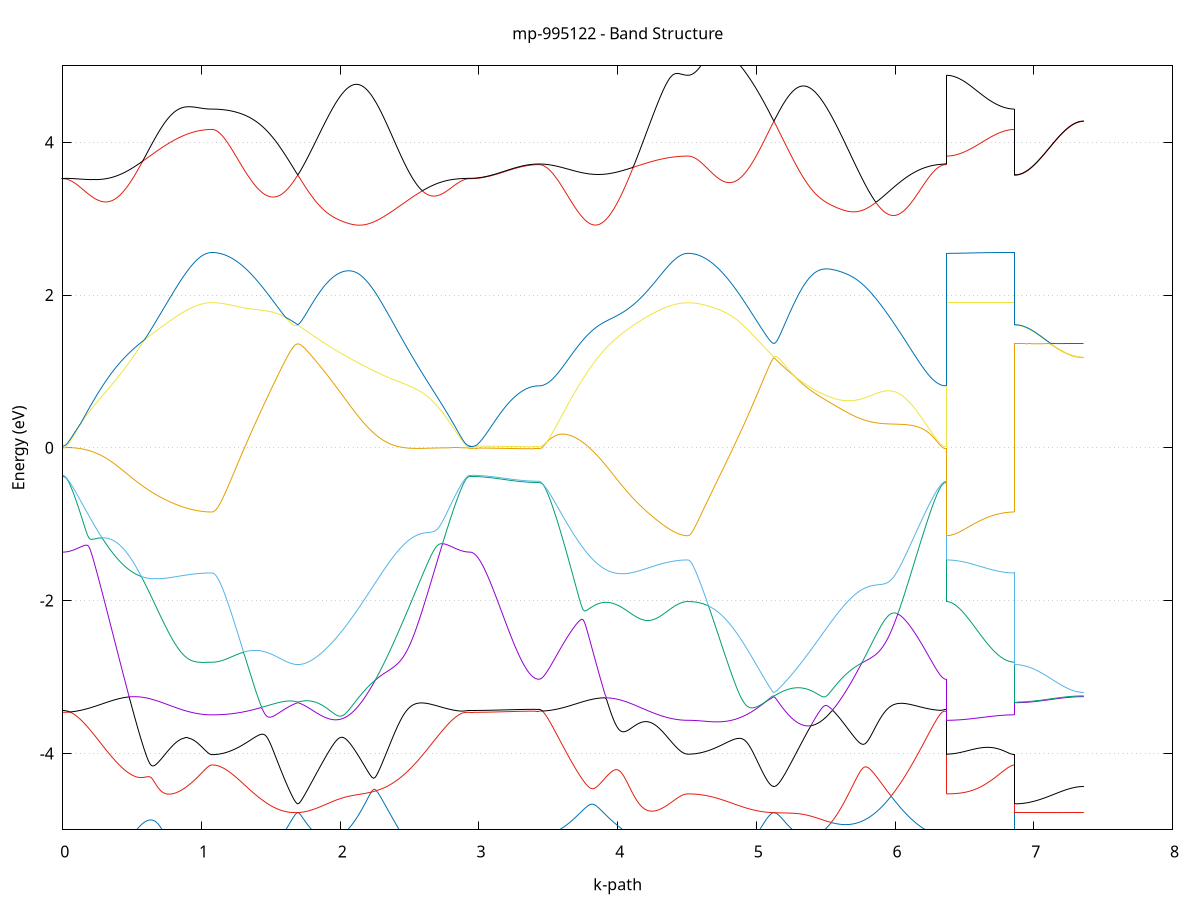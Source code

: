 set title 'mp-995122 - Band Structure'
set xlabel 'k-path'
set ylabel 'Energy (eV)'
set grid y
set yrange [-5:5]
set terminal png size 800,600
set output 'mp-995122_bands_gnuplot.png'
plot '-' using 1:2 with lines notitle, '-' using 1:2 with lines notitle, '-' using 1:2 with lines notitle, '-' using 1:2 with lines notitle, '-' using 1:2 with lines notitle, '-' using 1:2 with lines notitle, '-' using 1:2 with lines notitle, '-' using 1:2 with lines notitle, '-' using 1:2 with lines notitle, '-' using 1:2 with lines notitle, '-' using 1:2 with lines notitle, '-' using 1:2 with lines notitle, '-' using 1:2 with lines notitle, '-' using 1:2 with lines notitle, '-' using 1:2 with lines notitle, '-' using 1:2 with lines notitle, '-' using 1:2 with lines notitle, '-' using 1:2 with lines notitle, '-' using 1:2 with lines notitle, '-' using 1:2 with lines notitle
0.000000 -31.803544
0.009955 -31.803544
0.019911 -31.803444
0.029866 -31.803444
0.039822 -31.803344
0.049777 -31.803144
0.059733 -31.803044
0.069688 -31.802844
0.079643 -31.802644
0.089599 -31.802344
0.099554 -31.802144
0.109510 -31.801844
0.119465 -31.801544
0.129421 -31.801144
0.139376 -31.800844
0.149332 -31.800444
0.159287 -31.800044
0.169242 -31.799544
0.179198 -31.799144
0.189153 -31.798644
0.199109 -31.798244
0.209064 -31.797844
0.219020 -31.797444
0.228975 -31.797344
0.238930 -31.797844
0.248886 -31.799544
0.258841 -31.802244
0.268797 -31.805244
0.278752 -31.808544
0.288708 -31.812044
0.298663 -31.815544
0.308618 -31.819244
0.318574 -31.823044
0.328529 -31.826844
0.338485 -31.830744
0.348440 -31.834744
0.358396 -31.838844
0.368351 -31.843044
0.378307 -31.847244
0.388262 -31.851544
0.398217 -31.855844
0.408173 -31.860244
0.418128 -31.864644
0.428084 -31.869044
0.438039 -31.873644
0.447995 -31.878144
0.457950 -31.882744
0.467905 -31.887344
0.477861 -31.891944
0.487816 -31.896644
0.497772 -31.901244
0.507727 -31.905944
0.517683 -31.910644
0.527638 -31.915344
0.537593 -31.920044
0.547549 -31.924644
0.557504 -31.929344
0.567460 -31.934044
0.577415 -31.938644
0.587371 -31.943244
0.597326 -31.947844
0.607281 -31.952444
0.617237 -31.957044
0.627192 -31.961544
0.637148 -31.965944
0.647103 -31.970444
0.657059 -31.974744
0.667014 -31.979144
0.676970 -31.983344
0.686925 -31.987644
0.696880 -31.991744
0.706836 -31.995844
0.716791 -31.999844
0.726747 -32.003844
0.736702 -32.007744
0.746658 -32.011544
0.756613 -32.015244
0.766568 -32.018944
0.776524 -32.022444
0.786479 -32.025944
0.796435 -32.029344
0.806390 -32.032644
0.816346 -32.035844
0.826301 -32.038844
0.836256 -32.041844
0.846212 -32.044744
0.856167 -32.047544
0.866123 -32.050244
0.876078 -32.052744
0.886034 -32.055244
0.895989 -32.057544
0.905945 -32.059844
0.915900 -32.061944
0.925855 -32.063844
0.935811 -32.065744
0.945766 -32.067444
0.955722 -32.069144
0.965677 -32.070644
0.975633 -32.071944
0.985588 -32.073244
0.995543 -32.074344
1.005499 -32.075344
1.015454 -32.076144
1.025410 -32.076844
1.035365 -32.077444
1.045321 -32.077944
1.055276 -32.078244
1.065231 -32.078444
1.075187 -32.078544
1.075187 -32.078544
1.085018 -32.078544
1.094849 -32.078444
1.104679 -32.078244
1.114510 -32.078044
1.124341 -32.077844
1.134172 -32.077544
1.144003 -32.077144
1.153833 -32.076644
1.163664 -32.076244
1.173495 -32.075644
1.183326 -32.075044
1.193157 -32.074444
1.202987 -32.073744
1.212818 -32.072944
1.222649 -32.072144
1.232480 -32.071244
1.242311 -32.070344
1.252141 -32.069344
1.261972 -32.068244
1.271803 -32.067244
1.281634 -32.066044
1.291465 -32.064844
1.301295 -32.063644
1.311126 -32.062344
1.320957 -32.060944
1.330788 -32.059544
1.340619 -32.058144
1.350449 -32.056644
1.360280 -32.055144
1.370111 -32.053544
1.379942 -32.051844
1.389773 -32.050244
1.399603 -32.048444
1.409434 -32.046744
1.419265 -32.044944
1.429096 -32.043044
1.438927 -32.041144
1.448758 -32.039244
1.458588 -32.037244
1.468419 -32.035244
1.478250 -32.033144
1.488081 -32.031044
1.497912 -32.028944
1.507742 -32.026744
1.517573 -32.024544
1.527404 -32.022344
1.537235 -32.020144
1.547066 -32.017844
1.556896 -32.015444
1.566727 -32.013144
1.576558 -32.010744
1.586389 -32.008344
1.596220 -32.005844
1.606050 -32.003444
1.615881 -32.000944
1.625712 -31.998344
1.635543 -31.995844
1.645374 -31.993244
1.655204 -31.990744
1.665035 -31.988144
1.674866 -31.985444
1.684697 -31.982844
1.694528 -31.981344
1.694528 -31.981344
1.704454 -31.983144
1.714381 -31.985744
1.724307 -31.988244
1.734234 -31.990744
1.744160 -31.993044
1.754087 -31.995344
1.764013 -31.997544
1.773939 -31.999644
1.783866 -32.001644
1.793792 -32.003544
1.803719 -32.005344
1.813645 -32.007044
1.823572 -32.008644
1.833498 -32.010144
1.843425 -32.011544
1.853351 -32.012844
1.863278 -32.014044
1.873204 -32.015144
1.883131 -32.016044
1.893057 -32.016844
1.902984 -32.017644
1.912910 -32.018244
1.922837 -32.018744
1.932763 -32.019044
1.942690 -32.019344
1.952616 -32.019444
1.962543 -32.019444
1.972469 -32.019344
1.982396 -32.019044
1.992322 -32.018744
2.002249 -32.018244
2.012175 -32.017544
2.022102 -32.016844
2.032028 -32.016044
2.041955 -32.015044
2.051881 -32.013944
2.061807 -32.012644
2.071734 -32.011344
2.081660 -32.009844
2.091587 -32.008244
2.101513 -32.006544
2.111440 -32.004744
2.121366 -32.002844
2.131293 -32.000744
2.141219 -31.998644
2.151146 -31.996344
2.161072 -31.993944
2.170999 -31.991544
2.180925 -31.988944
2.190852 -31.986244
2.200778 -31.983444
2.210705 -31.980544
2.220631 -31.977544
2.230558 -31.974544
2.240484 -31.971344
2.250411 -31.968144
2.260337 -31.964844
2.270264 -31.961444
2.280190 -31.957944
2.290117 -31.954344
2.300043 -31.950744
2.309970 -31.947044
2.319896 -31.943344
2.329822 -31.939544
2.339749 -31.935644
2.349675 -31.931744
2.359602 -31.927844
2.369528 -31.923844
2.379455 -31.919744
2.389381 -31.915644
2.399308 -31.911544
2.409234 -31.907444
2.419161 -31.903244
2.429087 -31.899144
2.439014 -31.894944
2.448940 -31.890744
2.458867 -31.886544
2.468793 -31.882344
2.478720 -31.878144
2.488646 -31.873944
2.498573 -31.869744
2.508499 -31.865544
2.518426 -31.861444
2.528352 -31.857344
2.538279 -31.853244
2.548205 -31.849144
2.558132 -31.845144
2.568058 -31.841144
2.577985 -31.837244
2.587911 -31.833344
2.597838 -31.829544
2.607764 -31.825744
2.617691 -31.822044
2.627617 -31.818444
2.637543 -31.814844
2.647470 -31.811444
2.657396 -31.808044
2.667323 -31.804744
2.677249 -31.801544
2.687176 -31.798644
2.697102 -31.796744
2.707029 -31.796644
2.716955 -31.797044
2.726882 -31.797544
2.736808 -31.798144
2.746735 -31.798644
2.756661 -31.799044
2.766588 -31.799544
2.776514 -31.799944
2.786441 -31.800444
2.796367 -31.800844
2.806294 -31.801144
2.816220 -31.801544
2.826147 -31.801844
2.836073 -31.802144
2.846000 -31.802344
2.855926 -31.802644
2.865853 -31.802844
2.875779 -31.803044
2.885706 -31.803144
2.895632 -31.803344
2.905558 -31.803444
2.915485 -31.803444
2.925411 -31.803544
2.935338 -31.803544
2.935338 -31.803544
2.945273 -31.803544
2.955208 -31.803544
2.965143 -31.803544
2.975078 -31.803544
2.985013 -31.803544
2.994948 -31.803544
3.004883 -31.803544
3.014818 -31.803544
3.024753 -31.803544
3.034687 -31.803544
3.044622 -31.803544
3.054557 -31.803544
3.064492 -31.803544
3.074427 -31.803544
3.084362 -31.803544
3.094297 -31.803544
3.104232 -31.803544
3.114167 -31.803544
3.124102 -31.803544
3.134037 -31.803544
3.143972 -31.803544
3.153907 -31.803544
3.163842 -31.803544
3.173777 -31.803544
3.183712 -31.803544
3.193647 -31.803544
3.203582 -31.803544
3.213517 -31.803544
3.223452 -31.803544
3.233387 -31.803644
3.243322 -31.803644
3.253256 -31.803644
3.263191 -31.803644
3.273126 -31.803644
3.283061 -31.803644
3.292996 -31.803644
3.302931 -31.803644
3.312866 -31.803644
3.322801 -31.803644
3.332736 -31.803644
3.342671 -31.803644
3.352606 -31.803644
3.362541 -31.803644
3.372476 -31.803644
3.382411 -31.803644
3.392346 -31.803644
3.402281 -31.803644
3.412216 -31.803644
3.422151 -31.803644
3.432086 -31.803644
3.432086 -31.803644
3.442041 -31.803644
3.451997 -31.803544
3.461952 -31.803544
3.471907 -31.803444
3.481863 -31.803244
3.491818 -31.803144
3.501774 -31.802944
3.511729 -31.802744
3.521685 -31.802444
3.531640 -31.802244
3.541595 -31.801944
3.551551 -31.801644
3.561506 -31.801244
3.571462 -31.800944
3.581417 -31.800544
3.591373 -31.800144
3.601328 -31.799644
3.611283 -31.799244
3.621239 -31.798744
3.631194 -31.798344
3.641150 -31.797944
3.651105 -31.797544
3.661061 -31.797444
3.671016 -31.797844
3.680972 -31.799544
3.690927 -31.802244
3.700882 -31.805244
3.710838 -31.808544
3.720793 -31.812044
3.730749 -31.815544
3.740704 -31.819244
3.750660 -31.823044
3.760615 -31.826844
3.770570 -31.830744
3.780526 -31.834744
3.790481 -31.838844
3.800437 -31.843044
3.810392 -31.847244
3.820348 -31.851444
3.830303 -31.855844
3.840258 -31.860144
3.850214 -31.864644
3.860169 -31.869044
3.870125 -31.873644
3.880080 -31.878144
3.890036 -31.882744
3.899991 -31.887344
3.909946 -31.891944
3.919902 -31.896644
3.929857 -31.901244
3.939813 -31.905944
3.949768 -31.910644
3.959724 -31.915344
3.969679 -31.919944
3.979635 -31.924644
3.989590 -31.929344
3.999545 -31.934044
4.009501 -31.938644
4.019456 -31.943244
4.029412 -31.947844
4.039367 -31.952444
4.049323 -31.956944
4.059278 -31.961544
4.069233 -31.965944
4.079189 -31.970344
4.089144 -31.974744
4.099100 -31.979144
4.109055 -31.983344
4.119011 -31.987544
4.128966 -31.991744
4.138921 -31.995844
4.148877 -31.999844
4.158832 -32.003844
4.168788 -32.007744
4.178743 -32.011544
4.188699 -32.015244
4.198654 -32.018944
4.208610 -32.022444
4.218565 -32.025944
4.228520 -32.029344
4.238476 -32.032644
4.248431 -32.035744
4.258387 -32.038844
4.268342 -32.041844
4.278298 -32.044744
4.288253 -32.047544
4.298208 -32.050244
4.308164 -32.052744
4.318119 -32.055244
4.328075 -32.057544
4.338030 -32.059744
4.347986 -32.061844
4.357941 -32.063844
4.367896 -32.065744
4.377852 -32.067444
4.387807 -32.069144
4.397763 -32.070544
4.407718 -32.071944
4.417674 -32.073244
4.427629 -32.074344
4.437585 -32.075244
4.447540 -32.076144
4.457495 -32.076844
4.467451 -32.077444
4.477406 -32.077944
4.487362 -32.078244
4.497317 -32.078444
4.507273 -32.078544
4.507273 -32.078544
4.517103 -32.078444
4.526934 -32.078444
4.536765 -32.078244
4.546596 -32.078044
4.556427 -32.077844
4.566257 -32.077444
4.576088 -32.077144
4.585919 -32.076644
4.595750 -32.076144
4.605581 -32.075644
4.615411 -32.075044
4.625242 -32.074444
4.635073 -32.073644
4.644904 -32.072944
4.654735 -32.072144
4.664565 -32.071244
4.674396 -32.070344
4.684227 -32.069344
4.694058 -32.068244
4.703889 -32.067144
4.713719 -32.066044
4.723550 -32.064844
4.733381 -32.063644
4.743212 -32.062344
4.753043 -32.060944
4.762873 -32.059544
4.772704 -32.058144
4.782535 -32.056644
4.792366 -32.055144
4.802197 -32.053544
4.812028 -32.051844
4.821858 -32.050244
4.831689 -32.048444
4.841520 -32.046744
4.851351 -32.044944
4.861182 -32.043044
4.871012 -32.041144
4.880843 -32.039244
4.890674 -32.037244
4.900505 -32.035244
4.910336 -32.033144
4.920166 -32.031044
4.929997 -32.028944
4.939828 -32.026744
4.949659 -32.024544
4.959490 -32.022344
4.969320 -32.020044
4.979151 -32.017744
4.988982 -32.015444
4.998813 -32.013144
5.008644 -32.010744
5.018474 -32.008344
5.028305 -32.005844
5.038136 -32.003344
5.047967 -32.000944
5.057798 -31.998344
5.067628 -31.995844
5.077459 -31.993244
5.087290 -31.990644
5.097121 -31.988044
5.106952 -31.985444
5.116782 -31.982844
5.126613 -31.981344
5.126613 -31.981344
5.136540 -31.983144
5.146466 -31.985744
5.156393 -31.988244
5.166319 -31.990644
5.176246 -31.993044
5.186172 -31.995344
5.196099 -31.997544
5.206025 -31.999644
5.215952 -32.001644
5.225878 -32.003544
5.235805 -32.005344
5.245731 -32.007044
5.255658 -32.008644
5.265584 -32.010144
5.275511 -32.011544
5.285437 -32.012844
5.295363 -32.014044
5.305290 -32.015044
5.315216 -32.016044
5.325143 -32.016844
5.335069 -32.017644
5.344996 -32.018244
5.354922 -32.018644
5.364849 -32.019044
5.374775 -32.019344
5.384702 -32.019444
5.394628 -32.019444
5.404555 -32.019344
5.414481 -32.019044
5.424408 -32.018644
5.434334 -32.018244
5.444261 -32.017544
5.454187 -32.016844
5.464114 -32.015944
5.474040 -32.015044
5.483967 -32.013944
5.493893 -32.012644
5.503820 -32.011344
5.513746 -32.009844
5.523673 -32.008244
5.533599 -32.006544
5.543526 -32.004744
5.553452 -32.002844
5.563379 -32.000744
5.573305 -31.998644
5.583231 -31.996344
5.593158 -31.993944
5.603084 -31.991444
5.613011 -31.988944
5.622937 -31.986244
5.632864 -31.983444
5.642790 -31.980544
5.652717 -31.977544
5.662643 -31.974544
5.672570 -31.971344
5.682496 -31.968144
5.692423 -31.964844
5.702349 -31.961444
5.712276 -31.957944
5.722202 -31.954344
5.732129 -31.950744
5.742055 -31.947044
5.751982 -31.943344
5.761908 -31.939544
5.771835 -31.935644
5.781761 -31.931744
5.791688 -31.927744
5.801614 -31.923744
5.811541 -31.919744
5.821467 -31.915644
5.831394 -31.911544
5.841320 -31.907444
5.851246 -31.903244
5.861173 -31.899144
5.871099 -31.894944
5.881026 -31.890744
5.890952 -31.886544
5.900879 -31.882344
5.910805 -31.878144
5.920732 -31.873944
5.930658 -31.869744
5.940585 -31.865544
5.950511 -31.861444
5.960438 -31.857344
5.970364 -31.853244
5.980291 -31.849144
5.990217 -31.845144
6.000144 -31.841144
6.010070 -31.837244
6.019997 -31.833344
6.029923 -31.829544
6.039850 -31.825744
6.049776 -31.822044
6.059703 -31.818444
6.069629 -31.814844
6.079556 -31.811444
6.089482 -31.808044
6.099409 -31.804744
6.109335 -31.801544
6.119262 -31.798644
6.129188 -31.796744
6.139115 -31.796744
6.149041 -31.797144
6.158967 -31.797644
6.168894 -31.798144
6.178820 -31.798744
6.188747 -31.799144
6.198673 -31.799644
6.208600 -31.800044
6.218526 -31.800544
6.228453 -31.800944
6.238379 -31.801244
6.248306 -31.801644
6.258232 -31.801944
6.268159 -31.802244
6.278085 -31.802444
6.288012 -31.802744
6.297938 -31.802944
6.307865 -31.803144
6.317791 -31.803244
6.327718 -31.803444
6.337644 -31.803544
6.347571 -31.803544
6.357497 -31.803644
6.367424 -31.803644
6.367424 -32.078544
6.377359 -32.078544
6.387293 -32.078544
6.397228 -32.078544
6.407163 -32.078544
6.417098 -32.078544
6.427033 -32.078544
6.436968 -32.078544
6.446903 -32.078544
6.456838 -32.078544
6.466773 -32.078544
6.476708 -32.078544
6.486643 -32.078544
6.496578 -32.078544
6.506513 -32.078544
6.516448 -32.078544
6.526383 -32.078544
6.536318 -32.078544
6.546253 -32.078544
6.556188 -32.078544
6.566123 -32.078544
6.576058 -32.078544
6.585993 -32.078544
6.595928 -32.078544
6.605862 -32.078544
6.615797 -32.078544
6.625732 -32.078544
6.635667 -32.078544
6.645602 -32.078544
6.655537 -32.078544
6.665472 -32.078544
6.675407 -32.078544
6.685342 -32.078544
6.695277 -32.078544
6.705212 -32.078544
6.715147 -32.078544
6.725082 -32.078544
6.735017 -32.078544
6.744952 -32.078544
6.754887 -32.078544
6.764822 -32.078544
6.774757 -32.078544
6.784692 -32.078544
6.794627 -32.078544
6.804562 -32.078544
6.814497 -32.078544
6.824431 -32.078544
6.834366 -32.078544
6.844301 -32.078544
6.854236 -32.078544
6.864171 -32.078544
6.864171 -31.981344
6.874106 -31.981344
6.884041 -31.981344
6.893976 -31.981344
6.903911 -31.981344
6.913846 -31.981344
6.923781 -31.981344
6.933716 -31.981344
6.943651 -31.981344
6.953586 -31.981344
6.963521 -31.981344
6.973456 -31.981344
6.983391 -31.981344
6.993326 -31.981344
7.003261 -31.981344
7.013196 -31.981344
7.023131 -31.981344
7.033066 -31.981344
7.043000 -31.981344
7.052935 -31.981344
7.062870 -31.981344
7.072805 -31.981344
7.082740 -31.981344
7.092675 -31.981344
7.102610 -31.981344
7.112545 -31.981344
7.122480 -31.981344
7.132415 -31.981344
7.142350 -31.981344
7.152285 -31.981344
7.162220 -31.981344
7.172155 -31.981344
7.182090 -31.981344
7.192025 -31.981344
7.201960 -31.981344
7.211895 -31.981344
7.221830 -31.981344
7.231765 -31.981344
7.241700 -31.981344
7.251635 -31.981344
7.261569 -31.981344
7.271504 -31.981344
7.281439 -31.981344
7.291374 -31.981344
7.301309 -31.981344
7.311244 -31.981344
7.321179 -31.981344
7.331114 -31.981344
7.341049 -31.981344
7.350984 -31.981344
7.360919 -31.981344
e
0.000000 -31.759244
0.009955 -31.759244
0.019911 -31.759344
0.029866 -31.759344
0.039822 -31.759444
0.049777 -31.759644
0.059733 -31.759844
0.069688 -31.760044
0.079643 -31.760444
0.089599 -31.761644
0.099554 -31.762944
0.109510 -31.764444
0.119465 -31.765944
0.129421 -31.767744
0.139376 -31.769544
0.149332 -31.771444
0.159287 -31.773544
0.169242 -31.775744
0.179198 -31.778044
0.189153 -31.780544
0.199109 -31.783044
0.209064 -31.785544
0.219020 -31.788144
0.228975 -31.790644
0.238930 -31.792544
0.248886 -31.793244
0.258841 -31.793244
0.268797 -31.792744
0.278752 -31.792244
0.288708 -31.791544
0.298663 -31.790844
0.308618 -31.790144
0.318574 -31.789444
0.328529 -31.788644
0.338485 -31.787844
0.348440 -31.787044
0.358396 -31.786144
0.368351 -31.785344
0.378307 -31.784444
0.388262 -31.783544
0.398217 -31.782644
0.408173 -31.782844
0.418128 -31.783844
0.428084 -31.784844
0.438039 -31.785844
0.447995 -31.786944
0.457950 -31.787944
0.467905 -31.789044
0.477861 -31.790044
0.487816 -31.791144
0.497772 -31.792244
0.507727 -31.793244
0.517683 -31.794344
0.527638 -31.795444
0.537593 -31.796544
0.547549 -31.797644
0.557504 -31.798644
0.567460 -31.799744
0.577415 -31.800844
0.587371 -31.801944
0.597326 -31.802944
0.607281 -31.804044
0.617237 -31.805044
0.627192 -31.806144
0.637148 -31.807144
0.647103 -31.808144
0.657059 -31.809244
0.667014 -31.810244
0.676970 -31.811244
0.686925 -31.812144
0.696880 -31.813144
0.706836 -31.814144
0.716791 -31.815044
0.726747 -31.815944
0.736702 -31.816844
0.746658 -31.817744
0.756613 -31.818644
0.766568 -31.819544
0.776524 -31.820344
0.786479 -31.821144
0.796435 -31.821944
0.806390 -31.822744
0.816346 -31.823444
0.826301 -31.824144
0.836256 -31.824844
0.846212 -31.825544
0.856167 -31.826244
0.866123 -31.826844
0.876078 -31.827444
0.886034 -31.828044
0.895989 -31.828544
0.905945 -31.829044
0.915900 -31.829544
0.925855 -31.830044
0.935811 -31.830444
0.945766 -31.830944
0.955722 -31.831244
0.965677 -31.831644
0.975633 -31.831944
0.985588 -31.832244
0.995543 -31.832544
1.005499 -31.832744
1.015454 -31.832944
1.025410 -31.833144
1.035365 -31.833244
1.045321 -31.833344
1.055276 -31.833444
1.065231 -31.833444
1.075187 -31.833544
1.075187 -31.833544
1.085018 -31.833544
1.094849 -31.833744
1.104679 -31.834044
1.114510 -31.834444
1.124341 -31.834944
1.134172 -31.835544
1.144003 -31.836244
1.153833 -31.837144
1.163664 -31.838044
1.173495 -31.839144
1.183326 -31.840344
1.193157 -31.841544
1.202987 -31.842944
1.212818 -31.844444
1.222649 -31.846044
1.232480 -31.847744
1.242311 -31.849444
1.252141 -31.851344
1.261972 -31.853344
1.271803 -31.855344
1.281634 -31.857444
1.291465 -31.859744
1.301295 -31.862044
1.311126 -31.864344
1.320957 -31.866844
1.330788 -31.869344
1.340619 -31.871944
1.350449 -31.874644
1.360280 -31.877344
1.370111 -31.880144
1.379942 -31.883044
1.389773 -31.885944
1.399603 -31.888844
1.409434 -31.891844
1.419265 -31.894844
1.429096 -31.897944
1.438927 -31.901044
1.448758 -31.904144
1.458588 -31.907344
1.468419 -31.910544
1.478250 -31.913744
1.488081 -31.916944
1.497912 -31.920244
1.507742 -31.923444
1.517573 -31.926744
1.527404 -31.929944
1.537235 -31.933144
1.547066 -31.936444
1.556896 -31.939644
1.566727 -31.942844
1.576558 -31.946044
1.586389 -31.949144
1.596220 -31.952344
1.606050 -31.955444
1.615881 -31.958544
1.625712 -31.961544
1.635543 -31.964544
1.645374 -31.967444
1.655204 -31.970344
1.665035 -31.973144
1.674866 -31.975944
1.684697 -31.978644
1.694528 -31.980144
1.694528 -31.980144
1.704454 -31.978344
1.714381 -31.975644
1.724307 -31.972944
1.734234 -31.970244
1.744160 -31.967444
1.754087 -31.964744
1.764013 -31.961944
1.773939 -31.959244
1.783866 -31.956444
1.793792 -31.953644
1.803719 -31.950844
1.813645 -31.948044
1.823572 -31.945244
1.833498 -31.942444
1.843425 -31.939644
1.853351 -31.936844
1.863278 -31.934044
1.873204 -31.931244
1.883131 -31.928444
1.893057 -31.925644
1.902984 -31.922844
1.912910 -31.920144
1.922837 -31.917344
1.932763 -31.914544
1.942690 -31.911744
1.952616 -31.909044
1.962543 -31.906244
1.972469 -31.903544
1.982396 -31.900844
1.992322 -31.898144
2.002249 -31.895444
2.012175 -31.892744
2.022102 -31.890044
2.032028 -31.887444
2.041955 -31.884744
2.051881 -31.882144
2.061807 -31.879544
2.071734 -31.876944
2.081660 -31.874344
2.091587 -31.871844
2.101513 -31.869244
2.111440 -31.866744
2.121366 -31.864244
2.131293 -31.861844
2.141219 -31.859344
2.151146 -31.856944
2.161072 -31.854544
2.170999 -31.852144
2.180925 -31.849844
2.190852 -31.847444
2.200778 -31.845144
2.210705 -31.842944
2.220631 -31.840644
2.230558 -31.838444
2.240484 -31.836244
2.250411 -31.834044
2.260337 -31.831944
2.270264 -31.829844
2.280190 -31.827744
2.290117 -31.825644
2.300043 -31.823644
2.309970 -31.821644
2.319896 -31.819744
2.329822 -31.817744
2.339749 -31.815844
2.349675 -31.813944
2.359602 -31.812144
2.369528 -31.810344
2.379455 -31.808544
2.389381 -31.806844
2.399308 -31.805144
2.409234 -31.803444
2.419161 -31.801744
2.429087 -31.800144
2.439014 -31.798644
2.448940 -31.797044
2.458867 -31.795644
2.468793 -31.794144
2.478720 -31.792744
2.488646 -31.791444
2.498573 -31.790244
2.508499 -31.789044
2.518426 -31.788044
2.528352 -31.787144
2.538279 -31.786644
2.548205 -31.786444
2.558132 -31.786544
2.568058 -31.786944
2.577985 -31.787544
2.587911 -31.788144
2.597838 -31.788844
2.607764 -31.789544
2.617691 -31.790244
2.627617 -31.790944
2.637543 -31.791644
2.647470 -31.792344
2.657396 -31.792944
2.667323 -31.793644
2.677249 -31.794144
2.687176 -31.794644
2.697102 -31.794144
2.707029 -31.791844
2.716955 -31.789144
2.726882 -31.786444
2.736808 -31.783844
2.746735 -31.781344
2.756661 -31.778944
2.766588 -31.776644
2.776514 -31.774444
2.786441 -31.772444
2.796367 -31.770544
2.806294 -31.768744
2.816220 -31.767044
2.826147 -31.765544
2.836073 -31.764244
2.846000 -31.763044
2.855926 -31.762044
2.865853 -31.761244
2.875779 -31.760544
2.885706 -31.760044
2.895632 -31.759744
2.905558 -31.759544
2.915485 -31.759344
2.925411 -31.759244
2.935338 -31.759244
2.935338 -31.759244
2.945273 -31.759244
2.955208 -31.759244
2.965143 -31.759244
2.975078 -31.759244
2.985013 -31.759244
2.994948 -31.759244
3.004883 -31.759244
3.014818 -31.759244
3.024753 -31.759244
3.034687 -31.759244
3.044622 -31.759244
3.054557 -31.759244
3.064492 -31.759244
3.074427 -31.759244
3.084362 -31.759244
3.094297 -31.759244
3.104232 -31.759244
3.114167 -31.759244
3.124102 -31.759244
3.134037 -31.759244
3.143972 -31.759244
3.153907 -31.759244
3.163842 -31.759244
3.173777 -31.759244
3.183712 -31.759244
3.193647 -31.759244
3.203582 -31.759244
3.213517 -31.759244
3.223452 -31.759244
3.233387 -31.759244
3.243322 -31.759244
3.253256 -31.759244
3.263191 -31.759244
3.273126 -31.759244
3.283061 -31.759244
3.292996 -31.759244
3.302931 -31.759244
3.312866 -31.759244
3.322801 -31.759244
3.332736 -31.759244
3.342671 -31.759244
3.352606 -31.759244
3.362541 -31.759244
3.372476 -31.759244
3.382411 -31.759244
3.392346 -31.759244
3.402281 -31.759244
3.412216 -31.759244
3.422151 -31.759244
3.432086 -31.759244
3.432086 -31.759244
3.442041 -31.759244
3.451997 -31.759344
3.461952 -31.759344
3.471907 -31.759444
3.481863 -31.759644
3.491818 -31.759844
3.501774 -31.760044
3.511729 -31.760444
3.521685 -31.761644
3.531640 -31.762944
3.541595 -31.764444
3.551551 -31.765944
3.561506 -31.767744
3.571462 -31.769544
3.581417 -31.771444
3.591373 -31.773544
3.601328 -31.775744
3.611283 -31.778044
3.621239 -31.780544
3.631194 -31.783044
3.641150 -31.785544
3.651105 -31.788144
3.661061 -31.790644
3.671016 -31.792544
3.680972 -31.793344
3.690927 -31.793244
3.700882 -31.792844
3.710838 -31.792344
3.720793 -31.791644
3.730749 -31.790944
3.740704 -31.790244
3.750660 -31.789444
3.760615 -31.788744
3.770570 -31.787944
3.780526 -31.787044
3.790481 -31.786244
3.800437 -31.785344
3.810392 -31.784544
3.820348 -31.783644
3.830303 -31.782744
3.840258 -31.782844
3.850214 -31.783844
3.860169 -31.784844
3.870125 -31.785844
3.880080 -31.786944
3.890036 -31.787944
3.899991 -31.789044
3.909946 -31.790044
3.919902 -31.791144
3.929857 -31.792244
3.939813 -31.793244
3.949768 -31.794344
3.959724 -31.795444
3.969679 -31.796544
3.979635 -31.797644
3.989590 -31.798644
3.999545 -31.799744
4.009501 -31.800844
4.019456 -31.801944
4.029412 -31.802944
4.039367 -31.804044
4.049323 -31.805044
4.059278 -31.806144
4.069233 -31.807144
4.079189 -31.808144
4.089144 -31.809244
4.099100 -31.810244
4.109055 -31.811244
4.119011 -31.812144
4.128966 -31.813144
4.138921 -31.814144
4.148877 -31.815044
4.158832 -31.815944
4.168788 -31.816844
4.178743 -31.817744
4.188699 -31.818644
4.198654 -31.819444
4.208610 -31.820344
4.218565 -31.821144
4.228520 -31.821944
4.238476 -31.822744
4.248431 -31.823444
4.258387 -31.824144
4.268342 -31.824844
4.278298 -31.825544
4.288253 -31.826244
4.298208 -31.826844
4.308164 -31.827444
4.318119 -31.828044
4.328075 -31.828544
4.338030 -31.829044
4.347986 -31.829544
4.357941 -31.830044
4.367896 -31.830444
4.377852 -31.830844
4.387807 -31.831244
4.397763 -31.831644
4.407718 -31.831944
4.417674 -31.832244
4.427629 -31.832544
4.437585 -31.832744
4.447540 -31.832944
4.457495 -31.833144
4.467451 -31.833244
4.477406 -31.833344
4.487362 -31.833444
4.497317 -31.833444
4.507273 -31.833544
4.507273 -31.833544
4.517103 -31.833544
4.526934 -31.833744
4.536765 -31.834044
4.546596 -31.834444
4.556427 -31.834944
4.566257 -31.835544
4.576088 -31.836244
4.585919 -31.837144
4.595750 -31.838044
4.605581 -31.839144
4.615411 -31.840344
4.625242 -31.841544
4.635073 -31.842944
4.644904 -31.844444
4.654735 -31.846044
4.664565 -31.847644
4.674396 -31.849444
4.684227 -31.851344
4.694058 -31.853344
4.703889 -31.855344
4.713719 -31.857444
4.723550 -31.859744
4.733381 -31.862044
4.743212 -31.864344
4.753043 -31.866844
4.762873 -31.869344
4.772704 -31.871944
4.782535 -31.874644
4.792366 -31.877344
4.802197 -31.880144
4.812028 -31.883044
4.821858 -31.885944
4.831689 -31.888844
4.841520 -31.891844
4.851351 -31.894844
4.861182 -31.897944
4.871012 -31.901044
4.880843 -31.904144
4.890674 -31.907344
4.900505 -31.910544
4.910336 -31.913744
4.920166 -31.916944
4.929997 -31.920244
4.939828 -31.923444
4.949659 -31.926644
4.959490 -31.929944
4.969320 -31.933144
4.979151 -31.936444
4.988982 -31.939644
4.998813 -31.942844
5.008644 -31.946044
5.018474 -31.949144
5.028305 -31.952344
5.038136 -31.955444
5.047967 -31.958444
5.057798 -31.961544
5.067628 -31.964544
5.077459 -31.967444
5.087290 -31.970344
5.097121 -31.973144
5.106952 -31.975944
5.116782 -31.978644
5.126613 -31.980144
5.126613 -31.980144
5.136540 -31.978344
5.146466 -31.975644
5.156393 -31.972944
5.166319 -31.970244
5.176246 -31.967444
5.186172 -31.964744
5.196099 -31.961944
5.206025 -31.959144
5.215952 -31.956444
5.225878 -31.953644
5.235805 -31.950844
5.245731 -31.948044
5.255658 -31.945244
5.265584 -31.942444
5.275511 -31.939644
5.285437 -31.936844
5.295363 -31.934044
5.305290 -31.931244
5.315216 -31.928444
5.325143 -31.925644
5.335069 -31.922844
5.344996 -31.920144
5.354922 -31.917344
5.364849 -31.914544
5.374775 -31.911744
5.384702 -31.909044
5.394628 -31.906244
5.404555 -31.903544
5.414481 -31.900844
5.424408 -31.898144
5.434334 -31.895444
5.444261 -31.892744
5.454187 -31.890044
5.464114 -31.887444
5.474040 -31.884744
5.483967 -31.882144
5.493893 -31.879544
5.503820 -31.876944
5.513746 -31.874344
5.523673 -31.871844
5.533599 -31.869244
5.543526 -31.866744
5.553452 -31.864244
5.563379 -31.861844
5.573305 -31.859344
5.583231 -31.856944
5.593158 -31.854544
5.603084 -31.852144
5.613011 -31.849844
5.622937 -31.847444
5.632864 -31.845144
5.642790 -31.842944
5.652717 -31.840644
5.662643 -31.838444
5.672570 -31.836244
5.682496 -31.834044
5.692423 -31.831944
5.702349 -31.829844
5.712276 -31.827744
5.722202 -31.825644
5.732129 -31.823644
5.742055 -31.821644
5.751982 -31.819744
5.761908 -31.817744
5.771835 -31.815844
5.781761 -31.813944
5.791688 -31.812144
5.801614 -31.810344
5.811541 -31.808544
5.821467 -31.806844
5.831394 -31.805144
5.841320 -31.803444
5.851246 -31.801744
5.861173 -31.800144
5.871099 -31.798644
5.881026 -31.797144
5.890952 -31.795644
5.900879 -31.794144
5.910805 -31.792744
5.920732 -31.791444
5.930658 -31.790244
5.940585 -31.789044
5.950511 -31.788044
5.960438 -31.787244
5.970364 -31.786644
5.980291 -31.786544
5.990217 -31.786644
6.000144 -31.787044
6.010070 -31.787544
6.019997 -31.788244
6.029923 -31.788844
6.039850 -31.789544
6.049776 -31.790244
6.059703 -31.790944
6.069629 -31.791744
6.079556 -31.792344
6.089482 -31.793044
6.099409 -31.793644
6.109335 -31.794244
6.119262 -31.794644
6.129188 -31.794144
6.139115 -31.791844
6.149041 -31.789144
6.158967 -31.786444
6.168894 -31.783844
6.178820 -31.781344
6.188747 -31.778944
6.198673 -31.776644
6.208600 -31.774444
6.218526 -31.772444
6.228453 -31.770544
6.238379 -31.768744
6.248306 -31.767044
6.258232 -31.765544
6.268159 -31.764244
6.278085 -31.763044
6.288012 -31.762044
6.297938 -31.761244
6.307865 -31.760544
6.317791 -31.760044
6.327718 -31.759744
6.337644 -31.759544
6.347571 -31.759344
6.357497 -31.759244
6.367424 -31.759244
6.367424 -31.833544
6.377359 -31.833544
6.387293 -31.833544
6.397228 -31.833544
6.407163 -31.833544
6.417098 -31.833544
6.427033 -31.833544
6.436968 -31.833544
6.446903 -31.833544
6.456838 -31.833544
6.466773 -31.833544
6.476708 -31.833544
6.486643 -31.833544
6.496578 -31.833544
6.506513 -31.833544
6.516448 -31.833544
6.526383 -31.833544
6.536318 -31.833544
6.546253 -31.833544
6.556188 -31.833544
6.566123 -31.833544
6.576058 -31.833544
6.585993 -31.833544
6.595928 -31.833544
6.605862 -31.833544
6.615797 -31.833544
6.625732 -31.833544
6.635667 -31.833544
6.645602 -31.833544
6.655537 -31.833544
6.665472 -31.833544
6.675407 -31.833544
6.685342 -31.833544
6.695277 -31.833544
6.705212 -31.833544
6.715147 -31.833544
6.725082 -31.833544
6.735017 -31.833544
6.744952 -31.833544
6.754887 -31.833544
6.764822 -31.833544
6.774757 -31.833544
6.784692 -31.833544
6.794627 -31.833544
6.804562 -31.833544
6.814497 -31.833544
6.824431 -31.833544
6.834366 -31.833544
6.844301 -31.833544
6.854236 -31.833544
6.864171 -31.833544
6.864171 -31.980144
6.874106 -31.980144
6.884041 -31.980144
6.893976 -31.980144
6.903911 -31.980144
6.913846 -31.980144
6.923781 -31.980144
6.933716 -31.980144
6.943651 -31.980144
6.953586 -31.980144
6.963521 -31.980144
6.973456 -31.980144
6.983391 -31.980144
6.993326 -31.980144
7.003261 -31.980144
7.013196 -31.980144
7.023131 -31.980144
7.033066 -31.980144
7.043000 -31.980144
7.052935 -31.980144
7.062870 -31.980144
7.072805 -31.980144
7.082740 -31.980144
7.092675 -31.980144
7.102610 -31.980144
7.112545 -31.980144
7.122480 -31.980144
7.132415 -31.980144
7.142350 -31.980144
7.152285 -31.980144
7.162220 -31.980144
7.172155 -31.980144
7.182090 -31.980144
7.192025 -31.980144
7.201960 -31.980144
7.211895 -31.980144
7.221830 -31.980144
7.231765 -31.980144
7.241700 -31.980144
7.251635 -31.980144
7.261569 -31.980144
7.271504 -31.980144
7.281439 -31.980144
7.291374 -31.980144
7.301309 -31.980144
7.311244 -31.980144
7.321179 -31.980144
7.331114 -31.980144
7.341049 -31.980144
7.350984 -31.980144
7.360919 -31.980144
e
0.000000 -31.756044
0.009955 -31.756044
0.019911 -31.756244
0.029866 -31.756644
0.039822 -31.757144
0.049777 -31.757744
0.059733 -31.758544
0.069688 -31.759444
0.079643 -31.760244
0.089599 -31.760544
0.099554 -31.760844
0.109510 -31.761144
0.119465 -31.761444
0.129421 -31.761844
0.139376 -31.762344
0.149332 -31.762744
0.159287 -31.763244
0.169242 -31.763744
0.179198 -31.764244
0.189153 -31.764844
0.199109 -31.765344
0.209064 -31.766044
0.219020 -31.766644
0.228975 -31.767344
0.238930 -31.767944
0.248886 -31.768744
0.258841 -31.769444
0.268797 -31.770144
0.278752 -31.770944
0.288708 -31.771744
0.298663 -31.772544
0.308618 -31.773444
0.318574 -31.774344
0.328529 -31.775144
0.338485 -31.776044
0.348440 -31.776944
0.358396 -31.777944
0.368351 -31.778844
0.378307 -31.779844
0.388262 -31.780844
0.398217 -31.781844
0.408173 -31.781744
0.418128 -31.780744
0.428084 -31.779844
0.438039 -31.778944
0.447995 -31.777944
0.457950 -31.776944
0.467905 -31.776044
0.477861 -31.775044
0.487816 -31.774044
0.497772 -31.773044
0.507727 -31.772044
0.517683 -31.771044
0.527638 -31.770044
0.537593 -31.769044
0.547549 -31.768044
0.557504 -31.767044
0.567460 -31.766044
0.577415 -31.765144
0.587371 -31.764144
0.597326 -31.763144
0.607281 -31.762144
0.617237 -31.761144
0.627192 -31.760144
0.637148 -31.759244
0.647103 -31.758244
0.657059 -31.757344
0.667014 -31.756344
0.676970 -31.755444
0.686925 -31.754544
0.696880 -31.753644
0.706836 -31.752744
0.716791 -31.751844
0.726747 -31.751044
0.736702 -31.750144
0.746658 -31.749344
0.756613 -31.748544
0.766568 -31.747744
0.776524 -31.746944
0.786479 -31.746244
0.796435 -31.745444
0.806390 -31.744744
0.816346 -31.744044
0.826301 -31.743344
0.836256 -31.742744
0.846212 -31.742044
0.856167 -31.741444
0.866123 -31.740844
0.876078 -31.740344
0.886034 -31.739744
0.895989 -31.739244
0.905945 -31.738744
0.915900 -31.738244
0.925855 -31.737844
0.935811 -31.737444
0.945766 -31.737044
0.955722 -31.736644
0.965677 -31.736344
0.975633 -31.736044
0.985588 -31.735744
0.995543 -31.735544
1.005499 -31.735344
1.015454 -31.735144
1.025410 -31.734944
1.035365 -31.734844
1.045321 -31.734744
1.055276 -31.734644
1.065231 -31.734644
1.075187 -31.734644
1.075187 -31.734644
1.085018 -31.734644
1.094849 -31.734544
1.104679 -31.734544
1.114510 -31.734544
1.124341 -31.734544
1.134172 -31.734444
1.144003 -31.734344
1.153833 -31.734344
1.163664 -31.734244
1.173495 -31.734144
1.183326 -31.734044
1.193157 -31.733944
1.202987 -31.733844
1.212818 -31.733744
1.222649 -31.733644
1.232480 -31.733544
1.242311 -31.733344
1.252141 -31.733244
1.261972 -31.733144
1.271803 -31.732944
1.281634 -31.732744
1.291465 -31.732644
1.301295 -31.732444
1.311126 -31.732244
1.320957 -31.732144
1.330788 -31.731944
1.340619 -31.731744
1.350449 -31.731544
1.360280 -31.731344
1.370111 -31.731144
1.379942 -31.730944
1.389773 -31.730744
1.399603 -31.730544
1.409434 -31.730344
1.419265 -31.730144
1.429096 -31.730044
1.438927 -31.729844
1.448758 -31.729644
1.458588 -31.729444
1.468419 -31.729244
1.478250 -31.729044
1.488081 -31.728844
1.497912 -31.728644
1.507742 -31.728544
1.517573 -31.728344
1.527404 -31.728144
1.537235 -31.728044
1.547066 -31.727844
1.556896 -31.727744
1.566727 -31.727544
1.576558 -31.727444
1.586389 -31.727344
1.596220 -31.727244
1.606050 -31.727144
1.615881 -31.727044
1.625712 -31.726944
1.635543 -31.726844
1.645374 -31.726744
1.655204 -31.726744
1.665035 -31.726744
1.674866 -31.726644
1.684697 -31.726644
1.694528 -31.726644
1.694528 -31.726644
1.704454 -31.726644
1.714381 -31.726644
1.724307 -31.726744
1.734234 -31.726744
1.744160 -31.726844
1.754087 -31.726944
1.764013 -31.727044
1.773939 -31.727144
1.783866 -31.727244
1.793792 -31.727344
1.803719 -31.727544
1.813645 -31.727744
1.823572 -31.727944
1.833498 -31.728144
1.843425 -31.728444
1.853351 -31.728644
1.863278 -31.728944
1.873204 -31.729244
1.883131 -31.729544
1.893057 -31.729844
1.902984 -31.730244
1.912910 -31.730644
1.922837 -31.731044
1.932763 -31.731444
1.942690 -31.731844
1.952616 -31.732244
1.962543 -31.732744
1.972469 -31.733244
1.982396 -31.733744
1.992322 -31.734344
2.002249 -31.734844
2.012175 -31.735444
2.022102 -31.736044
2.032028 -31.736644
2.041955 -31.737244
2.051881 -31.737844
2.061807 -31.738544
2.071734 -31.739244
2.081660 -31.739944
2.091587 -31.740644
2.101513 -31.741344
2.111440 -31.742144
2.121366 -31.742844
2.131293 -31.743644
2.141219 -31.744444
2.151146 -31.745244
2.161072 -31.746144
2.170999 -31.746944
2.180925 -31.747844
2.190852 -31.748644
2.200778 -31.749544
2.210705 -31.750444
2.220631 -31.751344
2.230558 -31.752244
2.240484 -31.753144
2.250411 -31.754144
2.260337 -31.755044
2.270264 -31.756044
2.280190 -31.756944
2.290117 -31.757944
2.300043 -31.758844
2.309970 -31.759844
2.319896 -31.760844
2.329822 -31.761844
2.339749 -31.762844
2.349675 -31.763844
2.359602 -31.764844
2.369528 -31.765744
2.379455 -31.766744
2.389381 -31.767744
2.399308 -31.768744
2.409234 -31.769744
2.419161 -31.770744
2.429087 -31.771644
2.439014 -31.772644
2.448940 -31.773544
2.458867 -31.774544
2.468793 -31.775444
2.478720 -31.776244
2.488646 -31.777144
2.498573 -31.777944
2.508499 -31.778644
2.518426 -31.779244
2.528352 -31.779744
2.538279 -31.779844
2.548205 -31.779744
2.558132 -31.779244
2.568058 -31.778544
2.577985 -31.777744
2.587911 -31.776844
2.597838 -31.775944
2.607764 -31.774944
2.617691 -31.774044
2.627617 -31.773044
2.637543 -31.772144
2.647470 -31.771344
2.657396 -31.770444
2.667323 -31.769544
2.677249 -31.768744
2.687176 -31.768044
2.697102 -31.767244
2.707029 -31.766544
2.716955 -31.765844
2.726882 -31.765144
2.736808 -31.764544
2.746735 -31.763844
2.756661 -31.763344
2.766588 -31.762744
2.776514 -31.762244
2.786441 -31.761744
2.796367 -31.761244
2.806294 -31.760744
2.816220 -31.760344
2.826147 -31.759944
2.836073 -31.759544
2.846000 -31.759044
2.855926 -31.758644
2.865853 -31.758244
2.875779 -31.757744
2.885706 -31.757244
2.895632 -31.756844
2.905558 -31.756544
2.915485 -31.756244
2.925411 -31.756044
2.935338 -31.756044
2.935338 -31.756044
2.945273 -31.756044
2.955208 -31.756044
2.965143 -31.756044
2.975078 -31.756044
2.985013 -31.756044
2.994948 -31.756044
3.004883 -31.756044
3.014818 -31.756044
3.024753 -31.756044
3.034687 -31.756044
3.044622 -31.756044
3.054557 -31.756044
3.064492 -31.756044
3.074427 -31.756044
3.084362 -31.756044
3.094297 -31.756044
3.104232 -31.756044
3.114167 -31.756044
3.124102 -31.756044
3.134037 -31.756044
3.143972 -31.756044
3.153907 -31.756044
3.163842 -31.756044
3.173777 -31.756044
3.183712 -31.756044
3.193647 -31.756044
3.203582 -31.756044
3.213517 -31.756044
3.223452 -31.756044
3.233387 -31.756044
3.243322 -31.756044
3.253256 -31.756044
3.263191 -31.756044
3.273126 -31.756044
3.283061 -31.756044
3.292996 -31.756044
3.302931 -31.756044
3.312866 -31.756044
3.322801 -31.756044
3.332736 -31.756044
3.342671 -31.756044
3.352606 -31.756044
3.362541 -31.756044
3.372476 -31.756044
3.382411 -31.756044
3.392346 -31.756044
3.402281 -31.756044
3.412216 -31.756044
3.422151 -31.756044
3.432086 -31.756044
3.432086 -31.756044
3.442041 -31.756044
3.451997 -31.756244
3.461952 -31.756644
3.471907 -31.757144
3.481863 -31.757744
3.491818 -31.758544
3.501774 -31.759444
3.511729 -31.760244
3.521685 -31.760544
3.531640 -31.760844
3.541595 -31.761144
3.551551 -31.761444
3.561506 -31.761844
3.571462 -31.762244
3.581417 -31.762744
3.591373 -31.763244
3.601328 -31.763744
3.611283 -31.764244
3.621239 -31.764844
3.631194 -31.765344
3.641150 -31.766044
3.651105 -31.766644
3.661061 -31.767344
3.671016 -31.767944
3.680972 -31.768744
3.690927 -31.769444
3.700882 -31.770144
3.710838 -31.770944
3.720793 -31.771744
3.730749 -31.772544
3.740704 -31.773444
3.750660 -31.774344
3.760615 -31.775144
3.770570 -31.776044
3.780526 -31.776944
3.790481 -31.777944
3.800437 -31.778844
3.810392 -31.779844
3.820348 -31.780844
3.830303 -31.781744
3.840258 -31.781744
3.850214 -31.780844
3.860169 -31.779944
3.870125 -31.778944
3.880080 -31.778044
3.890036 -31.777044
3.899991 -31.776044
3.909946 -31.775144
3.919902 -31.774144
3.929857 -31.773144
3.939813 -31.772144
3.949768 -31.771144
3.959724 -31.770144
3.969679 -31.769144
3.979635 -31.768144
3.989590 -31.767144
3.999545 -31.766144
4.009501 -31.765144
4.019456 -31.764144
4.029412 -31.763144
4.039367 -31.762244
4.049323 -31.761244
4.059278 -31.760244
4.069233 -31.759244
4.079189 -31.758344
4.089144 -31.757344
4.099100 -31.756444
4.109055 -31.755544
4.119011 -31.754644
4.128966 -31.753744
4.138921 -31.752844
4.148877 -31.751944
4.158832 -31.751044
4.168788 -31.750244
4.178743 -31.749344
4.188699 -31.748544
4.198654 -31.747744
4.208610 -31.747044
4.218565 -31.746244
4.228520 -31.745544
4.238476 -31.744744
4.248431 -31.744044
4.258387 -31.743444
4.268342 -31.742744
4.278298 -31.742144
4.288253 -31.741444
4.298208 -31.740944
4.308164 -31.740344
4.318119 -31.739844
4.328075 -31.739244
4.338030 -31.738744
4.347986 -31.738344
4.357941 -31.737844
4.367896 -31.737444
4.377852 -31.737044
4.387807 -31.736744
4.397763 -31.736444
4.407718 -31.736144
4.417674 -31.735844
4.427629 -31.735544
4.437585 -31.735344
4.447540 -31.735144
4.457495 -31.735044
4.467451 -31.734844
4.477406 -31.734744
4.487362 -31.734744
4.497317 -31.734644
4.507273 -31.734644
4.507273 -31.734644
4.517103 -31.734644
4.526934 -31.734644
4.536765 -31.734644
4.546596 -31.734544
4.556427 -31.734544
4.566257 -31.734444
4.576088 -31.734444
4.585919 -31.734344
4.595750 -31.734244
4.605581 -31.734244
4.615411 -31.734144
4.625242 -31.734044
4.635073 -31.733944
4.644904 -31.733844
4.654735 -31.733644
4.664565 -31.733544
4.674396 -31.733444
4.684227 -31.733244
4.694058 -31.733144
4.703889 -31.732944
4.713719 -31.732844
4.723550 -31.732644
4.733381 -31.732444
4.743212 -31.732344
4.753043 -31.732144
4.762873 -31.731944
4.772704 -31.731744
4.782535 -31.731544
4.792366 -31.731444
4.802197 -31.731244
4.812028 -31.731044
4.821858 -31.730844
4.831689 -31.730644
4.841520 -31.730444
4.851351 -31.730244
4.861182 -31.730044
4.871012 -31.729844
4.880843 -31.729644
4.890674 -31.729444
4.900505 -31.729244
4.910336 -31.729044
4.920166 -31.728844
4.929997 -31.728744
4.939828 -31.728544
4.949659 -31.728344
4.959490 -31.728244
4.969320 -31.728044
4.979151 -31.727844
4.988982 -31.727744
4.998813 -31.727644
5.008644 -31.727444
5.018474 -31.727344
5.028305 -31.727244
5.038136 -31.727144
5.047967 -31.727044
5.057798 -31.726944
5.067628 -31.726844
5.077459 -31.726844
5.087290 -31.726744
5.097121 -31.726744
5.106952 -31.726744
5.116782 -31.726644
5.126613 -31.726644
5.126613 -31.726644
5.136540 -31.726644
5.146466 -31.726744
5.156393 -31.726744
5.166319 -31.726744
5.176246 -31.726844
5.186172 -31.726944
5.196099 -31.727044
5.206025 -31.727144
5.215952 -31.727244
5.225878 -31.727444
5.235805 -31.727544
5.245731 -31.727744
5.255658 -31.727944
5.265584 -31.728144
5.275511 -31.728444
5.285437 -31.728644
5.295363 -31.728944
5.305290 -31.729244
5.315216 -31.729544
5.325143 -31.729944
5.335069 -31.730244
5.344996 -31.730644
5.354922 -31.731044
5.364849 -31.731444
5.374775 -31.731844
5.384702 -31.732344
5.394628 -31.732844
5.404555 -31.733244
5.414481 -31.733844
5.424408 -31.734344
5.434334 -31.734844
5.444261 -31.735444
5.454187 -31.736044
5.464114 -31.736644
5.474040 -31.737244
5.483967 -31.737944
5.493893 -31.738544
5.503820 -31.739244
5.513746 -31.739944
5.523673 -31.740644
5.533599 -31.741444
5.543526 -31.742144
5.553452 -31.742944
5.563379 -31.743744
5.573305 -31.744544
5.583231 -31.745344
5.593158 -31.746144
5.603084 -31.746944
5.613011 -31.747844
5.622937 -31.748744
5.632864 -31.749544
5.642790 -31.750444
5.652717 -31.751344
5.662643 -31.752344
5.672570 -31.753244
5.682496 -31.754144
5.692423 -31.755144
5.702349 -31.756044
5.712276 -31.757044
5.722202 -31.757944
5.732129 -31.758944
5.742055 -31.759944
5.751982 -31.760944
5.761908 -31.761844
5.771835 -31.762844
5.781761 -31.763844
5.791688 -31.764844
5.801614 -31.765844
5.811541 -31.766844
5.821467 -31.767844
5.831394 -31.768844
5.841320 -31.769844
5.851246 -31.770744
5.861173 -31.771744
5.871099 -31.772744
5.881026 -31.773644
5.890952 -31.774544
5.900879 -31.775444
5.910805 -31.776344
5.920732 -31.777244
5.930658 -31.778044
5.940585 -31.778744
5.950511 -31.779344
5.960438 -31.779744
5.970364 -31.779944
5.980291 -31.779744
5.990217 -31.779244
6.000144 -31.778544
6.010070 -31.777744
6.019997 -31.776844
6.029923 -31.775944
6.039850 -31.774944
6.049776 -31.774044
6.059703 -31.773044
6.069629 -31.772144
6.079556 -31.771344
6.089482 -31.770444
6.099409 -31.769544
6.109335 -31.768744
6.119262 -31.768044
6.129188 -31.767244
6.139115 -31.766544
6.149041 -31.765844
6.158967 -31.765144
6.168894 -31.764544
6.178820 -31.763844
6.188747 -31.763344
6.198673 -31.762744
6.208600 -31.762244
6.218526 -31.761744
6.228453 -31.761244
6.238379 -31.760744
6.248306 -31.760344
6.258232 -31.759944
6.268159 -31.759544
6.278085 -31.759044
6.288012 -31.758644
6.297938 -31.758244
6.307865 -31.757744
6.317791 -31.757244
6.327718 -31.756844
6.337644 -31.756544
6.347571 -31.756244
6.357497 -31.756044
6.367424 -31.756044
6.367424 -31.734644
6.377359 -31.734644
6.387293 -31.734644
6.397228 -31.734644
6.407163 -31.734644
6.417098 -31.734644
6.427033 -31.734644
6.436968 -31.734644
6.446903 -31.734644
6.456838 -31.734644
6.466773 -31.734644
6.476708 -31.734644
6.486643 -31.734644
6.496578 -31.734644
6.506513 -31.734644
6.516448 -31.734644
6.526383 -31.734644
6.536318 -31.734644
6.546253 -31.734644
6.556188 -31.734644
6.566123 -31.734644
6.576058 -31.734644
6.585993 -31.734644
6.595928 -31.734644
6.605862 -31.734644
6.615797 -31.734644
6.625732 -31.734644
6.635667 -31.734644
6.645602 -31.734644
6.655537 -31.734644
6.665472 -31.734644
6.675407 -31.734644
6.685342 -31.734644
6.695277 -31.734644
6.705212 -31.734644
6.715147 -31.734644
6.725082 -31.734644
6.735017 -31.734644
6.744952 -31.734644
6.754887 -31.734644
6.764822 -31.734644
6.774757 -31.734644
6.784692 -31.734644
6.794627 -31.734644
6.804562 -31.734644
6.814497 -31.734644
6.824431 -31.734644
6.834366 -31.734644
6.844301 -31.734644
6.854236 -31.734644
6.864171 -31.734644
6.864171 -31.726644
6.874106 -31.726644
6.884041 -31.726644
6.893976 -31.726644
6.903911 -31.726644
6.913846 -31.726644
6.923781 -31.726644
6.933716 -31.726644
6.943651 -31.726644
6.953586 -31.726644
6.963521 -31.726644
6.973456 -31.726644
6.983391 -31.726644
6.993326 -31.726644
7.003261 -31.726644
7.013196 -31.726644
7.023131 -31.726644
7.033066 -31.726644
7.043000 -31.726644
7.052935 -31.726644
7.062870 -31.726644
7.072805 -31.726644
7.082740 -31.726644
7.092675 -31.726644
7.102610 -31.726644
7.112545 -31.726644
7.122480 -31.726644
7.132415 -31.726644
7.142350 -31.726644
7.152285 -31.726644
7.162220 -31.726644
7.172155 -31.726644
7.182090 -31.726644
7.192025 -31.726644
7.201960 -31.726644
7.211895 -31.726644
7.221830 -31.726644
7.231765 -31.726644
7.241700 -31.726644
7.251635 -31.726644
7.261569 -31.726644
7.271504 -31.726644
7.281439 -31.726644
7.291374 -31.726644
7.301309 -31.726644
7.311244 -31.726644
7.321179 -31.726644
7.331114 -31.726644
7.341049 -31.726644
7.350984 -31.726644
7.360919 -31.726644
e
0.000000 -14.055744
0.009955 -14.055444
0.019911 -14.054544
0.029866 -14.053144
0.039822 -14.051144
0.049777 -14.048644
0.059733 -14.045544
0.069688 -14.041844
0.079643 -14.037544
0.089599 -14.032844
0.099554 -14.027444
0.109510 -14.021544
0.119465 -14.015044
0.129421 -14.008044
0.139376 -14.000544
0.149332 -13.992444
0.159287 -13.983844
0.169242 -13.974744
0.179198 -13.965044
0.189153 -13.954844
0.199109 -13.944144
0.209064 -13.932944
0.219020 -13.921244
0.228975 -13.909044
0.238930 -13.896244
0.248886 -13.883144
0.258841 -13.869444
0.268797 -13.855344
0.278752 -13.840744
0.288708 -13.825744
0.298663 -13.810244
0.308618 -13.794344
0.318574 -13.778044
0.328529 -13.761244
0.338485 -13.744144
0.348440 -13.726644
0.358396 -13.708644
0.368351 -13.690444
0.378307 -13.671744
0.388262 -13.652844
0.398217 -13.633544
0.408173 -13.613944
0.418128 -13.594044
0.428084 -13.573844
0.438039 -13.553344
0.447995 -13.532644
0.457950 -13.511744
0.467905 -13.490644
0.477861 -13.469244
0.487816 -13.447744
0.497772 -13.426044
0.507727 -13.404344
0.517683 -13.382444
0.527638 -13.360444
0.537593 -13.338444
0.547549 -13.316344
0.557504 -13.294244
0.567460 -13.272244
0.577415 -13.250344
0.587371 -13.228444
0.597326 -13.206744
0.607281 -13.185144
0.617237 -13.163844
0.627192 -13.142744
0.637148 -13.121944
0.647103 -13.101544
0.657059 -13.081444
0.667014 -13.061844
0.676970 -13.042744
0.686925 -13.024144
0.696880 -13.006044
0.706836 -12.988644
0.716791 -12.971944
0.726747 -12.955844
0.736702 -12.940544
0.746658 -12.925944
0.756613 -12.912044
0.766568 -12.899044
0.776524 -12.886744
0.786479 -12.875244
0.796435 -12.864544
0.806390 -12.854444
0.816346 -12.845244
0.826301 -12.836544
0.836256 -12.828644
0.846212 -12.821244
0.856167 -12.814544
0.866123 -12.808344
0.876078 -12.802644
0.886034 -12.797344
0.895989 -12.792544
0.905945 -12.788244
0.915900 -12.784244
0.925855 -12.780544
0.935811 -12.777244
0.945766 -12.774244
0.955722 -12.771644
0.965677 -12.769144
0.975633 -12.767044
0.985588 -12.765144
0.995543 -12.763444
1.005499 -12.761944
1.015454 -12.760744
1.025410 -12.759644
1.035365 -12.758844
1.045321 -12.758144
1.055276 -12.757744
1.065231 -12.757444
1.075187 -12.757344
1.075187 -12.757344
1.085018 -12.757144
1.094849 -12.756644
1.104679 -12.755844
1.114510 -12.754644
1.124341 -12.753144
1.134172 -12.751244
1.144003 -12.749044
1.153833 -12.746544
1.163664 -12.743644
1.173495 -12.740544
1.183326 -12.737044
1.193157 -12.733244
1.202987 -12.729144
1.212818 -12.724744
1.222649 -12.720044
1.232480 -12.715044
1.242311 -12.709744
1.252141 -12.704144
1.261972 -12.698344
1.271803 -12.692244
1.281634 -12.685844
1.291465 -12.679244
1.301295 -12.672344
1.311126 -12.665344
1.320957 -12.658044
1.330788 -12.650544
1.340619 -12.642744
1.350449 -12.634944
1.360280 -12.626844
1.370111 -12.618644
1.379942 -12.610244
1.389773 -12.601744
1.399603 -12.593044
1.409434 -12.584244
1.419265 -12.575444
1.429096 -12.566444
1.438927 -12.557444
1.448758 -12.548444
1.458588 -12.539344
1.468419 -12.530244
1.478250 -12.521044
1.488081 -12.511944
1.497912 -12.502844
1.507742 -12.493844
1.517573 -12.484844
1.527404 -12.475944
1.537235 -12.467144
1.547066 -12.458444
1.556896 -12.449944
1.566727 -12.441544
1.576558 -12.433344
1.586389 -12.425244
1.596220 -12.417444
1.606050 -12.409944
1.615881 -12.402544
1.625712 -12.395544
1.635543 -12.388844
1.645374 -12.382344
1.655204 -12.376244
1.665035 -12.370444
1.674866 -12.365144
1.684697 -12.360144
1.694528 -12.355544
1.694528 -12.355544
1.704454 -12.359844
1.714381 -12.364344
1.724307 -12.368844
1.734234 -12.373444
1.744160 -12.377944
1.754087 -12.382544
1.764013 -12.387144
1.773939 -12.391744
1.783866 -12.396344
1.793792 -12.401044
1.803719 -12.405644
1.813645 -12.410344
1.823572 -12.414944
1.833498 -12.419644
1.843425 -12.424244
1.853351 -12.428944
1.863278 -12.433544
1.873204 -12.438144
1.883131 -12.442844
1.893057 -12.447444
1.902984 -12.451944
1.912910 -12.456544
1.922837 -12.461044
1.932763 -12.465644
1.942690 -12.470044
1.952616 -12.474544
1.962543 -12.478944
1.972469 -12.483344
1.982396 -12.487744
1.992322 -12.492144
2.002249 -12.496444
2.012175 -12.504044
2.022102 -12.518744
2.032028 -12.534244
2.041955 -12.550244
2.051881 -12.566744
2.061807 -12.583844
2.071734 -12.601444
2.081660 -12.619444
2.091587 -12.637944
2.101513 -12.656944
2.111440 -12.676344
2.121366 -12.696044
2.131293 -12.716244
2.141219 -12.736844
2.151146 -12.757644
2.161072 -12.778944
2.170999 -12.800444
2.180925 -12.822244
2.190852 -12.844344
2.200778 -12.866644
2.210705 -12.889144
2.220631 -12.911944
2.230558 -12.934844
2.240484 -12.957944
2.250411 -12.981144
2.260337 -13.004544
2.270264 -13.027944
2.280190 -13.051444
2.290117 -13.075044
2.300043 -13.098744
2.309970 -13.122444
2.319896 -13.146044
2.329822 -13.169744
2.339749 -13.193344
2.349675 -13.216944
2.359602 -13.240444
2.369528 -13.263944
2.379455 -13.287244
2.389381 -13.310444
2.399308 -13.333544
2.409234 -13.356444
2.419161 -13.379244
2.429087 -13.401844
2.439014 -13.424244
2.448940 -13.446444
2.458867 -13.468444
2.468793 -13.490144
2.478720 -13.511644
2.488646 -13.532844
2.498573 -13.553844
2.508499 -13.574444
2.518426 -13.594844
2.528352 -13.614844
2.538279 -13.634544
2.548205 -13.653944
2.558132 -13.672944
2.568058 -13.691644
2.577985 -13.709944
2.587911 -13.727844
2.597838 -13.745344
2.607764 -13.762444
2.617691 -13.779144
2.627617 -13.795444
2.637543 -13.811344
2.647470 -13.826744
2.657396 -13.841744
2.667323 -13.856344
2.677249 -13.870344
2.687176 -13.883944
2.697102 -13.897144
2.707029 -13.909744
2.716955 -13.921944
2.726882 -13.933544
2.736808 -13.944744
2.746735 -13.955344
2.756661 -13.965544
2.766588 -13.975144
2.776514 -13.984244
2.786441 -13.992844
2.796367 -14.000844
2.806294 -14.008344
2.816220 -14.015344
2.826147 -14.021744
2.836073 -14.027644
2.846000 -14.032944
2.855926 -14.037644
2.865853 -14.041944
2.875779 -14.045544
2.885706 -14.048644
2.895632 -14.051144
2.905558 -14.053144
2.915485 -14.054544
2.925411 -14.055444
2.935338 -14.055744
2.935338 -14.055744
2.945273 -14.055544
2.955208 -14.055144
2.965143 -14.054344
2.975078 -14.053344
2.985013 -14.051944
2.994948 -14.050344
3.004883 -14.048344
3.014818 -14.046144
3.024753 -14.043644
3.034687 -14.040844
3.044622 -14.037844
3.054557 -14.034544
3.064492 -14.030944
3.074427 -14.027144
3.084362 -14.023044
3.094297 -14.018744
3.104232 -14.014244
3.114167 -14.009544
3.124102 -14.004544
3.134037 -13.999444
3.143972 -13.994244
3.153907 -13.988744
3.163842 -13.983144
3.173777 -13.977544
3.183712 -13.971744
3.193647 -13.965844
3.203582 -13.959844
3.213517 -13.953844
3.223452 -13.947844
3.233387 -13.941844
3.243322 -13.935844
3.253256 -13.929944
3.263191 -13.924044
3.273126 -13.918344
3.283061 -13.912744
3.292996 -13.907344
3.302931 -13.902044
3.312866 -13.897044
3.322801 -13.892344
3.332736 -13.887844
3.342671 -13.883744
3.352606 -13.879944
3.362541 -13.876544
3.372476 -13.873444
3.382411 -13.870944
3.392346 -13.868744
3.402281 -13.867044
3.412216 -13.865844
3.422151 -13.865044
3.432086 -13.864844
3.432086 -13.864844
3.442041 -13.864544
3.451997 -13.863744
3.461952 -13.862344
3.471907 -13.860344
3.481863 -13.857844
3.491818 -13.854744
3.501774 -13.851144
3.511729 -13.846944
3.521685 -13.842144
3.531640 -13.836844
3.541595 -13.831044
3.551551 -13.824644
3.561506 -13.817744
3.571462 -13.810244
3.581417 -13.802344
3.591373 -13.793744
3.601328 -13.784744
3.611283 -13.775244
3.621239 -13.765144
3.631194 -13.754644
3.641150 -13.743544
3.651105 -13.732044
3.661061 -13.719944
3.671016 -13.707444
3.680972 -13.694544
3.690927 -13.681044
3.700882 -13.667244
3.710838 -13.652944
3.720793 -13.638144
3.730749 -13.623044
3.740704 -13.607444
3.750660 -13.591544
3.760615 -13.575144
3.770570 -13.558444
3.780526 -13.541444
3.790481 -13.524044
3.800437 -13.506244
3.810392 -13.488244
3.820348 -13.469944
3.830303 -13.451344
3.840258 -13.432544
3.850214 -13.413444
3.860169 -13.394244
3.870125 -13.374744
3.880080 -13.355144
3.890036 -13.335444
3.899991 -13.315644
3.909946 -13.295844
3.919902 -13.275944
3.929857 -13.256044
3.939813 -13.236244
3.949768 -13.216644
3.959724 -13.197144
3.969679 -13.177844
3.979635 -13.158844
3.989590 -13.140144
3.999545 -13.121944
4.009501 -13.104144
4.019456 -13.086944
4.029412 -13.070244
4.039367 -13.054244
4.049323 -13.039044
4.059278 -13.024444
4.069233 -13.010644
4.079189 -12.997644
4.089144 -12.985444
4.099100 -12.973944
4.109055 -12.963144
4.119011 -12.953144
4.128966 -12.943844
4.138921 -12.935044
4.148877 -12.926944
4.158832 -12.919344
4.168788 -12.912244
4.178743 -12.905544
4.188699 -12.899344
4.198654 -12.893544
4.208610 -12.888044
4.218565 -12.882944
4.228520 -12.878144
4.238476 -12.873544
4.248431 -12.869344
4.258387 -12.865244
4.268342 -12.861544
4.278298 -12.857944
4.288253 -12.854544
4.298208 -12.851444
4.308164 -12.848444
4.318119 -12.845644
4.328075 -12.843044
4.338030 -12.840644
4.347986 -12.838344
4.357941 -12.836144
4.367896 -12.834244
4.377852 -12.832444
4.387807 -12.830744
4.397763 -12.829144
4.407718 -12.827844
4.417674 -12.826544
4.427629 -12.825444
4.437585 -12.824444
4.447540 -12.823644
4.457495 -12.822844
4.467451 -12.822344
4.477406 -12.821844
4.487362 -12.821544
4.497317 -12.821344
4.507273 -12.821244
4.507273 -12.821244
4.517103 -12.821044
4.526934 -12.820544
4.536765 -12.819644
4.546596 -12.818444
4.556427 -12.816744
4.566257 -12.814844
4.576088 -12.812544
4.585919 -12.809844
4.595750 -12.806844
4.605581 -12.803444
4.615411 -12.799744
4.625242 -12.795744
4.635073 -12.791344
4.644904 -12.786644
4.654735 -12.781644
4.664565 -12.776244
4.674396 -12.770644
4.684227 -12.764644
4.694058 -12.758444
4.703889 -12.751944
4.713719 -12.745044
4.723550 -12.737944
4.733381 -12.730644
4.743212 -12.722944
4.753043 -12.715144
4.762873 -12.707044
4.772704 -12.698644
4.782535 -12.690044
4.792366 -12.681344
4.802197 -12.672344
4.812028 -12.663144
4.821858 -12.653844
4.831689 -12.644344
4.841520 -12.634744
4.851351 -12.624944
4.861182 -12.615044
4.871012 -12.604944
4.880843 -12.594844
4.890674 -12.584644
4.900505 -12.574444
4.910336 -12.564144
4.920166 -12.553744
4.929997 -12.543344
4.939828 -12.533044
4.949659 -12.522644
4.959490 -12.512344
4.969320 -12.502044
4.979151 -12.491844
4.988982 -12.481644
4.998813 -12.471644
5.008644 -12.461744
5.018474 -12.451944
5.028305 -12.442344
5.038136 -12.432844
5.047967 -12.423644
5.057798 -12.414544
5.067628 -12.405744
5.077459 -12.397244
5.087290 -12.388944
5.097121 -12.380944
5.106952 -12.373344
5.116782 -12.365944
5.126613 -12.359044
5.126613 -12.359044
5.136540 -12.365744
5.146466 -12.372644
5.156393 -12.379644
5.166319 -12.386644
5.176246 -12.393744
5.186172 -12.400844
5.196099 -12.408044
5.206025 -12.415244
5.215952 -12.422444
5.225878 -12.429744
5.235805 -12.436944
5.245731 -12.444244
5.255658 -12.451544
5.265584 -12.458944
5.275511 -12.466244
5.285437 -12.473544
5.295363 -12.480944
5.305290 -12.488244
5.315216 -12.495644
5.325143 -12.503044
5.335069 -12.510344
5.344996 -12.517744
5.354922 -12.525044
5.364849 -12.532344
5.374775 -12.539644
5.384702 -12.546944
5.394628 -12.554244
5.404555 -12.561544
5.414481 -12.568744
5.424408 -12.576044
5.434334 -12.583244
5.444261 -12.590344
5.454187 -12.597544
5.464114 -12.604644
5.474040 -12.611744
5.483967 -12.618744
5.493893 -12.625744
5.503820 -12.632744
5.513746 -12.639644
5.523673 -12.646644
5.533599 -12.653444
5.543526 -12.660344
5.553452 -12.667144
5.563379 -12.673844
5.573305 -12.680544
5.583231 -12.687244
5.593158 -12.693844
5.603084 -12.700444
5.613011 -12.707044
5.622937 -12.713644
5.632864 -12.724244
5.642790 -12.744244
5.652717 -12.764944
5.662643 -12.785944
5.672570 -12.807144
5.682496 -12.828544
5.692423 -12.850144
5.702349 -12.871844
5.712276 -12.893744
5.722202 -12.915844
5.732129 -12.937944
5.742055 -12.960144
5.751982 -12.982344
5.761908 -13.004644
5.771835 -13.027044
5.781761 -13.049344
5.791688 -13.071644
5.801614 -13.093944
5.811541 -13.116144
5.821467 -13.138344
5.831394 -13.160344
5.841320 -13.182344
5.851246 -13.204144
5.861173 -13.225844
5.871099 -13.247444
5.881026 -13.268744
5.890952 -13.289944
5.900879 -13.310944
5.910805 -13.331744
5.920732 -13.352244
5.930658 -13.372544
5.940585 -13.392644
5.950511 -13.412344
5.960438 -13.431844
5.970364 -13.451044
5.980291 -13.469944
5.990217 -13.488444
6.000144 -13.506744
6.010070 -13.524544
6.019997 -13.542044
6.029923 -13.559244
6.039850 -13.576044
6.049776 -13.592344
6.059703 -13.608344
6.069629 -13.623944
6.079556 -13.639044
6.089482 -13.653844
6.099409 -13.668044
6.109335 -13.681944
6.119262 -13.695344
6.129188 -13.708244
6.139115 -13.720644
6.149041 -13.732644
6.158967 -13.744144
6.168894 -13.755144
6.178820 -13.765644
6.188747 -13.775644
6.198673 -13.785144
6.208600 -13.794144
6.218526 -13.802644
6.228453 -13.810544
6.238379 -13.818044
6.248306 -13.824844
6.258232 -13.831244
6.268159 -13.837044
6.278085 -13.842344
6.288012 -13.847044
6.297938 -13.851144
6.307865 -13.854844
6.317791 -13.857844
6.327718 -13.860344
6.337644 -13.862344
6.347571 -13.863744
6.357497 -13.864544
6.367424 -13.864844
6.367424 -12.821244
6.377359 -12.821244
6.387293 -12.821044
6.397228 -12.820744
6.407163 -12.820344
6.417098 -12.819844
6.427033 -12.819244
6.436968 -12.818544
6.446903 -12.817744
6.456838 -12.816844
6.466773 -12.815844
6.476708 -12.814744
6.486643 -12.813544
6.496578 -12.812244
6.506513 -12.810844
6.516448 -12.809344
6.526383 -12.807844
6.536318 -12.806244
6.546253 -12.804544
6.556188 -12.802744
6.566123 -12.800944
6.576058 -12.799144
6.585993 -12.797244
6.595928 -12.795344
6.605862 -12.793344
6.615797 -12.791344
6.625732 -12.789344
6.635667 -12.787344
6.645602 -12.785344
6.655537 -12.783344
6.665472 -12.781344
6.675407 -12.779344
6.685342 -12.777444
6.695277 -12.775544
6.705212 -12.773744
6.715147 -12.771944
6.725082 -12.770244
6.735017 -12.768644
6.744952 -12.767044
6.754887 -12.765544
6.764822 -12.764244
6.774757 -12.762944
6.784692 -12.761844
6.794627 -12.760744
6.804562 -12.759844
6.814497 -12.759144
6.824431 -12.758444
6.834366 -12.757944
6.844301 -12.757644
6.854236 -12.757444
6.864171 -12.757344
6.864171 -12.355544
6.874106 -12.355544
6.884041 -12.355544
6.893976 -12.355544
6.903911 -12.355644
6.913846 -12.355644
6.923781 -12.355644
6.933716 -12.355744
6.943651 -12.355744
6.953586 -12.355844
6.963521 -12.355844
6.973456 -12.355944
6.983391 -12.356044
6.993326 -12.356144
7.003261 -12.356144
7.013196 -12.356244
7.023131 -12.356344
7.033066 -12.356444
7.043000 -12.356544
7.052935 -12.356644
7.062870 -12.356744
7.072805 -12.356844
7.082740 -12.356944
7.092675 -12.357044
7.102610 -12.357144
7.112545 -12.357244
7.122480 -12.357444
7.132415 -12.357544
7.142350 -12.357644
7.152285 -12.357744
7.162220 -12.357844
7.172155 -12.357944
7.182090 -12.358044
7.192025 -12.358144
7.201960 -12.358244
7.211895 -12.358344
7.221830 -12.358344
7.231765 -12.358444
7.241700 -12.358544
7.251635 -12.358644
7.261569 -12.358644
7.271504 -12.358744
7.281439 -12.358744
7.291374 -12.358844
7.301309 -12.358844
7.311244 -12.358944
7.321179 -12.358944
7.331114 -12.358944
7.341049 -12.358944
7.350984 -12.359044
7.360919 -12.359044
e
0.000000 -12.703044
0.009955 -12.703044
0.019911 -12.702944
0.029866 -12.702844
0.039822 -12.702644
0.049777 -12.702344
0.059733 -12.702044
0.069688 -12.701744
0.079643 -12.701344
0.089599 -12.700844
0.099554 -12.700344
0.109510 -12.699744
0.119465 -12.699144
0.129421 -12.698444
0.139376 -12.697644
0.149332 -12.696944
0.159287 -12.696044
0.169242 -12.695144
0.179198 -12.694244
0.189153 -12.693244
0.199109 -12.692144
0.209064 -12.691044
0.219020 -12.689944
0.228975 -12.688744
0.238930 -12.687444
0.248886 -12.686144
0.258841 -12.684844
0.268797 -12.683444
0.278752 -12.681944
0.288708 -12.680544
0.298663 -12.678944
0.308618 -12.677344
0.318574 -12.675744
0.328529 -12.674044
0.338485 -12.672344
0.348440 -12.670544
0.358396 -12.668644
0.368351 -12.666744
0.378307 -12.664844
0.388262 -12.662844
0.398217 -12.660744
0.408173 -12.658644
0.418128 -12.656444
0.428084 -12.654244
0.438039 -12.651944
0.447995 -12.649544
0.457950 -12.647144
0.467905 -12.644644
0.477861 -12.642044
0.487816 -12.639344
0.497772 -12.636544
0.507727 -12.633644
0.517683 -12.630644
0.527638 -12.627544
0.537593 -12.624344
0.547549 -12.620944
0.557504 -12.617444
0.567460 -12.613844
0.577415 -12.609944
0.587371 -12.605944
0.597326 -12.601744
0.607281 -12.597244
0.617237 -12.592544
0.627192 -12.587644
0.637148 -12.582344
0.647103 -12.576844
0.657059 -12.570944
0.667014 -12.564744
0.676970 -12.558144
0.686925 -12.551144
0.696880 -12.543644
0.706836 -12.535844
0.716791 -12.527444
0.726747 -12.518644
0.736702 -12.509444
0.746658 -12.499644
0.756613 -12.489444
0.766568 -12.478844
0.776524 -12.467744
0.786479 -12.456344
0.796435 -12.444544
0.806390 -12.432544
0.816346 -12.420144
0.826301 -12.407644
0.836256 -12.395044
0.846212 -12.382444
0.856167 -12.369744
0.866123 -12.357144
0.876078 -12.344744
0.886034 -12.332444
0.895989 -12.320444
0.905945 -12.308744
0.915900 -12.297444
0.925855 -12.286544
0.935811 -12.276144
0.945766 -12.266244
0.955722 -12.256944
0.965677 -12.248144
0.975633 -12.240044
0.985588 -12.232644
0.995543 -12.225944
1.005499 -12.219944
1.015454 -12.214644
1.025410 -12.210244
1.035365 -12.206544
1.045321 -12.203644
1.055276 -12.201544
1.065231 -12.200344
1.075187 -12.199944
1.075187 -12.199944
1.085018 -12.199944
1.094849 -12.200044
1.104679 -12.200244
1.114510 -12.200544
1.124341 -12.200844
1.134172 -12.201344
1.144003 -12.201844
1.153833 -12.202344
1.163664 -12.203044
1.173495 -12.203744
1.183326 -12.204544
1.193157 -12.205444
1.202987 -12.206444
1.212818 -12.207544
1.222649 -12.208644
1.232480 -12.209844
1.242311 -12.211144
1.252141 -12.212544
1.261972 -12.213944
1.271803 -12.215544
1.281634 -12.217144
1.291465 -12.218844
1.301295 -12.220644
1.311126 -12.222544
1.320957 -12.224444
1.330788 -12.226444
1.340619 -12.228644
1.350449 -12.230844
1.360280 -12.233044
1.370111 -12.235444
1.379942 -12.237844
1.389773 -12.240444
1.399603 -12.243044
1.409434 -12.245744
1.419265 -12.248544
1.429096 -12.251344
1.438927 -12.254344
1.448758 -12.257344
1.458588 -12.260444
1.468419 -12.263544
1.478250 -12.266844
1.488081 -12.270144
1.497912 -12.273544
1.507742 -12.277044
1.517573 -12.280644
1.527404 -12.284244
1.537235 -12.287944
1.547066 -12.291744
1.556896 -12.295544
1.566727 -12.299444
1.576558 -12.303444
1.586389 -12.307444
1.596220 -12.311544
1.606050 -12.315644
1.615881 -12.319844
1.625712 -12.324044
1.635543 -12.328344
1.645374 -12.332744
1.655204 -12.337144
1.665035 -12.341544
1.674866 -12.346044
1.684697 -12.350544
1.694528 -12.355144
1.694528 -12.355144
1.704454 -12.350944
1.714381 -12.347044
1.724307 -12.343644
1.734234 -12.340744
1.744160 -12.338444
1.754087 -12.336544
1.764013 -12.335244
1.773939 -12.334444
1.783866 -12.334244
1.793792 -12.334644
1.803719 -12.335644
1.813645 -12.337244
1.823572 -12.339444
1.833498 -12.342244
1.843425 -12.345744
1.853351 -12.349844
1.863278 -12.354544
1.873204 -12.359944
1.883131 -12.366044
1.893057 -12.372744
1.902984 -12.380144
1.912910 -12.388144
1.922837 -12.396844
1.932763 -12.406244
1.942690 -12.416244
1.952616 -12.426844
1.962543 -12.438144
1.972469 -12.450044
1.982396 -12.462544
1.992322 -12.475644
2.002249 -12.489344
2.012175 -12.500344
2.022102 -12.504744
2.032028 -12.508944
2.041955 -12.513144
2.051881 -12.517244
2.061807 -12.521244
2.071734 -12.525344
2.081660 -12.529244
2.091587 -12.533144
2.101513 -12.537044
2.111440 -12.540844
2.121366 -12.544644
2.131293 -12.548344
2.141219 -12.552044
2.151146 -12.555744
2.161072 -12.559244
2.170999 -12.562844
2.180925 -12.566344
2.190852 -12.569744
2.200778 -12.573144
2.210705 -12.576544
2.220631 -12.579844
2.230558 -12.583044
2.240484 -12.586244
2.250411 -12.589444
2.260337 -12.592544
2.270264 -12.595644
2.280190 -12.598644
2.290117 -12.601644
2.300043 -12.604544
2.309970 -12.607444
2.319896 -12.610344
2.329822 -12.613144
2.339749 -12.615844
2.349675 -12.618544
2.359602 -12.621244
2.369528 -12.623844
2.379455 -12.626444
2.389381 -12.629044
2.399308 -12.631544
2.409234 -12.634044
2.419161 -12.636444
2.429087 -12.638844
2.439014 -12.641144
2.448940 -12.643444
2.458867 -12.645744
2.468793 -12.647944
2.478720 -12.650144
2.488646 -12.652244
2.498573 -12.654444
2.508499 -12.656444
2.518426 -12.658544
2.528352 -12.660444
2.538279 -12.662444
2.548205 -12.664344
2.558132 -12.666244
2.568058 -12.668044
2.577985 -12.669844
2.587911 -12.671544
2.597838 -12.673244
2.607764 -12.674944
2.617691 -12.676544
2.627617 -12.678044
2.637543 -12.679644
2.647470 -12.681144
2.657396 -12.682544
2.667323 -12.683944
2.677249 -12.685344
2.687176 -12.686644
2.697102 -12.687844
2.707029 -12.689044
2.716955 -12.690244
2.726882 -12.691344
2.736808 -12.692444
2.746735 -12.693444
2.756661 -12.694444
2.766588 -12.695344
2.776514 -12.696244
2.786441 -12.697044
2.796367 -12.697844
2.806294 -12.698544
2.816220 -12.699244
2.826147 -12.699844
2.836073 -12.700344
2.846000 -12.700844
2.855926 -12.701344
2.865853 -12.701744
2.875779 -12.702144
2.885706 -12.702444
2.895632 -12.702644
2.905558 -12.702844
2.915485 -12.702944
2.925411 -12.703044
2.935338 -12.703044
2.935338 -12.703044
2.945273 -12.703344
2.955208 -12.704144
2.965143 -12.705344
2.975078 -12.707144
2.985013 -12.709444
2.994948 -12.712244
3.004883 -12.715444
3.014818 -12.719244
3.024753 -12.723444
3.034687 -12.728044
3.044622 -12.733144
3.054557 -12.738644
3.064492 -12.744544
3.074427 -12.750844
3.084362 -12.757544
3.094297 -12.764544
3.104232 -12.771944
3.114167 -12.779544
3.124102 -12.787444
3.134037 -12.795644
3.143972 -12.804044
3.153907 -12.812644
3.163842 -12.821444
3.173777 -12.830344
3.183712 -12.839344
3.193647 -12.848444
3.203582 -12.857644
3.213517 -12.866744
3.223452 -12.875844
3.233387 -12.884944
3.243322 -12.893944
3.253256 -12.902744
3.263191 -12.911444
3.273126 -12.919944
3.283061 -12.928144
3.292996 -12.936044
3.302931 -12.943644
3.312866 -12.950844
3.322801 -12.957644
3.332736 -12.964044
3.342671 -12.969944
3.352606 -12.975344
3.362541 -12.980144
3.372476 -12.984444
3.382411 -12.988044
3.392346 -12.991044
3.402281 -12.993444
3.412216 -12.995144
3.422151 -12.996144
3.432086 -12.996544
3.432086 -12.996544
3.442041 -12.996444
3.451997 -12.996244
3.461952 -12.995944
3.471907 -12.995544
3.481863 -12.994944
3.491818 -12.994244
3.501774 -12.993444
3.511729 -12.992544
3.521685 -12.991544
3.531640 -12.990344
3.541595 -12.989044
3.551551 -12.987644
3.561506 -12.986144
3.571462 -12.984444
3.581417 -12.982744
3.591373 -12.980844
3.601328 -12.978844
3.611283 -12.976744
3.621239 -12.974444
3.631194 -12.972144
3.641150 -12.969644
3.651105 -12.967144
3.661061 -12.964444
3.671016 -12.961644
3.680972 -12.958744
3.690927 -12.955744
3.700882 -12.952544
3.710838 -12.949344
3.720793 -12.946044
3.730749 -12.942544
3.740704 -12.938944
3.750660 -12.935344
3.760615 -12.931544
3.770570 -12.927644
3.780526 -12.923644
3.790481 -12.919444
3.800437 -12.915244
3.810392 -12.910844
3.820348 -12.906344
3.830303 -12.901744
3.840258 -12.896944
3.850214 -12.892044
3.860169 -12.886944
3.870125 -12.881744
3.880080 -12.876244
3.890036 -12.870644
3.899991 -12.864844
3.909946 -12.858844
3.919902 -12.852544
3.929857 -12.846044
3.939813 -12.839144
3.949768 -12.832044
3.959724 -12.824544
3.969679 -12.816644
3.979635 -12.808244
3.989590 -12.799444
3.999545 -12.790144
4.009501 -12.780244
4.019456 -12.769844
4.029412 -12.758644
4.039367 -12.746844
4.049323 -12.734344
4.059278 -12.721144
4.069233 -12.707244
4.079189 -12.692544
4.089144 -12.677244
4.099100 -12.661244
4.109055 -12.644644
4.119011 -12.627544
4.128966 -12.609944
4.138921 -12.591944
4.148877 -12.573544
4.158832 -12.554844
4.168788 -12.536044
4.178743 -12.517044
4.188699 -12.497944
4.198654 -12.478844
4.208610 -12.459844
4.218565 -12.440944
4.228520 -12.422144
4.238476 -12.403544
4.248431 -12.385244
4.258387 -12.367244
4.268342 -12.349544
4.278298 -12.332244
4.288253 -12.315344
4.298208 -12.298944
4.308164 -12.283044
4.318119 -12.267644
4.328075 -12.252844
4.338030 -12.238544
4.347986 -12.225044
4.357941 -12.212044
4.367896 -12.199844
4.377852 -12.188344
4.387807 -12.177544
4.397763 -12.167544
4.407718 -12.158344
4.417674 -12.149944
4.427629 -12.142444
4.437585 -12.135644
4.447540 -12.129844
4.457495 -12.124844
4.467451 -12.120744
4.477406 -12.117544
4.487362 -12.115344
4.497317 -12.113944
4.507273 -12.113444
4.507273 -12.113444
4.517103 -12.113544
4.526934 -12.113744
4.536765 -12.114044
4.546596 -12.114544
4.556427 -12.115144
4.566257 -12.115844
4.576088 -12.116644
4.585919 -12.117644
4.595750 -12.118744
4.605581 -12.120044
4.615411 -12.121344
4.625242 -12.122844
4.635073 -12.124544
4.644904 -12.126244
4.654735 -12.128144
4.664565 -12.130144
4.674396 -12.132344
4.684227 -12.134644
4.694058 -12.137044
4.703889 -12.139544
4.713719 -12.142244
4.723550 -12.145044
4.733381 -12.147944
4.743212 -12.151044
4.753043 -12.154244
4.762873 -12.157544
4.772704 -12.160944
4.782535 -12.164544
4.792366 -12.168244
4.802197 -12.172044
4.812028 -12.176044
4.821858 -12.180044
4.831689 -12.184244
4.841520 -12.188544
4.851351 -12.192944
4.861182 -12.197544
4.871012 -12.202144
4.880843 -12.206944
4.890674 -12.211844
4.900505 -12.216844
4.910336 -12.221944
4.920166 -12.227244
4.929997 -12.232544
4.939828 -12.237944
4.949659 -12.243544
4.959490 -12.249144
4.969320 -12.254944
4.979151 -12.260744
4.988982 -12.266744
4.998813 -12.272744
5.008644 -12.278844
5.018474 -12.285044
5.028305 -12.291344
5.038136 -12.297744
5.047967 -12.304144
5.057798 -12.310744
5.067628 -12.317344
5.077459 -12.323944
5.087290 -12.330744
5.097121 -12.337544
5.106952 -12.344344
5.116782 -12.351244
5.126613 -12.358244
5.126613 -12.358244
5.136540 -12.351644
5.146466 -12.345244
5.156393 -12.339344
5.166319 -12.333844
5.176246 -12.328744
5.186172 -12.324144
5.196099 -12.320044
5.206025 -12.316344
5.215952 -12.313344
5.225878 -12.310744
5.235805 -12.308744
5.245731 -12.307344
5.255658 -12.306444
5.265584 -12.306244
5.275511 -12.306544
5.285437 -12.307544
5.295363 -12.309144
5.305290 -12.311344
5.315216 -12.314144
5.325143 -12.317644
5.335069 -12.321844
5.344996 -12.326644
5.354922 -12.332044
5.364849 -12.338144
5.374775 -12.344944
5.384702 -12.352344
5.394628 -12.360444
5.404555 -12.369144
5.414481 -12.378544
5.424408 -12.388544
5.434334 -12.399144
5.444261 -12.410344
5.454187 -12.422244
5.464114 -12.434744
5.474040 -12.447744
5.483967 -12.461344
5.493893 -12.475544
5.503820 -12.490244
5.513746 -12.505544
5.523673 -12.521244
5.533599 -12.537544
5.543526 -12.554344
5.553452 -12.571544
5.563379 -12.589144
5.573305 -12.607244
5.583231 -12.625744
5.593158 -12.644544
5.603084 -12.663744
5.613011 -12.683344
5.622937 -12.703044
5.632864 -12.719144
5.642790 -12.726044
5.652717 -12.732444
5.662643 -12.738744
5.672570 -12.745044
5.682496 -12.751244
5.692423 -12.757344
5.702349 -12.763444
5.712276 -12.769444
5.722202 -12.775444
5.732129 -12.781444
5.742055 -12.787244
5.751982 -12.793044
5.761908 -12.798844
5.771835 -12.804544
5.781761 -12.810244
5.791688 -12.815744
5.801614 -12.821344
5.811541 -12.826744
5.821467 -12.832144
5.831394 -12.837544
5.841320 -12.842744
5.851246 -12.848044
5.861173 -12.853144
5.871099 -12.858244
5.881026 -12.863244
5.890952 -12.868144
5.900879 -12.873044
5.910805 -12.877844
5.920732 -12.882544
5.930658 -12.887144
5.940585 -12.891744
5.950511 -12.896244
5.960438 -12.900644
5.970364 -12.904944
5.980291 -12.909244
5.990217 -12.913444
6.000144 -12.917444
6.010070 -12.921444
6.019997 -12.925344
6.029923 -12.929244
6.039850 -12.932944
6.049776 -12.936544
6.059703 -12.940144
6.069629 -12.943544
6.079556 -12.946944
6.089482 -12.950144
6.099409 -12.953344
6.109335 -12.956344
6.119262 -12.959344
6.129188 -12.962144
6.139115 -12.964844
6.149041 -12.967544
6.158967 -12.970044
6.168894 -12.972444
6.178820 -12.974744
6.188747 -12.976944
6.198673 -12.979044
6.208600 -12.981044
6.218526 -12.982844
6.228453 -12.984644
6.238379 -12.986244
6.248306 -12.987744
6.258232 -12.989144
6.268159 -12.990444
6.278085 -12.991544
6.288012 -12.992644
6.297938 -12.993544
6.307865 -12.994344
6.317791 -12.994944
6.327718 -12.995544
6.337644 -12.995944
6.347571 -12.996244
6.357497 -12.996444
6.367424 -12.996544
6.367424 -12.113444
6.377359 -12.113544
6.387293 -12.113744
6.397228 -12.114144
6.407163 -12.114744
6.417098 -12.115444
6.427033 -12.116244
6.436968 -12.117244
6.446903 -12.118444
6.456838 -12.119644
6.466773 -12.121144
6.476708 -12.122644
6.486643 -12.124344
6.496578 -12.126144
6.506513 -12.128044
6.516448 -12.130044
6.526383 -12.132244
6.536318 -12.134444
6.546253 -12.136744
6.556188 -12.139144
6.566123 -12.141644
6.576058 -12.144144
6.585993 -12.146744
6.595928 -12.149344
6.605862 -12.152044
6.615797 -12.154744
6.625732 -12.157444
6.635667 -12.160144
6.645602 -12.162844
6.655537 -12.165544
6.665472 -12.168144
6.675407 -12.170744
6.685342 -12.173344
6.695277 -12.175844
6.705212 -12.178344
6.715147 -12.180644
6.725082 -12.182944
6.735017 -12.185144
6.744952 -12.187144
6.754887 -12.189044
6.764822 -12.190844
6.774757 -12.192544
6.784692 -12.194044
6.794627 -12.195344
6.804562 -12.196544
6.814497 -12.197544
6.824431 -12.198444
6.834366 -12.199044
6.844301 -12.199544
6.854236 -12.199844
6.864171 -12.199944
6.864171 -12.355144
6.874106 -12.355144
6.884041 -12.355144
6.893976 -12.355144
6.903911 -12.355144
6.913846 -12.355144
6.923781 -12.355244
6.933716 -12.355244
6.943651 -12.355344
6.953586 -12.355344
6.963521 -12.355444
6.973456 -12.355444
6.983391 -12.355544
6.993326 -12.355644
7.003261 -12.355644
7.013196 -12.355744
7.023131 -12.355844
7.033066 -12.355944
7.043000 -12.356044
7.052935 -12.356144
7.062870 -12.356244
7.072805 -12.356244
7.082740 -12.356344
7.092675 -12.356444
7.102610 -12.356544
7.112545 -12.356644
7.122480 -12.356744
7.132415 -12.356844
7.142350 -12.356944
7.152285 -12.357044
7.162220 -12.357144
7.172155 -12.357244
7.182090 -12.357344
7.192025 -12.357444
7.201960 -12.357544
7.211895 -12.357644
7.221830 -12.357644
7.231765 -12.357744
7.241700 -12.357844
7.251635 -12.357944
7.261569 -12.357944
7.271504 -12.358044
7.281439 -12.358044
7.291374 -12.358144
7.301309 -12.358144
7.311244 -12.358144
7.321179 -12.358244
7.331114 -12.358244
7.341049 -12.358244
7.350984 -12.358244
7.360919 -12.358244
e
0.000000 -5.896244
0.009955 -5.895844
0.019911 -5.894744
0.029866 -5.892844
0.039822 -5.890144
0.049777 -5.886744
0.059733 -5.882544
0.069688 -5.877644
0.079643 -5.871944
0.089599 -5.865444
0.099554 -5.858244
0.109510 -5.850344
0.119465 -5.841644
0.129421 -5.832244
0.139376 -5.822144
0.149332 -5.811244
0.159287 -5.799644
0.169242 -5.787444
0.179198 -5.774444
0.189153 -5.760744
0.199109 -5.746344
0.209064 -5.731244
0.219020 -5.715544
0.228975 -5.699144
0.238930 -5.682144
0.248886 -5.664444
0.258841 -5.646144
0.268797 -5.627244
0.278752 -5.607644
0.288708 -5.587644
0.298663 -5.566944
0.308618 -5.545744
0.318574 -5.524044
0.328529 -5.501744
0.338485 -5.479044
0.348440 -5.455844
0.358396 -5.432244
0.368351 -5.408244
0.378307 -5.383844
0.388262 -5.359144
0.398217 -5.334144
0.408173 -5.308844
0.418128 -5.283444
0.428084 -5.257744
0.438039 -5.232044
0.447995 -5.206244
0.457950 -5.180544
0.467905 -5.154944
0.477861 -5.129544
0.487816 -5.104444
0.497772 -5.079844
0.507727 -5.055744
0.517683 -5.032344
0.527638 -5.009844
0.537593 -4.988244
0.547549 -4.967944
0.557504 -4.948944
0.567460 -4.931544
0.577415 -4.915944
0.587371 -4.902344
0.597326 -4.890944
0.607281 -4.881844
0.617237 -4.875444
0.627192 -4.871844
0.637148 -4.871244
0.647103 -4.874044
0.657059 -4.880344
0.667014 -4.890544
0.676970 -4.904844
0.686925 -4.923344
0.696880 -4.946044
0.706836 -4.972544
0.716791 -5.002444
0.726747 -5.035244
0.736702 -5.070344
0.746658 -5.107244
0.756613 -5.145244
0.766568 -5.184144
0.776524 -5.223344
0.786479 -5.262644
0.796435 -5.301744
0.806390 -5.340544
0.816346 -5.378744
0.826301 -5.416244
0.836256 -5.452944
0.846212 -5.488644
0.856167 -5.523444
0.866123 -5.557044
0.876078 -5.589544
0.886034 -5.620844
0.895989 -5.650744
0.905945 -5.679344
0.915900 -5.706544
0.925855 -5.732344
0.935811 -5.756644
0.945766 -5.779444
0.955722 -5.800644
0.965677 -5.820344
0.975633 -5.838344
0.985588 -5.854744
0.995543 -5.869444
1.005499 -5.882544
1.015454 -5.893944
1.025410 -5.903544
1.035365 -5.911444
1.045321 -5.917644
1.055276 -5.922044
1.065231 -5.924644
1.075187 -5.925544
1.075187 -5.925544
1.085018 -5.925144
1.094849 -5.924144
1.104679 -5.922344
1.114510 -5.919844
1.124341 -5.916644
1.134172 -5.912744
1.144003 -5.908044
1.153833 -5.902744
1.163664 -5.896744
1.173495 -5.889944
1.183326 -5.882544
1.193157 -5.874444
1.202987 -5.865644
1.212818 -5.856144
1.222649 -5.845944
1.232480 -5.835144
1.242311 -5.823644
1.252141 -5.811444
1.261972 -5.798644
1.271803 -5.785244
1.281634 -5.771044
1.291465 -5.756344
1.301295 -5.740944
1.311126 -5.724944
1.320957 -5.708344
1.330788 -5.691144
1.340619 -5.673344
1.350449 -5.654944
1.360280 -5.636044
1.370111 -5.616444
1.379942 -5.596344
1.389773 -5.575744
1.399603 -5.554544
1.409434 -5.532844
1.419265 -5.510644
1.429096 -5.487944
1.438927 -5.464644
1.448758 -5.440944
1.458588 -5.416744
1.468419 -5.392144
1.478250 -5.367044
1.488081 -5.341444
1.497912 -5.315544
1.507742 -5.289144
1.517573 -5.262344
1.527404 -5.235144
1.537235 -5.207644
1.547066 -5.179744
1.556896 -5.151444
1.566727 -5.122944
1.576558 -5.094044
1.586389 -5.064944
1.596220 -5.035544
1.606050 -5.005944
1.615881 -4.976144
1.625712 -4.946344
1.635543 -4.916444
1.645374 -4.886744
1.655204 -4.857544
1.665035 -4.829344
1.674866 -4.803544
1.684697 -4.783244
1.694528 -4.775144
1.694528 -4.775144
1.704454 -4.783944
1.714381 -4.804644
1.724307 -4.829544
1.734234 -4.855444
1.744160 -4.881244
1.754087 -4.906444
1.764013 -4.930544
1.773939 -4.953544
1.783866 -4.975244
1.793792 -4.995744
1.803719 -5.014744
1.813645 -5.032444
1.823572 -5.048644
1.833498 -5.063444
1.843425 -5.076644
1.853351 -5.088444
1.863278 -5.098744
1.873204 -5.107444
1.883131 -5.114644
1.893057 -5.120344
1.902984 -5.124444
1.912910 -5.127044
1.922837 -5.128044
1.932763 -5.127544
1.942690 -5.125544
1.952616 -5.121944
1.962543 -5.116744
1.972469 -5.110044
1.982396 -5.101944
1.992322 -5.092244
2.002249 -5.081044
2.012175 -5.068344
2.022102 -5.054244
2.032028 -5.038644
2.041955 -5.021644
2.051881 -5.003244
2.061807 -4.983444
2.071734 -4.962344
2.081660 -4.939844
2.091587 -4.916044
2.101513 -4.890944
2.111440 -4.864644
2.121366 -4.837044
2.131293 -4.808344
2.141219 -4.778544
2.151146 -4.747744
2.161072 -4.715844
2.170999 -4.683144
2.180925 -4.649644
2.190852 -4.615644
2.200778 -4.581444
2.210705 -4.547744
2.220631 -4.515744
2.230558 -4.503844
2.240484 -4.499144
2.250411 -4.494144
2.260337 -4.489244
2.270264 -4.510544
2.280190 -4.538344
2.290117 -4.568244
2.300043 -4.599144
2.309970 -4.630644
2.319896 -4.662544
2.329822 -4.694644
2.339749 -4.726844
2.349675 -4.759044
2.359602 -4.791144
2.369528 -4.823244
2.379455 -4.855144
2.389381 -4.886944
2.399308 -4.918444
2.409234 -4.949844
2.419161 -4.980944
2.429087 -5.011844
2.439014 -5.042344
2.448940 -5.072644
2.458867 -5.102544
2.468793 -5.132144
2.478720 -5.161344
2.488646 -5.190244
2.498573 -5.218644
2.508499 -5.246744
2.518426 -5.274344
2.528352 -5.301444
2.538279 -5.328244
2.548205 -5.354444
2.558132 -5.380244
2.568058 -5.405444
2.577985 -5.430244
2.587911 -5.454444
2.597838 -5.478144
2.607764 -5.501244
2.617691 -5.523844
2.627617 -5.545844
2.637543 -5.567244
2.647470 -5.588044
2.657396 -5.608244
2.667323 -5.627844
2.677249 -5.646844
2.687176 -5.665144
2.697102 -5.682844
2.707029 -5.699844
2.716955 -5.716244
2.726882 -5.731944
2.736808 -5.746944
2.746735 -5.761344
2.756661 -5.774944
2.766588 -5.787944
2.776514 -5.800144
2.786441 -5.811644
2.796367 -5.822444
2.806294 -5.832544
2.816220 -5.841944
2.826147 -5.850544
2.836073 -5.858444
2.846000 -5.865644
2.855926 -5.872044
2.865853 -5.877744
2.875779 -5.882644
2.885706 -5.886744
2.895632 -5.890144
2.905558 -5.892844
2.915485 -5.894744
2.925411 -5.895844
2.935338 -5.896244
2.935338 -5.896244
2.945273 -5.895644
2.955208 -5.893844
2.965143 -5.890844
2.975078 -5.886544
2.985013 -5.881144
2.994948 -5.874544
3.004883 -5.866744
3.014818 -5.857844
3.024753 -5.847744
3.034687 -5.836544
3.044622 -5.824244
3.054557 -5.810844
3.064492 -5.796344
3.074427 -5.780844
3.084362 -5.764344
3.094297 -5.746944
3.104232 -5.728544
3.114167 -5.709344
3.124102 -5.689244
3.134037 -5.668344
3.143972 -5.646644
3.153907 -5.624344
3.163842 -5.601344
3.173777 -5.577744
3.183712 -5.553544
3.193647 -5.528944
3.203582 -5.503944
3.213517 -5.478644
3.223452 -5.453144
3.233387 -5.427544
3.243322 -5.401844
3.253256 -5.376144
3.263191 -5.350744
3.273126 -5.325544
3.283061 -5.300744
3.292996 -5.276544
3.302931 -5.252944
3.312866 -5.230244
3.322801 -5.208544
3.332736 -5.187944
3.342671 -5.168644
3.352606 -5.150744
3.362541 -5.134544
3.372476 -5.120144
3.382411 -5.107644
3.392346 -5.097244
3.402281 -5.088944
3.412216 -5.083044
3.422151 -5.079444
3.432086 -5.078244
3.432086 -5.078244
3.442041 -5.077844
3.451997 -5.076744
3.461952 -5.074944
3.471907 -5.072444
3.481863 -5.069244
3.491818 -5.065244
3.501774 -5.060544
3.511729 -5.055244
3.521685 -5.049144
3.531640 -5.042344
3.541595 -5.034844
3.551551 -5.026744
3.561506 -5.017844
3.571462 -5.008344
3.581417 -4.998144
3.591373 -4.987344
3.601328 -4.975844
3.611283 -4.963744
3.621239 -4.950944
3.631194 -4.937644
3.641150 -4.923744
3.651105 -4.909244
3.661061 -4.894144
3.671016 -4.878644
3.680972 -4.862544
3.690927 -4.846144
3.700882 -4.829244
3.710838 -4.812044
3.720793 -4.794544
3.730749 -4.776844
3.740704 -4.759244
3.750660 -4.741644
3.760615 -4.724544
3.770570 -4.708244
3.780526 -4.693244
3.790481 -4.680344
3.800437 -4.670644
3.810392 -4.665244
3.820348 -4.665044
3.830303 -4.670244
3.840258 -4.680044
3.850214 -4.693144
3.860169 -4.708544
3.870125 -4.725344
3.880080 -4.742844
3.890036 -4.760744
3.899991 -4.778844
3.909946 -4.796844
3.919902 -4.814544
3.929857 -4.832044
3.939813 -4.849244
3.949768 -4.866044
3.959724 -4.882444
3.969679 -4.898544
3.979635 -4.914144
3.989590 -4.929444
3.999545 -4.944344
4.009501 -4.958944
4.019456 -4.973244
4.029412 -4.987344
4.039367 -5.001244
4.049323 -5.015144
4.059278 -5.029144
4.069233 -5.043244
4.079189 -5.057644
4.089144 -5.072444
4.099100 -5.087944
4.109055 -5.104344
4.119011 -5.121644
4.128966 -5.140244
4.138921 -5.160144
4.148877 -5.181544
4.158832 -5.204444
4.168788 -5.228944
4.178743 -5.254944
4.188699 -5.282244
4.198654 -5.310844
4.208610 -5.340344
4.218565 -5.370644
4.228520 -5.401444
4.238476 -5.432444
4.248431 -5.463644
4.258387 -5.494744
4.268342 -5.525444
4.278298 -5.555844
4.288253 -5.585544
4.298208 -5.614644
4.308164 -5.642944
4.318119 -5.670344
4.328075 -5.696744
4.338030 -5.722044
4.347986 -5.746244
4.357941 -5.769244
4.367896 -5.791044
4.377852 -5.811444
4.387807 -5.830644
4.397763 -5.848344
4.407718 -5.864644
4.417674 -5.879444
4.427629 -5.892844
4.437585 -5.904744
4.447540 -5.915044
4.457495 -5.923744
4.467451 -5.930944
4.477406 -5.936544
4.487362 -5.940644
4.497317 -5.943044
4.507273 -5.943844
4.507273 -5.943844
4.517103 -5.943444
4.526934 -5.942244
4.536765 -5.940344
4.546596 -5.937544
4.556427 -5.934044
4.566257 -5.929744
4.576088 -5.924644
4.585919 -5.918844
4.595750 -5.912244
4.605581 -5.904844
4.615411 -5.896644
4.625242 -5.887744
4.635073 -5.878144
4.644904 -5.867744
4.654735 -5.856544
4.664565 -5.844744
4.674396 -5.832144
4.684227 -5.818744
4.694058 -5.804744
4.703889 -5.789944
4.713719 -5.774544
4.723550 -5.758344
4.733381 -5.741544
4.743212 -5.724044
4.753043 -5.705844
4.762873 -5.687044
4.772704 -5.667544
4.782535 -5.647444
4.792366 -5.626744
4.802197 -5.605444
4.812028 -5.583544
4.821858 -5.561044
4.831689 -5.537944
4.841520 -5.514344
4.851351 -5.490144
4.861182 -5.465444
4.871012 -5.440244
4.880843 -5.414644
4.890674 -5.388444
4.900505 -5.361844
4.910336 -5.334844
4.920166 -5.307344
4.929997 -5.279544
4.939828 -5.251344
4.949659 -5.222744
4.959490 -5.193944
4.969320 -5.164844
4.979151 -5.135544
4.988982 -5.106044
4.998813 -5.076444
5.008644 -5.046844
5.018474 -5.017244
5.028305 -4.987744
5.038136 -4.958644
5.047967 -4.930044
5.057798 -4.902144
5.067628 -4.875244
5.077459 -4.850044
5.087290 -4.827044
5.097121 -4.807044
5.106952 -4.791244
5.116782 -4.780744
5.126613 -4.776344
5.126613 -4.776344
5.136540 -4.778744
5.146466 -4.787144
5.156393 -4.800344
5.166319 -4.816844
5.176246 -4.835544
5.186172 -4.855444
5.196099 -4.875944
5.206025 -4.896544
5.215952 -4.916844
5.225878 -4.936644
5.235805 -4.955644
5.245731 -4.973844
5.255658 -4.990944
5.265584 -5.007044
5.275511 -5.021844
5.285437 -5.035544
5.295363 -5.047944
5.305290 -5.058944
5.315216 -5.068644
5.325143 -5.076944
5.335069 -5.083844
5.344996 -5.089344
5.354922 -5.093444
5.364849 -5.096044
5.374775 -5.097244
5.384702 -5.096844
5.394628 -5.095144
5.404555 -5.091844
5.414481 -5.087144
5.424408 -5.080944
5.434334 -5.073344
5.444261 -5.064244
5.454187 -5.053644
5.464114 -5.041744
5.474040 -5.028344
5.483967 -5.013544
5.493893 -4.997344
5.503820 -4.979844
5.513746 -4.960944
5.523673 -4.940744
5.533599 -4.919244
5.543526 -4.906544
5.553452 -4.911044
5.563379 -4.915244
5.573305 -4.919044
5.583231 -4.922344
5.593158 -4.925344
5.603084 -4.927744
5.613011 -4.929744
5.622937 -4.931144
5.632864 -4.932044
5.642790 -4.932444
5.652717 -4.932144
5.662643 -4.931344
5.672570 -4.929844
5.682496 -4.927744
5.692423 -4.925044
5.702349 -4.921644
5.712276 -4.917644
5.722202 -4.912844
5.732129 -4.907444
5.742055 -4.901344
5.751982 -4.894544
5.761908 -4.887044
5.771835 -4.878744
5.781761 -4.869844
5.791688 -4.860144
5.801614 -4.849644
5.811541 -4.838544
5.821467 -4.826644
5.831394 -4.814044
5.841320 -4.800744
5.851246 -4.786644
5.861173 -4.771944
5.871099 -4.756344
5.881026 -4.740144
5.890952 -4.723244
5.900879 -4.705544
5.910805 -4.687144
5.920732 -4.668044
5.930658 -4.648344
5.940585 -4.627844
5.950511 -4.606744
5.960438 -4.584944
5.970364 -4.563544
5.980291 -4.580544
5.990217 -4.603244
6.000144 -4.625744
6.010070 -4.647844
6.019997 -4.669544
6.029923 -4.690944
6.039850 -4.711844
6.049776 -4.732344
6.059703 -4.752344
6.069629 -4.771844
6.079556 -4.790944
6.089482 -4.809444
6.099409 -4.827544
6.109335 -4.844944
6.119262 -4.861944
6.129188 -4.878344
6.139115 -4.894144
6.149041 -4.909344
6.158967 -4.923944
6.168894 -4.937944
6.178820 -4.951344
6.188747 -4.964044
6.198673 -4.976244
6.208600 -4.987644
6.218526 -4.998444
6.228453 -5.008644
6.238379 -5.018144
6.248306 -5.026944
6.258232 -5.035044
6.268159 -5.042544
6.278085 -5.049244
6.288012 -5.055344
6.297938 -5.060644
6.307865 -5.065344
6.317791 -5.069244
6.327718 -5.072444
6.337644 -5.074944
6.347571 -5.076744
6.357497 -5.077844
6.367424 -5.078244
6.367424 -5.943844
6.377359 -5.943744
6.387293 -5.943644
6.397228 -5.943444
6.407163 -5.943144
6.417098 -5.942844
6.427033 -5.942444
6.436968 -5.941944
6.446903 -5.941444
6.456838 -5.940844
6.466773 -5.940144
6.476708 -5.939444
6.486643 -5.938744
6.496578 -5.938044
6.506513 -5.937244
6.516448 -5.936444
6.526383 -5.935644
6.536318 -5.934844
6.546253 -5.934044
6.556188 -5.933344
6.566123 -5.932544
6.576058 -5.931844
6.585993 -5.931144
6.595928 -5.930444
6.605862 -5.929844
6.615797 -5.929244
6.625732 -5.928744
6.635667 -5.928244
6.645602 -5.927744
6.655537 -5.927344
6.665472 -5.927044
6.675407 -5.926644
6.685342 -5.926444
6.695277 -5.926144
6.705212 -5.925944
6.715147 -5.925844
6.725082 -5.925744
6.735017 -5.925644
6.744952 -5.925544
6.754887 -5.925444
6.764822 -5.925444
6.774757 -5.925444
6.784692 -5.925444
6.794627 -5.925444
6.804562 -5.925444
6.814497 -5.925444
6.824431 -5.925544
6.834366 -5.925544
6.844301 -5.925544
6.854236 -5.925544
6.864171 -5.925544
6.864171 -4.775144
6.874106 -4.775144
6.884041 -4.775144
6.893976 -4.775144
6.903911 -4.775144
6.913846 -4.775144
6.923781 -4.775144
6.933716 -4.775144
6.943651 -4.775144
6.953586 -4.775244
6.963521 -4.775244
6.973456 -4.775244
6.983391 -4.775244
6.993326 -4.775344
7.003261 -4.775344
7.013196 -4.775344
7.023131 -4.775444
7.033066 -4.775444
7.043000 -4.775444
7.052935 -4.775544
7.062870 -4.775544
7.072805 -4.775644
7.082740 -4.775644
7.092675 -4.775644
7.102610 -4.775744
7.112545 -4.775744
7.122480 -4.775744
7.132415 -4.775844
7.142350 -4.775844
7.152285 -4.775944
7.162220 -4.775944
7.172155 -4.775944
7.182090 -4.776044
7.192025 -4.776044
7.201960 -4.776044
7.211895 -4.776144
7.221830 -4.776144
7.231765 -4.776144
7.241700 -4.776244
7.251635 -4.776244
7.261569 -4.776244
7.271504 -4.776244
7.281439 -4.776344
7.291374 -4.776344
7.301309 -4.776344
7.311244 -4.776344
7.321179 -4.776344
7.331114 -4.776344
7.341049 -4.776344
7.350984 -4.776344
7.360919 -4.776344
e
0.000000 -3.462444
0.009955 -3.462344
0.019911 -3.461844
0.029866 -3.461044
0.039822 -3.459844
0.049777 -3.458444
0.059733 -3.465844
0.069688 -3.475544
0.079643 -3.486644
0.089599 -3.498944
0.099554 -3.512444
0.109510 -3.527044
0.119465 -3.542744
0.129421 -3.559444
0.139376 -3.577044
0.149332 -3.595444
0.159287 -3.614644
0.169242 -3.634544
0.179198 -3.655044
0.189153 -3.676044
0.199109 -3.697544
0.209064 -3.719444
0.219020 -3.741644
0.228975 -3.764044
0.238930 -3.786744
0.248886 -3.809544
0.258841 -3.832544
0.268797 -3.855444
0.278752 -3.878344
0.288708 -3.901244
0.298663 -3.923944
0.308618 -3.946544
0.318574 -3.968844
0.328529 -3.990944
0.338485 -4.012744
0.348440 -4.034144
0.358396 -4.055144
0.368351 -4.075744
0.378307 -4.095844
0.388262 -4.115344
0.398217 -4.134344
0.408173 -4.152744
0.418128 -4.170444
0.428084 -4.187544
0.438039 -4.203744
0.447995 -4.219144
0.457950 -4.233744
0.467905 -4.247444
0.477861 -4.260044
0.487816 -4.271644
0.497772 -4.282044
0.507727 -4.291244
0.517683 -4.299144
0.527638 -4.305644
0.537593 -4.310744
0.547549 -4.314244
0.557504 -4.316144
0.567460 -4.316544
0.577415 -4.315444
0.587371 -4.312944
0.597326 -4.309644
0.607281 -4.306244
0.617237 -4.304344
0.627192 -4.306844
0.637148 -4.317444
0.647103 -4.337744
0.657059 -4.364944
0.667014 -4.394344
0.676970 -4.422944
0.686925 -4.448944
0.696880 -4.471344
0.706836 -4.489944
0.716791 -4.504844
0.726747 -4.516044
0.736702 -4.524244
0.746658 -4.529544
0.756613 -4.532544
0.766568 -4.533444
0.776524 -4.532644
0.786479 -4.530144
0.796435 -4.526344
0.806390 -4.521244
0.816346 -4.515044
0.826301 -4.507644
0.836256 -4.499344
0.846212 -4.490144
0.856167 -4.480044
0.866123 -4.469044
0.876078 -4.457344
0.886034 -4.444744
0.895989 -4.431544
0.905945 -4.417544
0.915900 -4.402944
0.925855 -4.387644
0.935811 -4.371744
0.945766 -4.355344
0.955722 -4.338344
0.965677 -4.320944
0.975633 -4.303044
0.985588 -4.284844
0.995543 -4.266444
1.005499 -4.247844
1.015454 -4.229344
1.025410 -4.211244
1.035365 -4.193744
1.045321 -4.177644
1.055276 -4.164044
1.065231 -4.154544
1.075187 -4.151044
1.075187 -4.151044
1.085018 -4.151644
1.094849 -4.153444
1.104679 -4.156544
1.114510 -4.160744
1.124341 -4.166144
1.134172 -4.172744
1.144003 -4.180344
1.153833 -4.188944
1.163664 -4.198544
1.173495 -4.208944
1.183326 -4.220344
1.193157 -4.232344
1.202987 -4.245144
1.212818 -4.258644
1.222649 -4.272644
1.232480 -4.287144
1.242311 -4.302044
1.252141 -4.317344
1.261972 -4.332944
1.271803 -4.348844
1.281634 -4.364944
1.291465 -4.381144
1.301295 -4.397444
1.311126 -4.413844
1.320957 -4.430144
1.330788 -4.446444
1.340619 -4.462544
1.350449 -4.478644
1.360280 -4.494544
1.370111 -4.510144
1.379942 -4.525644
1.389773 -4.540744
1.399603 -4.555644
1.409434 -4.570144
1.419265 -4.584244
1.429096 -4.598044
1.438927 -4.611444
1.448758 -4.624344
1.458588 -4.636844
1.468419 -4.648844
1.478250 -4.660444
1.488081 -4.671444
1.497912 -4.682044
1.507742 -4.692044
1.517573 -4.701544
1.527404 -4.710444
1.537235 -4.718844
1.547066 -4.726644
1.556896 -4.733844
1.566727 -4.740544
1.576558 -4.746644
1.586389 -4.752144
1.596220 -4.757044
1.606050 -4.761344
1.615881 -4.765044
1.625712 -4.768244
1.635543 -4.770744
1.645374 -4.772744
1.655204 -4.774144
1.665035 -4.774944
1.674866 -4.775144
1.684697 -4.774844
1.694528 -4.773944
1.694528 -4.773944
1.704454 -4.773544
1.714381 -4.771844
1.724307 -4.769644
1.734234 -4.766844
1.744160 -4.763544
1.754087 -4.759744
1.764013 -4.755544
1.773939 -4.750844
1.783866 -4.745744
1.793792 -4.740244
1.803719 -4.734444
1.813645 -4.728244
1.823572 -4.721744
1.833498 -4.714944
1.843425 -4.707844
1.853351 -4.700544
1.863278 -4.693144
1.873204 -4.685544
1.883131 -4.677844
1.893057 -4.670044
1.902984 -4.662244
1.912910 -4.654444
1.922837 -4.646744
1.932763 -4.639144
1.942690 -4.631644
1.952616 -4.624244
1.962543 -4.617144
1.972469 -4.610244
1.982396 -4.603644
1.992322 -4.597244
2.002249 -4.591244
2.012175 -4.585444
2.022102 -4.580044
2.032028 -4.574944
2.041955 -4.570244
2.051881 -4.565744
2.061807 -4.561544
2.071734 -4.557644
2.081660 -4.553944
2.091587 -4.550544
2.101513 -4.547244
2.111440 -4.544144
2.121366 -4.541044
2.131293 -4.538144
2.141219 -4.535244
2.151146 -4.532244
2.161072 -4.529244
2.170999 -4.526244
2.180925 -4.522944
2.190852 -4.519644
2.200778 -4.516044
2.210705 -4.512244
2.220631 -4.508044
2.230558 -4.488144
2.240484 -4.471244
2.250411 -4.471344
2.260337 -4.486144
2.270264 -4.482844
2.280190 -4.476644
2.290117 -4.469944
2.300043 -4.462844
2.309970 -4.455244
2.319896 -4.447244
2.329822 -4.438644
2.339749 -4.429544
2.349675 -4.419944
2.359602 -4.409844
2.369528 -4.399144
2.379455 -4.387944
2.389381 -4.376244
2.399308 -4.363944
2.409234 -4.351144
2.419161 -4.337744
2.429087 -4.323844
2.439014 -4.309444
2.448940 -4.294444
2.458867 -4.278944
2.468793 -4.262944
2.478720 -4.246344
2.488646 -4.229344
2.498573 -4.211744
2.508499 -4.193744
2.518426 -4.175244
2.528352 -4.156344
2.538279 -4.136944
2.548205 -4.117244
2.558132 -4.097044
2.568058 -4.076444
2.577985 -4.055544
2.587911 -4.034344
2.597838 -4.012844
2.607764 -3.991044
2.617691 -3.969044
2.627617 -3.946744
2.637543 -3.924344
2.647470 -3.901844
2.657396 -3.879244
2.667323 -3.856644
2.677249 -3.833944
2.687176 -3.811344
2.697102 -3.788844
2.707029 -3.766444
2.716955 -3.744344
2.726882 -3.722444
2.736808 -3.700844
2.746735 -3.679744
2.756661 -3.659044
2.766588 -3.638844
2.776514 -3.619244
2.786441 -3.600344
2.796367 -3.582244
2.806294 -3.564944
2.816220 -3.548644
2.826147 -3.533244
2.836073 -3.519044
2.846000 -3.506044
2.855926 -3.494344
2.865853 -3.484244
2.875779 -3.475844
2.885706 -3.469644
2.895632 -3.465744
2.905558 -3.463744
2.915485 -3.462844
2.925411 -3.462544
2.935338 -3.462444
2.935338 -3.462444
2.945273 -3.462444
2.955208 -3.462444
2.965143 -3.462344
2.975078 -3.462244
2.985013 -3.462044
2.994948 -3.461944
3.004883 -3.461744
3.014818 -3.461544
3.024753 -3.461244
3.034687 -3.460944
3.044622 -3.460644
3.054557 -3.460344
3.064492 -3.460044
3.074427 -3.459644
3.084362 -3.459244
3.094297 -3.458844
3.104232 -3.458444
3.114167 -3.457944
3.124102 -3.457544
3.134037 -3.457144
3.143972 -3.456644
3.153907 -3.456144
3.163842 -3.455644
3.173777 -3.455144
3.183712 -3.454644
3.193647 -3.454144
3.203582 -3.453744
3.213517 -3.453244
3.223452 -3.452744
3.233387 -3.452244
3.243322 -3.451744
3.253256 -3.451344
3.263191 -3.450844
3.273126 -3.450444
3.283061 -3.450044
3.292996 -3.449644
3.302931 -3.449344
3.312866 -3.448944
3.322801 -3.448644
3.332736 -3.448344
3.342671 -3.448044
3.352606 -3.447744
3.362541 -3.447544
3.372476 -3.447344
3.382411 -3.447144
3.392346 -3.447044
3.402281 -3.446944
3.412216 -3.446844
3.422151 -3.446844
3.432086 -3.446844
3.432086 -3.446844
3.442041 -3.446644
3.451997 -3.446144
3.461952 -3.453744
3.471907 -3.474944
3.481863 -3.499844
3.491818 -3.527344
3.501774 -3.556844
3.511729 -3.587844
3.521685 -3.619844
3.531640 -3.652644
3.541595 -3.685944
3.551551 -3.719644
3.561506 -3.753544
3.571462 -3.787544
3.581417 -3.821644
3.591373 -3.855644
3.601328 -3.889544
3.611283 -3.923344
3.621239 -3.956844
3.631194 -3.990144
3.641150 -4.023144
3.651105 -4.055744
3.661061 -4.088044
3.671016 -4.119844
3.680972 -4.151244
3.690927 -4.182044
3.700882 -4.212344
3.710838 -4.241944
3.720793 -4.270844
3.730749 -4.298944
3.740704 -4.326144
3.750660 -4.352144
3.760615 -4.376844
3.770570 -4.399744
3.780526 -4.420444
3.790481 -4.438144
3.800437 -4.451744
3.810392 -4.460144
3.820348 -4.462444
3.830303 -4.458744
3.840258 -4.449644
3.850214 -4.436444
3.860169 -4.420344
3.870125 -4.402344
3.880080 -4.383144
3.890036 -4.363144
3.899991 -4.342944
3.909946 -4.322644
3.919902 -4.302844
3.929857 -4.283644
3.939813 -4.265644
3.949768 -4.249244
3.959724 -4.235044
3.969679 -4.223644
3.979635 -4.215844
3.989590 -4.212644
3.999545 -4.214844
4.009501 -4.223144
4.019456 -4.237744
4.029412 -4.258244
4.039367 -4.284144
4.049323 -4.314144
4.059278 -4.347244
4.069233 -4.382344
4.079189 -4.418444
4.089144 -4.454744
4.099100 -4.490544
4.109055 -4.525244
4.119011 -4.558444
4.128966 -4.589744
4.138921 -4.618544
4.148877 -4.644844
4.158832 -4.668244
4.168788 -4.688744
4.178743 -4.706244
4.188699 -4.720944
4.198654 -4.732744
4.208610 -4.742044
4.218565 -4.748844
4.228520 -4.753344
4.238476 -4.755844
4.248431 -4.756444
4.258387 -4.755344
4.268342 -4.752644
4.278298 -4.748444
4.288253 -4.743044
4.298208 -4.736444
4.308164 -4.728744
4.318119 -4.720044
4.328075 -4.710444
4.338030 -4.700144
4.347986 -4.689044
4.357941 -4.677344
4.367896 -4.665144
4.377852 -4.652644
4.387807 -4.639744
4.397763 -4.626744
4.407718 -4.613844
4.417674 -4.601044
4.427629 -4.588544
4.437585 -4.576644
4.447540 -4.565644
4.457495 -4.555644
4.467451 -4.546944
4.477406 -4.539844
4.487362 -4.534544
4.497317 -4.531344
4.507273 -4.530244
4.507273 -4.530244
4.517103 -4.530344
4.526934 -4.530744
4.536765 -4.531344
4.546596 -4.532244
4.556427 -4.533344
4.566257 -4.534744
4.576088 -4.536344
4.585919 -4.538244
4.595750 -4.540444
4.605581 -4.542844
4.615411 -4.545444
4.625242 -4.548344
4.635073 -4.551544
4.644904 -4.554944
4.654735 -4.558644
4.664565 -4.562444
4.674396 -4.566644
4.684227 -4.570944
4.694058 -4.575544
4.703889 -4.580344
4.713719 -4.585344
4.723550 -4.590544
4.733381 -4.595944
4.743212 -4.601544
4.753043 -4.607244
4.762873 -4.613144
4.772704 -4.619044
4.782535 -4.625144
4.792366 -4.631344
4.802197 -4.637644
4.812028 -4.643944
4.821858 -4.650244
4.831689 -4.656544
4.841520 -4.662944
4.851351 -4.669244
4.861182 -4.675544
4.871012 -4.681744
4.880843 -4.687844
4.890674 -4.693844
4.900505 -4.699744
4.910336 -4.705444
4.920166 -4.711044
4.929997 -4.716444
4.939828 -4.721744
4.949659 -4.726744
4.959490 -4.731544
4.969320 -4.736144
4.979151 -4.740544
4.988982 -4.744644
4.998813 -4.748544
5.008644 -4.752144
5.018474 -4.755544
5.028305 -4.758644
5.038136 -4.761544
5.047967 -4.764144
5.057798 -4.766444
5.067628 -4.768544
5.077459 -4.770344
5.087290 -4.771944
5.097121 -4.773344
5.106952 -4.774444
5.116782 -4.775344
5.126613 -4.776144
5.126613 -4.776144
5.136540 -4.777144
5.146466 -4.777844
5.156393 -4.778444
5.166319 -4.778844
5.176246 -4.779244
5.186172 -4.779544
5.196099 -4.779744
5.206025 -4.780044
5.215952 -4.780344
5.225878 -4.780744
5.235805 -4.781144
5.245731 -4.781744
5.255658 -4.782444
5.265584 -4.783344
5.275511 -4.784544
5.285437 -4.785944
5.295363 -4.787644
5.305290 -4.789544
5.315216 -4.791844
5.325143 -4.794444
5.335069 -4.797444
5.344996 -4.800744
5.354922 -4.804344
5.364849 -4.808344
5.374775 -4.812644
5.384702 -4.817244
5.394628 -4.822144
5.404555 -4.827344
5.414481 -4.832744
5.424408 -4.838344
5.434334 -4.844144
5.444261 -4.850044
5.454187 -4.855944
5.464114 -4.862044
5.474040 -4.868044
5.483967 -4.873944
5.493893 -4.879844
5.503820 -4.885644
5.513746 -4.891144
5.523673 -4.896544
5.533599 -4.901644
5.543526 -4.896444
5.553452 -4.872444
5.563379 -4.847244
5.573305 -4.820844
5.583231 -4.793344
5.593158 -4.764744
5.603084 -4.734944
5.613011 -4.704244
5.622937 -4.672644
5.632864 -4.640044
5.642790 -4.606644
5.652717 -4.572444
5.662643 -4.537644
5.672570 -4.502244
5.682496 -4.466444
5.692423 -4.430344
5.702349 -4.394244
5.712276 -4.358444
5.722202 -4.323244
5.732129 -4.289344
5.742055 -4.257544
5.751982 -4.228844
5.761908 -4.204944
5.771835 -4.187444
5.781761 -4.177844
5.791688 -4.176344
5.801614 -4.182244
5.811541 -4.193744
5.821467 -4.209444
5.831394 -4.228044
5.841320 -4.248544
5.851246 -4.270444
5.861173 -4.293344
5.871099 -4.316744
5.881026 -4.340644
5.890952 -4.364844
5.900879 -4.389144
5.910805 -4.413444
5.920732 -4.437744
5.930658 -4.462044
5.940585 -4.486044
5.950511 -4.509944
5.960438 -4.533544
5.970364 -4.555844
5.980291 -4.538844
5.990217 -4.515144
6.000144 -4.490744
6.010070 -4.465644
6.019997 -4.440044
6.029923 -4.413744
6.039850 -4.386844
6.049776 -4.359344
6.059703 -4.331344
6.069629 -4.302844
6.079556 -4.273744
6.089482 -4.244144
6.099409 -4.214044
6.109335 -4.183544
6.119262 -4.152544
6.129188 -4.121144
6.139115 -4.089344
6.149041 -4.057144
6.158967 -4.024644
6.168894 -3.991744
6.178820 -3.958644
6.188747 -3.925344
6.198673 -3.891744
6.208600 -3.858044
6.218526 -3.824244
6.228453 -3.790344
6.238379 -3.756544
6.248306 -3.722944
6.258232 -3.689444
6.268159 -3.656444
6.278085 -3.623944
6.288012 -3.592344
6.297938 -3.561744
6.307865 -3.532744
6.317791 -3.505944
6.327718 -3.482244
6.337644 -3.463244
6.347571 -3.451744
6.357497 -3.447644
6.367424 -3.446844
6.367424 -4.530244
6.377359 -4.530144
6.387293 -4.529844
6.397228 -4.529444
6.407163 -4.528844
6.417098 -4.527944
6.427033 -4.526944
6.436968 -4.525644
6.446903 -4.524144
6.456838 -4.522344
6.466773 -4.520244
6.476708 -4.517844
6.486643 -4.515044
6.496578 -4.511944
6.506513 -4.508444
6.516448 -4.504544
6.526383 -4.500144
6.536318 -4.495344
6.546253 -4.490144
6.556188 -4.484344
6.566123 -4.478144
6.576058 -4.471344
6.585993 -4.464044
6.595928 -4.456244
6.605862 -4.447844
6.615797 -4.439044
6.625732 -4.429544
6.635667 -4.419644
6.645602 -4.409244
6.655537 -4.398244
6.665472 -4.386844
6.675407 -4.374944
6.685342 -4.362644
6.695277 -4.349944
6.705212 -4.336844
6.715147 -4.323444
6.725082 -4.309744
6.735017 -4.295844
6.744952 -4.281744
6.754887 -4.267444
6.764822 -4.253244
6.774757 -4.239144
6.784692 -4.225144
6.794627 -4.211544
6.804562 -4.198444
6.814497 -4.186144
6.824431 -4.174944
6.834366 -4.165244
6.844301 -4.157644
6.854236 -4.152744
6.864171 -4.151044
6.864171 -4.773944
6.874106 -4.773944
6.884041 -4.773944
6.893976 -4.774044
6.903911 -4.774044
6.913846 -4.774044
6.923781 -4.774044
6.933716 -4.774144
6.943651 -4.774144
6.953586 -4.774144
6.963521 -4.774244
6.973456 -4.774244
6.983391 -4.774344
6.993326 -4.774344
7.003261 -4.774444
7.013196 -4.774444
7.023131 -4.774544
7.033066 -4.774644
7.043000 -4.774644
7.052935 -4.774744
7.062870 -4.774844
7.072805 -4.774844
7.082740 -4.774944
7.092675 -4.775044
7.102610 -4.775044
7.112545 -4.775144
7.122480 -4.775244
7.132415 -4.775244
7.142350 -4.775344
7.152285 -4.775444
7.162220 -4.775444
7.172155 -4.775544
7.182090 -4.775544
7.192025 -4.775644
7.201960 -4.775744
7.211895 -4.775744
7.221830 -4.775844
7.231765 -4.775844
7.241700 -4.775844
7.251635 -4.775944
7.261569 -4.775944
7.271504 -4.776044
7.281439 -4.776044
7.291374 -4.776044
7.301309 -4.776044
7.311244 -4.776044
7.321179 -4.776144
7.331114 -4.776144
7.341049 -4.776144
7.350984 -4.776144
7.360919 -4.776144
e
0.000000 -3.438344
0.009955 -3.439144
0.019911 -3.441444
0.029866 -3.445344
0.039822 -3.450744
0.049777 -3.457544
0.059733 -3.456644
0.069688 -3.454644
0.079643 -3.452244
0.089599 -3.449544
0.099554 -3.446544
0.109510 -3.443344
0.119465 -3.439744
0.129421 -3.435944
0.139376 -3.431944
0.149332 -3.427644
0.159287 -3.423044
0.169242 -3.418244
0.179198 -3.413344
0.189153 -3.408144
0.199109 -3.402744
0.209064 -3.397244
0.219020 -3.391544
0.228975 -3.385744
0.238930 -3.379844
0.248886 -3.373844
0.258841 -3.367744
0.268797 -3.361544
0.278752 -3.355344
0.288708 -3.349144
0.298663 -3.342944
0.308618 -3.336844
0.318574 -3.330744
0.328529 -3.324744
0.338485 -3.318844
0.348440 -3.313044
0.358396 -3.307444
0.368351 -3.302044
0.378307 -3.296844
0.388262 -3.291844
0.398217 -3.287044
0.408173 -3.282644
0.418128 -3.278444
0.428084 -3.274644
0.438039 -3.271144
0.447995 -3.268044
0.457950 -3.265244
0.467905 -3.262944
0.477861 -3.261044
0.487816 -3.323144
0.497772 -3.390044
0.507727 -3.456244
0.517683 -3.521744
0.527638 -3.586444
0.537593 -3.650244
0.547549 -3.712844
0.557504 -3.774344
0.567460 -3.834444
0.577415 -3.892844
0.587371 -3.949044
0.597326 -4.002644
0.607281 -4.052544
0.617237 -4.096944
0.627192 -4.132744
0.637148 -4.156044
0.647103 -4.164844
0.657059 -4.161944
0.667014 -4.151644
0.676970 -4.136844
0.686925 -4.119144
0.696880 -4.099744
0.706836 -4.079044
0.716791 -4.057644
0.726747 -4.035744
0.736702 -4.013744
0.746658 -3.991844
0.756613 -3.970244
0.766568 -3.949144
0.776524 -3.928644
0.786479 -3.909144
0.796435 -3.890644
0.806390 -3.873444
0.816346 -3.857544
0.826301 -3.843244
0.836256 -3.830644
0.846212 -3.819844
0.856167 -3.811144
0.866123 -3.804444
0.876078 -3.799944
0.886034 -3.797744
0.895989 -3.797744
0.905945 -3.799944
0.915900 -3.804344
0.925855 -3.810944
0.935811 -3.819444
0.945766 -3.829844
0.955722 -3.841944
0.965677 -3.855644
0.975633 -3.870544
0.985588 -3.886544
0.995543 -3.903444
1.005499 -3.920944
1.015454 -3.938744
1.025410 -3.956544
1.035365 -3.973844
1.045321 -3.989844
1.055276 -4.003444
1.065231 -4.012944
1.075187 -4.016444
1.075187 -4.016444
1.085018 -4.016144
1.094849 -4.015344
1.104679 -4.014044
1.114510 -4.012144
1.124341 -4.009744
1.134172 -4.006844
1.144003 -4.003444
1.153833 -3.999544
1.163664 -3.995044
1.173495 -3.990144
1.183326 -3.984644
1.193157 -3.978744
1.202987 -3.972344
1.212818 -3.965444
1.222649 -3.958144
1.232480 -3.950344
1.242311 -3.942044
1.252141 -3.933444
1.261972 -3.924344
1.271803 -3.914944
1.281634 -3.905144
1.291465 -3.894944
1.301295 -3.884544
1.311126 -3.873744
1.320957 -3.862744
1.330788 -3.851544
1.340619 -3.840144
1.350449 -3.828644
1.360280 -3.817144
1.370111 -3.805644
1.379942 -3.794444
1.389773 -3.783544
1.399603 -3.773344
1.409434 -3.764044
1.419265 -3.756244
1.429096 -3.750644
1.438927 -3.748544
1.448758 -3.751444
1.458588 -3.761344
1.468419 -3.779644
1.478250 -3.806444
1.488081 -3.840444
1.497912 -3.879444
1.507742 -3.921644
1.517573 -3.965844
1.527404 -4.011144
1.537235 -4.056944
1.547066 -4.102844
1.556896 -4.148544
1.566727 -4.193944
1.576558 -4.238744
1.586389 -4.282844
1.596220 -4.326244
1.606050 -4.368744
1.615881 -4.410244
1.625712 -4.450744
1.635543 -4.489944
1.645374 -4.527744
1.655204 -4.563844
1.665035 -4.597544
1.674866 -4.627644
1.684697 -4.650744
1.694528 -4.660444
1.694528 -4.660444
1.704454 -4.651144
1.714381 -4.629444
1.724307 -4.602044
1.734234 -4.572244
1.744160 -4.541144
1.754087 -4.509244
1.764013 -4.476844
1.773939 -4.444244
1.783866 -4.411344
1.793792 -4.378344
1.803719 -4.345344
1.813645 -4.312244
1.823572 -4.279144
1.833498 -4.246044
1.843425 -4.213144
1.853351 -4.180444
1.863278 -4.147844
1.873204 -4.115444
1.883131 -4.083444
1.893057 -4.051844
1.902984 -4.020644
1.912910 -3.990044
1.922837 -3.960244
1.932763 -3.931344
1.942690 -3.903544
1.952616 -3.877344
1.962543 -3.853144
1.972469 -3.831544
1.982396 -3.813344
1.992322 -3.799644
2.002249 -3.791144
2.012175 -3.788644
2.022102 -3.792144
2.032028 -3.800944
2.041955 -3.814344
2.051881 -3.831244
2.061807 -3.851044
2.071734 -3.872944
2.081660 -3.896644
2.091587 -3.921744
2.101513 -3.948044
2.111440 -3.975244
2.121366 -4.003244
2.131293 -4.031944
2.141219 -4.061144
2.151146 -4.090744
2.161072 -4.120644
2.170999 -4.150844
2.180925 -4.181044
2.190852 -4.211044
2.200778 -4.240544
2.210705 -4.268844
2.220631 -4.294744
2.230558 -4.315344
2.240484 -4.324744
2.250411 -4.316444
2.260337 -4.292244
2.270264 -4.258944
2.280190 -4.221044
2.290117 -4.180544
2.300043 -4.138644
2.309970 -4.095544
2.319896 -4.051844
2.329822 -4.007644
2.339749 -3.963244
2.349675 -3.918744
2.359602 -3.874344
2.369528 -3.830344
2.379455 -3.786844
2.389381 -3.744144
2.399308 -3.702544
2.409234 -3.662144
2.419161 -3.623344
2.429087 -3.586444
2.439014 -3.551744
2.448940 -3.519544
2.458867 -3.489844
2.468793 -3.463144
2.478720 -3.439244
2.488646 -3.418344
2.498573 -3.400344
2.508499 -3.385144
2.518426 -3.372544
2.528352 -3.362344
2.538279 -3.354344
2.548205 -3.348244
2.558132 -3.343944
2.568058 -3.341144
2.577985 -3.339644
2.587911 -3.339344
2.597838 -3.340144
2.607764 -3.341644
2.617691 -3.343944
2.627617 -3.346944
2.637543 -3.350344
2.647470 -3.354244
2.657396 -3.358444
2.667323 -3.363044
2.677249 -3.367744
2.687176 -3.372644
2.697102 -3.377744
2.707029 -3.382744
2.716955 -3.387844
2.726882 -3.392944
2.736808 -3.398044
2.746735 -3.402944
2.756661 -3.407744
2.766588 -3.412444
2.776514 -3.417044
2.786441 -3.421344
2.796367 -3.425444
2.806294 -3.429344
2.816220 -3.432944
2.826147 -3.436244
2.836073 -3.439244
2.846000 -3.441844
2.855926 -3.443944
2.865853 -3.445544
2.875779 -3.446344
2.885706 -3.446144
2.895632 -3.444744
2.905558 -3.442544
2.915485 -3.440344
2.925411 -3.438844
2.935338 -3.438344
2.935338 -3.438344
2.945273 -3.438344
2.955208 -3.438244
2.965143 -3.438244
2.975078 -3.438044
2.985013 -3.437944
2.994948 -3.437744
3.004883 -3.437544
3.014818 -3.437344
3.024753 -3.437144
3.034687 -3.436844
3.044622 -3.436544
3.054557 -3.436244
3.064492 -3.435944
3.074427 -3.435544
3.084362 -3.435144
3.094297 -3.434744
3.104232 -3.434344
3.114167 -3.433944
3.124102 -3.433544
3.134037 -3.433044
3.143972 -3.432644
3.153907 -3.432144
3.163842 -3.431644
3.173777 -3.431144
3.183712 -3.430744
3.193647 -3.430244
3.203582 -3.429744
3.213517 -3.429244
3.223452 -3.428744
3.233387 -3.428344
3.243322 -3.427844
3.253256 -3.427444
3.263191 -3.426944
3.273126 -3.426544
3.283061 -3.426144
3.292996 -3.425744
3.302931 -3.425444
3.312866 -3.425044
3.322801 -3.424744
3.332736 -3.424444
3.342671 -3.424144
3.352606 -3.423944
3.362541 -3.423744
3.372476 -3.423544
3.382411 -3.423344
3.392346 -3.423244
3.402281 -3.423144
3.412216 -3.423044
3.422151 -3.423044
3.432086 -3.422944
3.432086 -3.422944
3.442041 -3.426644
3.451997 -3.437144
3.461952 -3.445344
3.471907 -3.444244
3.481863 -3.442844
3.491818 -3.441144
3.501774 -3.439144
3.511729 -3.436844
3.521685 -3.434244
3.531640 -3.431344
3.541595 -3.428144
3.551551 -3.424744
3.561506 -3.421044
3.571462 -3.417144
3.581417 -3.412944
3.591373 -3.408644
3.601328 -3.404044
3.611283 -3.399244
3.621239 -3.394344
3.631194 -3.389244
3.641150 -3.384044
3.651105 -3.378644
3.661061 -3.373144
3.671016 -3.367644
3.680972 -3.362044
3.690927 -3.356344
3.700882 -3.350744
3.710838 -3.345044
3.720793 -3.339444
3.730749 -3.333844
3.740704 -3.328344
3.750660 -3.322944
3.760615 -3.317744
3.770570 -3.312644
3.780526 -3.307744
3.790481 -3.303044
3.800437 -3.298644
3.810392 -3.294444
3.820348 -3.290644
3.830303 -3.287044
3.840258 -3.283844
3.850214 -3.281044
3.860169 -3.278544
3.870125 -3.276544
3.880080 -3.274844
3.890036 -3.273644
3.899991 -3.272944
3.909946 -3.272744
3.919902 -3.292744
3.929857 -3.350144
3.939813 -3.405644
3.949768 -3.458644
3.959724 -3.508644
3.969679 -3.555044
3.979635 -3.596944
3.989590 -3.633544
3.999545 -3.663944
4.009501 -3.687544
4.019456 -3.704044
4.029412 -3.713744
4.039367 -3.717344
4.049323 -3.715944
4.059278 -3.710544
4.069233 -3.702344
4.079189 -3.692044
4.089144 -3.680444
4.099100 -3.668144
4.109055 -3.655644
4.119011 -3.643244
4.128966 -3.631544
4.138921 -3.620544
4.148877 -3.610744
4.158832 -3.602144
4.168788 -3.595044
4.178743 -3.589544
4.188699 -3.585844
4.198654 -3.584044
4.208610 -3.584144
4.218565 -3.586244
4.228520 -3.590244
4.238476 -3.596244
4.248431 -3.604144
4.258387 -3.613844
4.268342 -3.625344
4.278298 -3.638444
4.288253 -3.653044
4.298208 -3.669044
4.308164 -3.686244
4.318119 -3.704544
4.328075 -3.723744
4.338030 -3.743644
4.347986 -3.764044
4.357941 -3.784944
4.367896 -3.806144
4.377852 -3.827344
4.387807 -3.848444
4.397763 -3.869144
4.407718 -3.889444
4.417674 -3.909044
4.427629 -3.927544
4.437585 -3.944944
4.447540 -3.960844
4.457495 -3.975044
4.467451 -3.987144
4.477406 -3.996944
4.487362 -4.004144
4.497317 -4.008544
4.507273 -4.010044
4.507273 -4.010044
4.517103 -4.009844
4.526934 -4.009144
4.536765 -4.008144
4.546596 -4.006644
4.556427 -4.004744
4.566257 -4.002344
4.576088 -3.999644
4.585919 -3.996444
4.595750 -3.992844
4.605581 -3.988944
4.615411 -3.984544
4.625242 -3.979744
4.635073 -3.974544
4.644904 -3.969044
4.654735 -3.963144
4.664565 -3.956944
4.674396 -3.950344
4.684227 -3.943444
4.694058 -3.936244
4.703889 -3.928744
4.713719 -3.920944
4.723550 -3.912944
4.733381 -3.904744
4.743212 -3.896344
4.753043 -3.887744
4.762873 -3.879144
4.772704 -3.870344
4.782535 -3.861644
4.792366 -3.853044
4.802197 -3.844544
4.812028 -3.836444
4.821858 -3.828644
4.831689 -3.821344
4.841520 -3.814944
4.851351 -3.809544
4.861182 -3.805444
4.871012 -3.803044
4.880843 -3.802844
4.890674 -3.805344
4.900505 -3.811144
4.910336 -3.820844
4.920166 -3.834644
4.929997 -3.852944
4.939828 -3.875444
4.949659 -3.901844
4.959490 -3.931644
4.969320 -3.964144
4.979151 -3.998644
4.988982 -4.034644
4.998813 -4.071444
5.008644 -4.108744
5.018474 -4.146144
5.028305 -4.183244
5.038136 -4.219644
5.047967 -4.255144
5.057798 -4.289244
5.067628 -4.321444
5.077459 -4.351344
5.087290 -4.378144
5.097121 -4.400844
5.106952 -4.418344
5.116782 -4.429644
5.126613 -4.433544
5.126613 -4.433544
5.136540 -4.429644
5.146466 -4.418644
5.156393 -4.401744
5.166319 -4.380344
5.176246 -4.355444
5.186172 -4.328044
5.196099 -4.298744
5.206025 -4.268144
5.215952 -4.236444
5.225878 -4.204044
5.235805 -4.171044
5.245731 -4.137644
5.255658 -4.103844
5.265584 -4.069844
5.275511 -4.035744
5.285437 -4.001544
5.295363 -3.967344
5.305290 -3.933044
5.315216 -3.898944
5.325143 -3.864844
5.335069 -3.830944
5.344996 -3.797144
5.354922 -3.763644
5.364849 -3.730444
5.374775 -3.697444
5.384702 -3.664944
5.394628 -3.637544
5.404555 -3.633744
5.414481 -3.628444
5.424408 -3.621844
5.434334 -3.613844
5.444261 -3.604444
5.454187 -3.593744
5.464114 -3.581844
5.474040 -3.568744
5.483967 -3.554344
5.493893 -3.538844
5.503820 -3.522244
5.513746 -3.504544
5.523673 -3.485844
5.533599 -3.466144
5.543526 -3.445544
5.553452 -3.440144
5.563379 -3.459544
5.573305 -3.479744
5.583231 -3.500744
5.593158 -3.522344
5.603084 -3.544444
5.613011 -3.567044
5.622937 -3.590044
5.632864 -3.613244
5.642790 -3.636844
5.652717 -3.660544
5.662643 -3.684344
5.672570 -3.708044
5.682496 -3.731744
5.692423 -3.755144
5.702349 -3.777944
5.712276 -3.800144
5.722202 -3.821244
5.732129 -3.840644
5.742055 -3.857644
5.751982 -3.871144
5.761908 -3.879644
5.771835 -3.881544
5.781761 -3.875544
5.791688 -3.861444
5.801614 -3.840144
5.811541 -3.813344
5.821467 -3.782844
5.831394 -3.750044
5.841320 -3.716044
5.851246 -3.681544
5.861173 -3.647244
5.871099 -3.613644
5.881026 -3.581144
5.890952 -3.550244
5.900879 -3.521044
5.910805 -3.493944
5.920732 -3.469144
5.930658 -3.446744
5.940585 -3.426744
5.950511 -3.409344
5.960438 -3.394244
5.970364 -3.381544
5.980291 -3.370944
5.990217 -3.362444
6.000144 -3.355844
6.010070 -3.350844
6.019997 -3.347344
6.029923 -3.345244
6.039850 -3.344244
6.049776 -3.344344
6.059703 -3.345244
6.069629 -3.346944
6.079556 -3.349344
6.089482 -3.352244
6.099409 -3.355544
6.109335 -3.359244
6.119262 -3.363244
6.129188 -3.367444
6.139115 -3.371844
6.149041 -3.376344
6.158967 -3.380944
6.168894 -3.385544
6.178820 -3.390044
6.188747 -3.394544
6.198673 -3.398944
6.208600 -3.403244
6.218526 -3.407444
6.228453 -3.411344
6.238379 -3.415144
6.248306 -3.418744
6.258232 -3.422044
6.268159 -3.425044
6.278085 -3.427844
6.288012 -3.430344
6.297938 -3.432544
6.307865 -3.434244
6.317791 -3.435544
6.327718 -3.436144
6.337644 -3.435244
6.347571 -3.431344
6.357497 -3.425544
6.367424 -3.422944
6.367424 -4.010044
6.377359 -4.009844
6.387293 -4.009144
6.397228 -4.008044
6.407163 -4.006444
6.417098 -4.004544
6.427033 -4.002144
6.436968 -3.999444
6.446903 -3.996344
6.456838 -3.992944
6.466773 -3.989344
6.476708 -3.985344
6.486643 -3.981244
6.496578 -3.976944
6.506513 -3.972544
6.516448 -3.968044
6.526383 -3.963444
6.536318 -3.958944
6.546253 -3.954444
6.556188 -3.949944
6.566123 -3.945744
6.576058 -3.941644
6.585993 -3.937744
6.595928 -3.934244
6.605862 -3.930944
6.615797 -3.928044
6.625732 -3.925644
6.635667 -3.923644
6.645602 -3.922144
6.655537 -3.921144
6.665472 -3.920744
6.675407 -3.920944
6.685342 -3.921844
6.695277 -3.923344
6.705212 -3.925544
6.715147 -3.928444
6.725082 -3.932044
6.735017 -3.936444
6.744952 -3.941444
6.754887 -3.947144
6.764822 -3.953444
6.774757 -3.960344
6.784692 -3.967744
6.794627 -3.975444
6.804562 -3.983444
6.814497 -3.991344
6.824431 -3.998944
6.834366 -4.005844
6.844301 -4.011444
6.854236 -4.015144
6.864171 -4.016444
6.864171 -4.660444
6.874106 -4.660244
6.884041 -4.659744
6.893976 -4.658744
6.903911 -4.657544
6.913846 -4.655844
6.923781 -4.653844
6.933716 -4.651544
6.943651 -4.648844
6.953586 -4.645844
6.963521 -4.642444
6.973456 -4.638744
6.983391 -4.634744
6.993326 -4.630444
7.003261 -4.625844
7.013196 -4.620844
7.023131 -4.615744
7.033066 -4.610244
7.043000 -4.604544
7.052935 -4.598644
7.062870 -4.592444
7.072805 -4.586144
7.082740 -4.579644
7.092675 -4.572944
7.102610 -4.566144
7.112545 -4.559144
7.122480 -4.552144
7.132415 -4.545044
7.142350 -4.537944
7.152285 -4.530744
7.162220 -4.523644
7.172155 -4.516544
7.182090 -4.509544
7.192025 -4.502644
7.201960 -4.495844
7.211895 -4.489344
7.221830 -4.482944
7.231765 -4.476844
7.241700 -4.470944
7.251635 -4.465444
7.261569 -4.460244
7.271504 -4.455444
7.281439 -4.451044
7.291374 -4.447044
7.301309 -4.443544
7.311244 -4.440544
7.321179 -4.438044
7.331114 -4.436144
7.341049 -4.434744
7.350984 -4.433844
7.360919 -4.433544
e
0.000000 -1.365044
0.009955 -1.364544
0.019911 -1.363144
0.029866 -1.360644
0.039822 -1.357344
0.049777 -1.353044
0.059733 -1.347944
0.069688 -1.342144
0.079643 -1.335644
0.089599 -1.328544
0.099554 -1.321044
0.109510 -1.313144
0.119465 -1.305044
0.129421 -1.296944
0.139376 -1.289144
0.149332 -1.281944
0.159287 -1.276144
0.169242 -1.273344
0.179198 -1.277844
0.189153 -1.298544
0.199109 -1.340544
0.209064 -1.395544
0.219020 -1.456344
0.228975 -1.520044
0.238930 -1.585444
0.248886 -1.651944
0.258841 -1.719444
0.268797 -1.787544
0.278752 -1.856344
0.288708 -1.925544
0.298663 -1.995144
0.308618 -2.065044
0.318574 -2.135244
0.328529 -2.205644
0.338485 -2.276244
0.348440 -2.346944
0.358396 -2.417744
0.368351 -2.488544
0.378307 -2.559244
0.388262 -2.629944
0.398217 -2.700544
0.408173 -2.770944
0.418128 -2.841144
0.428084 -2.911144
0.438039 -2.980744
0.447995 -3.050144
0.457950 -3.119044
0.467905 -3.187644
0.477861 -3.255644
0.487816 -3.259544
0.497772 -3.258444
0.507727 -3.257844
0.517683 -3.257744
0.527638 -3.258044
0.537593 -3.258744
0.547549 -3.259944
0.557504 -3.261544
0.567460 -3.263644
0.577415 -3.266144
0.587371 -3.269044
0.597326 -3.272244
0.607281 -3.275944
0.617237 -3.280044
0.627192 -3.284344
0.637148 -3.289044
0.647103 -3.294144
0.657059 -3.299344
0.667014 -3.304944
0.676970 -3.310644
0.686925 -3.316644
0.696880 -3.322744
0.706836 -3.329044
0.716791 -3.335444
0.726747 -3.341944
0.736702 -3.348544
0.746658 -3.355244
0.756613 -3.361944
0.766568 -3.368544
0.776524 -3.375244
0.786479 -3.381944
0.796435 -3.388544
0.806390 -3.395044
0.816346 -3.401444
0.826301 -3.407744
0.836256 -3.413944
0.846212 -3.420044
0.856167 -3.425944
0.866123 -3.431644
0.876078 -3.437244
0.886034 -3.442544
0.895989 -3.447744
0.905945 -3.452644
0.915900 -3.457344
0.925855 -3.461744
0.935811 -3.466044
0.945766 -3.469944
0.955722 -3.473644
0.965677 -3.477044
0.975633 -3.480244
0.985588 -3.483044
0.995543 -3.485644
1.005499 -3.487944
1.015454 -3.489944
1.025410 -3.491644
1.035365 -3.493044
1.045321 -3.494044
1.055276 -3.494844
1.065231 -3.495344
1.075187 -3.495444
1.075187 -3.495444
1.085018 -3.495344
1.094849 -3.495244
1.104679 -3.494944
1.114510 -3.494444
1.124341 -3.493844
1.134172 -3.493144
1.144003 -3.492244
1.153833 -3.491244
1.163664 -3.490144
1.173495 -3.488844
1.183326 -3.487344
1.193157 -3.485744
1.202987 -3.483944
1.212818 -3.481944
1.222649 -3.479844
1.232480 -3.477644
1.242311 -3.475144
1.252141 -3.472544
1.261972 -3.469744
1.271803 -3.466844
1.281634 -3.463744
1.291465 -3.460544
1.301295 -3.457144
1.311126 -3.453544
1.320957 -3.449844
1.330788 -3.445944
1.340619 -3.441944
1.350449 -3.437744
1.360280 -3.433444
1.370111 -3.429044
1.379942 -3.424544
1.389773 -3.419844
1.399603 -3.415144
1.409434 -3.410244
1.419265 -3.405244
1.429096 -3.400244
1.438927 -3.420244
1.448758 -3.458044
1.458588 -3.488344
1.468419 -3.509644
1.478250 -3.521844
1.488081 -3.526344
1.497912 -3.525244
1.507742 -3.520244
1.517573 -3.512744
1.527404 -3.503544
1.537235 -3.493344
1.547066 -3.482444
1.556896 -3.471144
1.566727 -3.459544
1.576558 -3.448044
1.586389 -3.436544
1.596220 -3.425144
1.606050 -3.414144
1.615881 -3.403344
1.625712 -3.393044
1.635543 -3.383144
1.645374 -3.373844
1.655204 -3.365044
1.665035 -3.356844
1.674866 -3.349244
1.684697 -3.342444
1.694528 -3.336344
1.694528 -3.336344
1.704454 -3.341444
1.714381 -3.348444
1.724307 -3.356444
1.734234 -3.365244
1.744160 -3.374644
1.754087 -3.384744
1.764013 -3.395244
1.773939 -3.406144
1.783866 -3.417244
1.793792 -3.428544
1.803719 -3.439944
1.813645 -3.451344
1.823572 -3.462544
1.833498 -3.473544
1.843425 -3.484244
1.853351 -3.494544
1.863278 -3.504444
1.873204 -3.513744
1.883131 -3.522344
1.893057 -3.530344
1.902984 -3.537544
1.912910 -3.543844
1.922837 -3.549244
1.932763 -3.553744
1.942690 -3.557144
1.952616 -3.559444
1.962543 -3.560544
1.972469 -3.560444
1.982396 -3.559144
1.992322 -3.556544
2.002249 -3.552644
2.012175 -3.547344
2.022102 -3.540744
2.032028 -3.532744
2.041955 -3.523344
2.051881 -3.512544
2.061807 -3.500344
2.071734 -3.486844
2.081660 -3.472044
2.091587 -3.455944
2.101513 -3.438444
2.111440 -3.419844
2.121366 -3.399944
2.131293 -3.378844
2.141219 -3.356644
2.151146 -3.333244
2.161072 -3.308944
2.170999 -3.283444
2.180925 -3.257144
2.190852 -3.229744
2.200778 -3.201444
2.210705 -3.172344
2.220631 -3.142344
2.230558 -3.111644
2.240484 -3.080044
2.250411 -3.047744
2.260337 -3.028944
2.270264 -3.014544
2.280190 -3.000744
2.290117 -2.987444
2.300043 -2.974544
2.309970 -2.962044
2.319896 -2.949944
2.329822 -2.938044
2.339749 -2.926144
2.349675 -2.914344
2.359602 -2.902344
2.369528 -2.890044
2.379455 -2.877144
2.389381 -2.863544
2.399308 -2.848944
2.409234 -2.833044
2.419161 -2.815644
2.429087 -2.796444
2.439014 -2.775044
2.448940 -2.751344
2.458867 -2.724944
2.468793 -2.695744
2.478720 -2.663644
2.488646 -2.628544
2.498573 -2.590644
2.508499 -2.549944
2.518426 -2.506644
2.528352 -2.460844
2.538279 -2.412944
2.548205 -2.363044
2.558132 -2.311444
2.568058 -2.258244
2.577985 -2.203844
2.587911 -2.148144
2.597838 -2.091544
2.607764 -2.034044
2.617691 -1.975844
2.627617 -1.917044
2.637543 -1.857844
2.647470 -1.798244
2.657396 -1.738344
2.667323 -1.678344
2.677249 -1.618144
2.687176 -1.558044
2.697102 -1.498044
2.707029 -1.438144
2.716955 -1.378444
2.726882 -1.319044
2.736808 -1.260144
2.746735 -1.256244
2.756661 -1.260644
2.766588 -1.266444
2.776514 -1.273344
2.786441 -1.280844
2.796367 -1.288844
2.806294 -1.297044
2.816220 -1.305344
2.826147 -1.313444
2.836073 -1.321344
2.846000 -1.328844
2.855926 -1.335944
2.865853 -1.342344
2.875779 -1.348144
2.885706 -1.353144
2.895632 -1.357344
2.905558 -1.360744
2.915485 -1.363144
2.925411 -1.364544
2.935338 -1.365044
2.935338 -1.365044
2.945273 -1.367344
2.955208 -1.374144
2.965143 -1.385344
2.975078 -1.400744
2.985013 -1.420144
2.994948 -1.443244
3.004883 -1.469844
3.014818 -1.499444
3.024753 -1.531944
3.034687 -1.566844
3.044622 -1.604044
3.054557 -1.643144
3.064492 -1.684044
3.074427 -1.726444
3.084362 -1.770144
3.094297 -1.814844
3.104232 -1.860644
3.114167 -1.907144
3.124102 -1.954244
3.134037 -2.001844
3.143972 -2.049844
3.153907 -2.098044
3.163842 -2.146244
3.173777 -2.194544
3.183712 -2.242744
3.193647 -2.290644
3.203582 -2.338144
3.213517 -2.385244
3.223452 -2.431744
3.233387 -2.477544
3.243322 -2.522544
3.253256 -2.566644
3.263191 -2.609544
3.273126 -2.651344
3.283061 -2.691744
3.292996 -2.730644
3.302931 -2.767844
3.312866 -2.803344
3.322801 -2.836744
3.332736 -2.868144
3.342671 -2.897144
3.352606 -2.923744
3.362541 -2.947644
3.372476 -2.968744
3.382411 -2.986944
3.392346 -3.002044
3.402281 -3.013844
3.412216 -3.022444
3.422151 -3.027544
3.432086 -3.029344
3.432086 -3.029344
3.442041 -3.025744
3.451997 -3.015344
3.461952 -2.999244
3.471907 -2.978444
3.481863 -2.954244
3.491818 -2.927444
3.501774 -2.898844
3.511729 -2.868944
3.521685 -2.838144
3.531640 -2.806844
3.541595 -2.775144
3.551551 -2.743344
3.561506 -2.711444
3.571462 -2.679644
3.581417 -2.648044
3.591373 -2.616844
3.601328 -2.585944
3.611283 -2.555444
3.621239 -2.525444
3.631194 -2.496044
3.641150 -2.467244
3.651105 -2.439244
3.661061 -2.411944
3.671016 -2.385444
3.680972 -2.359944
3.690927 -2.335444
3.700882 -2.312144
3.710838 -2.290344
3.720793 -2.270644
3.730749 -2.254144
3.740704 -2.244244
3.750660 -2.249844
3.760615 -2.282344
3.770570 -2.335044
3.780526 -2.396044
3.790481 -2.460244
3.800437 -2.525644
3.810392 -2.591644
3.820348 -2.657844
3.830303 -2.723944
3.840258 -2.789744
3.850214 -2.855244
3.860169 -2.920244
3.870125 -2.984644
3.880080 -3.048344
3.890036 -3.111144
3.899991 -3.172944
3.909946 -3.233544
3.919902 -3.272944
3.929857 -3.273544
3.939813 -3.274744
3.949768 -3.276344
3.959724 -3.278444
3.969679 -3.281044
3.979635 -3.284144
3.989590 -3.287544
3.999545 -3.291544
4.009501 -3.295844
4.019456 -3.300544
4.029412 -3.305644
4.039367 -3.311144
4.049323 -3.316944
4.059278 -3.323044
4.069233 -3.329444
4.079189 -3.336044
4.089144 -3.342944
4.099100 -3.350044
4.109055 -3.357244
4.119011 -3.364644
4.128966 -3.372244
4.138921 -3.379844
4.148877 -3.387544
4.158832 -3.395344
4.168788 -3.403044
4.178743 -3.410844
4.188699 -3.418644
4.198654 -3.426344
4.208610 -3.434044
4.218565 -3.441644
4.228520 -3.449144
4.238476 -3.456444
4.248431 -3.463744
4.258387 -3.470844
4.268342 -3.477744
4.278298 -3.484444
4.288253 -3.491044
4.298208 -3.497344
4.308164 -3.503444
4.318119 -3.509344
4.328075 -3.515044
4.338030 -3.520444
4.347986 -3.525544
4.357941 -3.530444
4.367896 -3.534944
4.377852 -3.539244
4.387807 -3.543244
4.397763 -3.547044
4.407718 -3.550444
4.417674 -3.553544
4.427629 -3.556244
4.437585 -3.558744
4.447540 -3.560844
4.457495 -3.562744
4.467451 -3.564244
4.477406 -3.565344
4.487362 -3.566144
4.497317 -3.566644
4.507273 -3.566844
4.507273 -3.566844
4.517103 -3.566944
4.526934 -3.567244
4.536765 -3.567744
4.546596 -3.568444
4.556427 -3.569344
4.566257 -3.570344
4.576088 -3.571544
4.585919 -3.572844
4.595750 -3.574144
4.605581 -3.575644
4.615411 -3.577144
4.625242 -3.578644
4.635073 -3.580044
4.644904 -3.581544
4.654735 -3.582844
4.664565 -3.584044
4.674396 -3.585144
4.684227 -3.586044
4.694058 -3.586744
4.703889 -3.587244
4.713719 -3.587444
4.723550 -3.587344
4.733381 -3.586944
4.743212 -3.586244
4.753043 -3.585144
4.762873 -3.583644
4.772704 -3.581744
4.782535 -3.579444
4.792366 -3.576844
4.802197 -3.573744
4.812028 -3.570144
4.821858 -3.566144
4.831689 -3.561644
4.841520 -3.556744
4.851351 -3.551444
4.861182 -3.545644
4.871012 -3.539344
4.880843 -3.532544
4.890674 -3.525344
4.900505 -3.517744
4.910336 -3.509644
4.920166 -3.501044
4.929997 -3.492044
4.939828 -3.482644
4.949659 -3.472744
4.959490 -3.462344
4.969320 -3.451644
4.979151 -3.440444
4.988982 -3.428844
4.998813 -3.416844
5.008644 -3.404444
5.018474 -3.391644
5.028305 -3.378444
5.038136 -3.364944
5.047967 -3.350944
5.057798 -3.336744
5.067628 -3.324444
5.077459 -3.313044
5.087290 -3.301644
5.097121 -3.290344
5.106952 -3.279044
5.116782 -3.267944
5.126613 -3.256944
5.126613 -3.256944
5.136540 -3.273344
5.146466 -3.297144
5.156393 -3.322144
5.166319 -3.347144
5.176246 -3.371644
5.186172 -3.395644
5.196099 -3.418844
5.206025 -3.441244
5.215952 -3.462744
5.225878 -3.483244
5.235805 -3.502744
5.245731 -3.521144
5.255658 -3.538344
5.265584 -3.554444
5.275511 -3.569244
5.285437 -3.582744
5.295363 -3.594944
5.305290 -3.605744
5.315216 -3.615144
5.325143 -3.623144
5.335069 -3.629644
5.344996 -3.634644
5.354922 -3.638244
5.364849 -3.640244
5.374775 -3.640844
5.384702 -3.639944
5.394628 -3.632644
5.404555 -3.600944
5.414481 -3.569744
5.424408 -3.539144
5.434334 -3.509344
5.444261 -3.480444
5.454187 -3.452844
5.464114 -3.427044
5.474040 -3.404044
5.483967 -3.385644
5.493893 -3.374644
5.503820 -3.372844
5.513746 -3.378944
5.523673 -3.390344
5.533599 -3.405044
5.543526 -3.421844
5.553452 -3.423944
5.563379 -3.401444
5.573305 -3.378044
5.583231 -3.353944
5.593158 -3.328944
5.603084 -3.303244
5.613011 -3.276744
5.622937 -3.249544
5.632864 -3.221744
5.642790 -3.193244
5.652717 -3.164044
5.662643 -3.134344
5.672570 -3.103944
5.682496 -3.073044
5.692423 -3.041644
5.702349 -3.009744
5.712276 -2.977344
5.722202 -2.944544
5.732129 -2.911244
5.742055 -2.877544
5.751982 -2.843544
5.761908 -2.814844
5.771835 -2.804944
5.781761 -2.795144
5.791688 -2.785444
5.801614 -2.775644
5.811541 -2.765544
5.821467 -2.755044
5.831394 -2.743844
5.841320 -2.731944
5.851246 -2.718944
5.861173 -2.704644
5.871099 -2.688844
5.881026 -2.671344
5.890952 -2.651844
5.900879 -2.630044
5.910805 -2.605944
5.920732 -2.579144
5.930658 -2.549744
5.940585 -2.517744
5.950511 -2.482944
5.960438 -2.445444
5.970364 -2.405544
5.980291 -2.363144
5.990217 -2.318644
6.000144 -2.272044
6.010070 -2.223644
6.019997 -2.176644
6.029923 -2.184944
6.039850 -2.197744
6.049776 -2.212744
6.059703 -2.229644
6.069629 -2.248244
6.079556 -2.268344
6.089482 -2.289844
6.099409 -2.312644
6.109335 -2.336444
6.119262 -2.361344
6.129188 -2.387144
6.139115 -2.413844
6.149041 -2.441344
6.158967 -2.469644
6.168894 -2.498544
6.178820 -2.528044
6.188747 -2.558044
6.198673 -2.588544
6.208600 -2.619444
6.218526 -2.650744
6.228453 -2.682244
6.238379 -2.713944
6.248306 -2.745744
6.258232 -2.777544
6.268159 -2.809044
6.278085 -2.840244
6.288012 -2.870744
6.297938 -2.900444
6.307865 -2.928744
6.317791 -2.955244
6.327718 -2.979244
6.337644 -2.999744
6.347571 -3.015644
6.357497 -3.025744
6.367424 -3.029344
6.367424 -3.566844
6.377359 -3.566744
6.387293 -3.566544
6.397228 -3.566244
6.407163 -3.565844
6.417098 -3.565244
6.427033 -3.564544
6.436968 -3.563644
6.446903 -3.562744
6.456838 -3.561644
6.466773 -3.560444
6.476708 -3.559144
6.486643 -3.557744
6.496578 -3.556144
6.506513 -3.554544
6.516448 -3.552844
6.526383 -3.551144
6.536318 -3.549244
6.546253 -3.547244
6.556188 -3.545244
6.566123 -3.543244
6.576058 -3.541144
6.585993 -3.538944
6.595928 -3.536744
6.605862 -3.534544
6.615797 -3.532344
6.625732 -3.530044
6.635667 -3.527844
6.645602 -3.525544
6.655537 -3.523344
6.665472 -3.521144
6.675407 -3.519044
6.685342 -3.516944
6.695277 -3.514844
6.705212 -3.512844
6.715147 -3.510944
6.725082 -3.509144
6.735017 -3.507344
6.744952 -3.505744
6.754887 -3.504144
6.764822 -3.502744
6.774757 -3.501344
6.784692 -3.500144
6.794627 -3.499044
6.804562 -3.498144
6.814497 -3.497344
6.824431 -3.496644
6.834366 -3.496144
6.844301 -3.495744
6.854236 -3.495544
6.864171 -3.495444
6.864171 -3.336344
6.874106 -3.336244
6.884041 -3.336044
6.893976 -3.335644
6.903911 -3.335144
6.913846 -3.334444
6.923781 -3.333644
6.933716 -3.332644
6.943651 -3.331544
6.953586 -3.330344
6.963521 -3.328944
6.973456 -3.327444
6.983391 -3.325844
6.993326 -3.324144
7.003261 -3.322344
7.013196 -3.320444
7.023131 -3.318344
7.033066 -3.316244
7.043000 -3.314044
7.052935 -3.311844
7.062870 -3.309544
7.072805 -3.307144
7.082740 -3.304744
7.092675 -3.302244
7.102610 -3.299844
7.112545 -3.297344
7.122480 -3.294844
7.132415 -3.292344
7.142350 -3.289844
7.152285 -3.287444
7.162220 -3.285044
7.172155 -3.282644
7.182090 -3.280344
7.192025 -3.278044
7.201960 -3.275944
7.211895 -3.273844
7.221830 -3.271744
7.231765 -3.269844
7.241700 -3.268044
7.251635 -3.266444
7.261569 -3.264844
7.271504 -3.263344
7.281439 -3.262044
7.291374 -3.260944
7.301309 -3.259844
7.311244 -3.259044
7.321179 -3.258244
7.331114 -3.257744
7.341049 -3.257344
7.350984 -3.257044
7.360919 -3.256944
e
0.000000 -0.374544
0.009955 -0.378244
0.019911 -0.388744
0.029866 -0.405844
0.039822 -0.437844
0.049777 -0.475044
0.059733 -0.516344
0.069688 -0.560944
0.079643 -0.608244
0.089599 -0.657744
0.099554 -0.709144
0.109510 -0.762244
0.119465 -0.816744
0.129421 -0.872544
0.139376 -0.929144
0.149332 -0.986344
0.159287 -1.043244
0.169242 -1.098344
0.179198 -1.147444
0.189153 -1.181544
0.199109 -1.195744
0.209064 -1.198144
0.219020 -1.196144
0.228975 -1.192544
0.238930 -1.188644
0.248886 -1.184944
0.258841 -1.181844
0.268797 -1.179444
0.278752 -1.177944
0.288708 -1.193444
0.298663 -1.220844
0.308618 -1.247744
0.318574 -1.274044
0.328529 -1.299744
0.338485 -1.324744
0.348440 -1.349044
0.358396 -1.372744
0.368351 -1.395644
0.378307 -1.417844
0.388262 -1.439244
0.398217 -1.459944
0.408173 -1.479744
0.418128 -1.498844
0.428084 -1.517144
0.438039 -1.534544
0.447995 -1.551144
0.457950 -1.566944
0.467905 -1.581844
0.477861 -1.595944
0.487816 -1.609144
0.497772 -1.621444
0.507727 -1.632944
0.517683 -1.643644
0.527638 -1.653444
0.537593 -1.662444
0.547549 -1.670644
0.557504 -1.678044
0.567460 -1.688744
0.577415 -1.723744
0.587371 -1.759344
0.597326 -1.795544
0.607281 -1.832244
0.617237 -1.869444
0.627192 -1.906944
0.637148 -1.944844
0.647103 -1.982844
0.657059 -2.021144
0.667014 -2.059444
0.676970 -2.097644
0.686925 -2.135844
0.696880 -2.173944
0.706836 -2.211744
0.716791 -2.249144
0.726747 -2.286144
0.736702 -2.322644
0.746658 -2.358544
0.756613 -2.393744
0.766568 -2.428144
0.776524 -2.461644
0.786479 -2.494044
0.796435 -2.525344
0.806390 -2.555344
0.816346 -2.583944
0.826301 -2.611144
0.836256 -2.636644
0.846212 -2.660444
0.856167 -2.682544
0.866123 -2.702644
0.876078 -2.720844
0.886034 -2.737144
0.895989 -2.751444
0.905945 -2.763744
0.915900 -2.774244
0.925855 -2.783044
0.935811 -2.790144
0.945766 -2.795844
0.955722 -2.800144
0.965677 -2.803344
0.975633 -2.805544
0.985588 -2.806944
0.995543 -2.807744
1.005499 -2.808044
1.015454 -2.808044
1.025410 -2.807844
1.035365 -2.807444
1.045321 -2.807144
1.055276 -2.806844
1.065231 -2.806644
1.075187 -2.806544
1.075187 -2.806544
1.085018 -2.806144
1.094849 -2.804844
1.104679 -2.802744
1.114510 -2.799844
1.124341 -2.796244
1.134172 -2.791844
1.144003 -2.786844
1.153833 -2.781144
1.163664 -2.775044
1.173495 -2.768444
1.183326 -2.761444
1.193157 -2.754244
1.202987 -2.746744
1.212818 -2.739044
1.222649 -2.731344
1.232480 -2.723644
1.242311 -2.716044
1.252141 -2.708544
1.261972 -2.701344
1.271803 -2.694344
1.281634 -2.687744
1.291465 -2.681544
1.301295 -2.675744
1.311126 -2.719844
1.320957 -2.777644
1.330788 -2.835344
1.340619 -2.892744
1.350449 -2.949944
1.360280 -3.006744
1.370111 -3.063044
1.379942 -3.118644
1.389773 -3.173444
1.399603 -3.227044
1.409434 -3.279244
1.419265 -3.329444
1.429096 -3.376844
1.438927 -3.395144
1.448758 -3.389944
1.458588 -3.384744
1.468419 -3.379444
1.478250 -3.374244
1.488081 -3.368944
1.497912 -3.363744
1.507742 -3.358544
1.517573 -3.353444
1.527404 -3.348444
1.537235 -3.343544
1.547066 -3.338944
1.556896 -3.334444
1.566727 -3.330344
1.576558 -3.326444
1.586389 -3.323044
1.596220 -3.319944
1.606050 -3.317444
1.615881 -3.315544
1.625712 -3.314244
1.635543 -3.313744
1.645374 -3.313944
1.655204 -3.314944
1.665035 -3.316944
1.674866 -3.319844
1.684697 -3.323644
1.694528 -3.328344
1.694528 -3.328344
1.704454 -3.324344
1.714381 -3.320144
1.724307 -3.316644
1.734234 -3.313844
1.744160 -3.312044
1.754087 -3.311044
1.764013 -3.310944
1.773939 -3.311844
1.783866 -3.313744
1.793792 -3.316544
1.803719 -3.320344
1.813645 -3.325144
1.823572 -3.330844
1.833498 -3.337544
1.843425 -3.345144
1.853351 -3.353744
1.863278 -3.363144
1.873204 -3.373444
1.883131 -3.384544
1.893057 -3.396344
1.902984 -3.408844
1.912910 -3.421744
1.922837 -3.435144
1.932763 -3.448744
1.942690 -3.462344
1.952616 -3.475544
1.962543 -3.487844
1.972469 -3.498644
1.982396 -3.507044
1.992322 -3.512244
2.002249 -3.513244
2.012175 -3.509344
2.022102 -3.500644
2.032028 -3.487644
2.041955 -3.471244
2.051881 -3.452244
2.061807 -3.431544
2.071734 -3.409744
2.081660 -3.387144
2.091587 -3.364244
2.101513 -3.341144
2.111440 -3.318144
2.121366 -3.295244
2.131293 -3.272744
2.141219 -3.250544
2.151146 -3.228844
2.161072 -3.207644
2.170999 -3.186944
2.180925 -3.166844
2.190852 -3.147344
2.200778 -3.128544
2.210705 -3.110344
2.220631 -3.092744
2.230558 -3.075844
2.240484 -3.059544
2.250411 -3.043944
2.260337 -3.014744
2.270264 -2.981044
2.280190 -2.946744
2.290117 -2.911744
2.300043 -2.876244
2.309970 -2.840044
2.319896 -2.803444
2.329822 -2.766144
2.339749 -2.728444
2.349675 -2.690244
2.359602 -2.651644
2.369528 -2.612544
2.379455 -2.573044
2.389381 -2.533144
2.399308 -2.492944
2.409234 -2.452344
2.419161 -2.411344
2.429087 -2.370144
2.439014 -2.328644
2.448940 -2.286844
2.458867 -2.244744
2.468793 -2.202444
2.478720 -2.160044
2.488646 -2.117344
2.498573 -2.074544
2.508499 -2.031544
2.518426 -1.988544
2.528352 -1.945444
2.538279 -1.902244
2.548205 -1.859044
2.558132 -1.815844
2.568058 -1.772744
2.577985 -1.729844
2.587911 -1.687044
2.597838 -1.644444
2.607764 -1.602244
2.617691 -1.560444
2.627617 -1.519344
2.637543 -1.479044
2.647470 -1.439944
2.657396 -1.402344
2.667323 -1.367144
2.677249 -1.335044
2.687176 -1.307244
2.697102 -1.284944
2.707029 -1.269044
2.716955 -1.259144
2.726882 -1.254544
2.736808 -1.253844
2.746735 -1.201544
2.756661 -1.143444
2.766588 -1.085944
2.776514 -1.029244
2.786441 -0.973144
2.796367 -0.917944
2.806294 -0.863644
2.816220 -0.810344
2.826147 -0.758244
2.836073 -0.707344
2.846000 -0.657944
2.855926 -0.610144
2.865853 -0.564344
2.875779 -0.521044
2.885706 -0.480744
2.895632 -0.444444
2.905558 -0.413944
2.915485 -0.391544
2.925411 -0.378744
2.935338 -0.374544
2.935338 -0.374544
2.945273 -0.374644
2.955208 -0.374844
2.965143 -0.375244
2.975078 -0.375844
2.985013 -0.376544
2.994948 -0.377444
3.004883 -0.378444
3.014818 -0.379644
3.024753 -0.380944
3.034687 -0.382344
3.044622 -0.383944
3.054557 -0.385644
3.064492 -0.387444
3.074427 -0.389344
3.084362 -0.391344
3.094297 -0.393444
3.104232 -0.395644
3.114167 -0.397844
3.124102 -0.400244
3.134037 -0.402544
3.143972 -0.405044
3.153907 -0.407444
3.163842 -0.409944
3.173777 -0.412444
3.183712 -0.414944
3.193647 -0.417444
3.203582 -0.419944
3.213517 -0.422444
3.223452 -0.424844
3.233387 -0.427244
3.243322 -0.429644
3.253256 -0.431844
3.263191 -0.434044
3.273126 -0.436244
3.283061 -0.438244
3.292996 -0.440244
3.302931 -0.442044
3.312866 -0.443744
3.322801 -0.445444
3.332736 -0.446944
3.342671 -0.448344
3.352606 -0.449544
3.362541 -0.450644
3.372476 -0.451644
3.382411 -0.452444
3.392346 -0.453144
3.402281 -0.453644
3.412216 -0.454044
3.422151 -0.454344
3.432086 -0.454344
3.432086 -0.454344
3.442041 -0.457544
3.451997 -0.466644
3.461952 -0.481044
3.471907 -0.507544
3.481863 -0.542344
3.491818 -0.581944
3.501774 -0.625244
3.511729 -0.671744
3.521685 -0.720944
3.531640 -0.772444
3.541595 -0.825844
3.551551 -0.881044
3.561506 -0.937744
3.571462 -0.995844
3.581417 -1.055244
3.591373 -1.115644
3.601328 -1.177044
3.611283 -1.239344
3.621239 -1.302444
3.631194 -1.366344
3.641150 -1.430744
3.651105 -1.495744
3.661061 -1.561144
3.671016 -1.626944
3.680972 -1.693044
3.690927 -1.759144
3.700882 -1.825344
3.710838 -1.891044
3.720793 -1.955844
3.730749 -2.018444
3.740704 -2.075644
3.750660 -2.118344
3.760615 -2.135244
3.770570 -2.132844
3.780526 -2.123244
3.790481 -2.111444
3.800437 -2.099244
3.810392 -2.087344
3.820348 -2.076244
3.830303 -2.065944
3.840258 -2.056644
3.850214 -2.048444
3.860169 -2.041244
3.870125 -2.035244
3.880080 -2.030444
3.890036 -2.026744
3.899991 -2.024144
3.909946 -2.022744
3.919902 -2.022544
3.929857 -2.023444
3.939813 -2.025444
3.949768 -2.028644
3.959724 -2.032844
3.969679 -2.038044
3.979635 -2.044344
3.989590 -2.051544
3.999545 -2.059644
4.009501 -2.068544
4.019456 -2.078244
4.029412 -2.088644
4.039367 -2.099644
4.049323 -2.111144
4.059278 -2.123044
4.069233 -2.135244
4.079189 -2.147544
4.089144 -2.159944
4.099100 -2.172244
4.109055 -2.184344
4.119011 -2.196044
4.128966 -2.207144
4.138921 -2.217644
4.148877 -2.227244
4.158832 -2.235844
4.168788 -2.243444
4.178743 -2.249744
4.188699 -2.254644
4.198654 -2.258144
4.208610 -2.260244
4.218565 -2.260744
4.228520 -2.259744
4.238476 -2.257144
4.248431 -2.253044
4.258387 -2.247644
4.268342 -2.240844
4.278298 -2.232744
4.288253 -2.223644
4.298208 -2.213444
4.308164 -2.202444
4.318119 -2.190644
4.328075 -2.178344
4.338030 -2.165644
4.347986 -2.152544
4.357941 -2.139344
4.367896 -2.126244
4.377852 -2.113144
4.387807 -2.100344
4.397763 -2.088044
4.407718 -2.076244
4.417674 -2.065044
4.427629 -2.054644
4.437585 -2.045244
4.447540 -2.036744
4.457495 -2.029444
4.467451 -2.023344
4.477406 -2.018444
4.487362 -2.014944
4.497317 -2.012844
4.507273 -2.012144
4.507273 -2.012144
4.517103 -2.012344
4.526934 -2.013044
4.536765 -2.014144
4.546596 -2.015744
4.556427 -2.017844
4.566257 -2.020544
4.576088 -2.023644
4.585919 -2.027244
4.595750 -2.031544
4.605581 -2.036344
4.615411 -2.041744
4.625242 -2.047844
4.635073 -2.054644
4.644904 -2.062044
4.654735 -2.070244
4.664565 -2.118744
4.674396 -2.170944
4.684227 -2.223544
4.694058 -2.276544
4.703889 -2.329744
4.713719 -2.383144
4.723550 -2.436644
4.733381 -2.490244
4.743212 -2.543944
4.753043 -2.597544
4.762873 -2.650944
4.772704 -2.704244
4.782535 -2.757144
4.792366 -2.809744
4.802197 -2.861744
4.812028 -2.913144
4.821858 -2.963744
4.831689 -3.013344
4.841520 -3.061644
4.851351 -3.108544
4.861182 -3.153544
4.871012 -3.196244
4.880843 -3.236244
4.890674 -3.273044
4.900505 -3.305844
4.910336 -3.334244
4.920166 -3.357744
4.929997 -3.376144
4.939828 -3.389544
4.949659 -3.398344
4.959490 -3.402944
4.969320 -3.404144
4.979151 -3.402344
4.988982 -3.398344
4.998813 -3.392444
5.008644 -3.385144
5.018474 -3.376644
5.028305 -3.367244
5.038136 -3.357144
5.047967 -3.346544
5.057798 -3.335644
5.067628 -3.322144
5.077459 -3.307244
5.087290 -3.292144
5.097121 -3.277144
5.106952 -3.262544
5.116782 -3.250144
5.126613 -3.247344
5.126613 -3.247344
5.136540 -3.239144
5.146466 -3.229044
5.156393 -3.219144
5.166319 -3.209544
5.176246 -3.200544
5.186172 -3.191944
5.196099 -3.183944
5.206025 -3.176444
5.215952 -3.169644
5.225878 -3.163444
5.235805 -3.157944
5.245731 -3.153144
5.255658 -3.149044
5.265584 -3.145744
5.275511 -3.143244
5.285437 -3.141544
5.295363 -3.140644
5.305290 -3.140544
5.315216 -3.141344
5.325143 -3.143044
5.335069 -3.145544
5.344996 -3.148944
5.354922 -3.153144
5.364849 -3.158244
5.374775 -3.164144
5.384702 -3.170944
5.394628 -3.178544
5.404555 -3.186944
5.414481 -3.195944
5.424408 -3.205644
5.434334 -3.215944
5.444261 -3.226444
5.454187 -3.237044
5.464114 -3.247144
5.474040 -3.255644
5.483967 -3.260844
5.493893 -3.260044
5.503820 -3.251344
5.513746 -3.236044
5.523673 -3.216744
5.533599 -3.195344
5.543526 -3.173244
5.553452 -3.150844
5.563379 -3.128644
5.573305 -3.106844
5.583231 -3.085444
5.593158 -3.064644
5.603084 -3.044544
5.613011 -3.025044
5.622937 -3.006244
5.632864 -2.988144
5.642790 -2.970744
5.652717 -2.954144
5.662643 -2.938244
5.672570 -2.923144
5.682496 -2.908644
5.692423 -2.894944
5.702349 -2.881844
5.712276 -2.869344
5.722202 -2.857544
5.732129 -2.846144
5.742055 -2.835344
5.751982 -2.824844
5.761908 -2.809044
5.771835 -2.774444
5.781761 -2.739544
5.791688 -2.704344
5.801614 -2.669044
5.811541 -2.633644
5.821467 -2.598144
5.831394 -2.562744
5.841320 -2.527344
5.851246 -2.492244
5.861173 -2.457444
5.871099 -2.423044
5.881026 -2.389444
5.890952 -2.356644
5.900879 -2.325144
5.910805 -2.295044
5.920732 -2.266944
5.930658 -2.241244
5.940585 -2.218444
5.950511 -2.198944
5.960438 -2.183344
5.970364 -2.171844
5.980291 -2.164644
5.990217 -2.161544
6.000144 -2.162344
6.010070 -2.166644
6.019997 -2.171244
6.029923 -2.121844
6.039850 -2.068944
6.049776 -2.014944
6.059703 -1.959944
6.069629 -1.904044
6.079556 -1.847444
6.089482 -1.790244
6.099409 -1.732544
6.109335 -1.674444
6.119262 -1.616044
6.129188 -1.557544
6.139115 -1.498844
6.149041 -1.440144
6.158967 -1.381644
6.168894 -1.323244
6.178820 -1.265044
6.188747 -1.207244
6.198673 -1.149944
6.208600 -1.093144
6.218526 -1.036944
6.228453 -0.981544
6.238379 -0.927044
6.248306 -0.873644
6.258232 -0.821344
6.268159 -0.770544
6.278085 -0.721344
6.288012 -0.674044
6.297938 -0.629144
6.307865 -0.587144
6.317791 -0.548844
6.327718 -0.515244
6.337644 -0.488044
6.347571 -0.468844
6.357497 -0.457944
6.367424 -0.454344
6.367424 -2.012144
6.377359 -2.013144
6.387293 -2.016244
6.397228 -2.021444
6.407163 -2.028544
6.417098 -2.037644
6.427033 -2.048444
6.436968 -2.060944
6.446903 -2.075144
6.456838 -2.090744
6.466773 -2.107644
6.476708 -2.125844
6.486643 -2.145044
6.496578 -2.165244
6.506513 -2.186344
6.516448 -2.208244
6.526383 -2.230744
6.536318 -2.253744
6.546253 -2.277244
6.556188 -2.301144
6.566123 -2.325244
6.576058 -2.349544
6.585993 -2.373944
6.595928 -2.398344
6.605862 -2.422644
6.615797 -2.446844
6.625732 -2.470744
6.635667 -2.494344
6.645602 -2.517644
6.655537 -2.540344
6.665472 -2.562644
6.675407 -2.584244
6.685342 -2.605244
6.695277 -2.625444
6.705212 -2.644844
6.715147 -2.663444
6.725082 -2.681044
6.735017 -2.697644
6.744952 -2.713244
6.754887 -2.727744
6.764822 -2.741144
6.774757 -2.753344
6.784692 -2.764344
6.794627 -2.774144
6.804562 -2.782644
6.814497 -2.789944
6.824431 -2.795844
6.834366 -2.800544
6.844301 -2.803844
6.854236 -2.805844
6.864171 -2.806544
6.864171 -3.328344
6.874106 -3.328344
6.884041 -3.328044
6.893976 -3.327644
6.903911 -3.327144
6.913846 -3.326444
6.923781 -3.325644
6.933716 -3.324644
6.943651 -3.323544
6.953586 -3.322244
6.963521 -3.320844
6.973456 -3.319344
6.983391 -3.317644
6.993326 -3.315844
7.003261 -3.314044
7.013196 -3.312044
7.023131 -3.309944
7.033066 -3.307744
7.043000 -3.305544
7.052935 -3.303244
7.062870 -3.300844
7.072805 -3.298444
7.082740 -3.295944
7.092675 -3.293444
7.102610 -3.290944
7.112545 -3.288344
7.122480 -3.285844
7.132415 -3.283244
7.142350 -3.280744
7.152285 -3.278244
7.162220 -3.275744
7.172155 -3.273344
7.182090 -3.270944
7.192025 -3.268644
7.201960 -3.266444
7.211895 -3.264344
7.221830 -3.262244
7.231765 -3.260344
7.241700 -3.258544
7.251635 -3.256744
7.261569 -3.255244
7.271504 -3.253744
7.281439 -3.252444
7.291374 -3.251244
7.301309 -3.250244
7.311244 -3.249344
7.321179 -3.248644
7.331114 -3.248044
7.341049 -3.247644
7.350984 -3.247444
7.360919 -3.247344
e
0.000000 -0.359044
0.009955 -0.364644
0.019911 -0.380844
0.029866 -0.405144
0.039822 -0.426144
0.049777 -0.450544
0.059733 -0.477544
0.069688 -0.506444
0.079643 -0.536544
0.089599 -0.567644
0.099554 -0.599444
0.109510 -0.631644
0.119465 -0.664244
0.129421 -0.696944
0.139376 -0.729644
0.149332 -0.762444
0.159287 -0.795144
0.169242 -0.827644
0.179198 -0.860044
0.189153 -0.892144
0.199109 -0.924044
0.209064 -0.955644
0.219020 -0.986844
0.228975 -1.017744
0.238930 -1.048144
0.248886 -1.078144
0.258841 -1.107744
0.268797 -1.136844
0.278752 -1.165344
0.288708 -1.177444
0.298663 -1.178044
0.308618 -1.179744
0.318574 -1.182644
0.328529 -1.186744
0.338485 -1.192244
0.348440 -1.199044
0.358396 -1.207144
0.368351 -1.216744
0.378307 -1.227644
0.388262 -1.240044
0.398217 -1.253844
0.408173 -1.269044
0.418128 -1.285644
0.428084 -1.303744
0.438039 -1.323244
0.447995 -1.344144
0.457950 -1.366344
0.467905 -1.389844
0.477861 -1.414744
0.487816 -1.440844
0.497772 -1.468144
0.507727 -1.496644
0.517683 -1.526244
0.527638 -1.556944
0.537593 -1.588544
0.547549 -1.621144
0.557504 -1.654544
0.567460 -1.684644
0.577415 -1.690544
0.587371 -1.695744
0.597326 -1.700144
0.607281 -1.703944
0.617237 -1.707144
0.627192 -1.709744
0.637148 -1.711744
0.647103 -1.713144
0.657059 -1.714044
0.667014 -1.714544
0.676970 -1.714544
0.686925 -1.714144
0.696880 -1.713444
0.706836 -1.712344
0.716791 -1.710944
0.726747 -1.709244
0.736702 -1.707344
0.746658 -1.705144
0.756613 -1.702844
0.766568 -1.700344
0.776524 -1.697744
0.786479 -1.695044
0.796435 -1.692144
0.806390 -1.689344
0.816346 -1.686344
0.826301 -1.683444
0.836256 -1.680444
0.846212 -1.677544
0.856167 -1.674644
0.866123 -1.671744
0.876078 -1.668944
0.886034 -1.666244
0.895989 -1.663544
0.905945 -1.661044
0.915900 -1.658544
0.925855 -1.656244
0.935811 -1.653944
0.945766 -1.651844
0.955722 -1.649944
0.965677 -1.648044
0.975633 -1.646344
0.985588 -1.644844
0.995543 -1.643444
1.005499 -1.642244
1.015454 -1.641144
1.025410 -1.640244
1.035365 -1.639444
1.045321 -1.638844
1.055276 -1.638444
1.065231 -1.638244
1.075187 -1.638144
1.075187 -1.638144
1.085018 -1.642244
1.094849 -1.654244
1.104679 -1.673644
1.114510 -1.699544
1.124341 -1.731044
1.134172 -1.767144
1.144003 -1.807244
1.153833 -1.850444
1.163664 -1.896344
1.173495 -1.944444
1.183326 -1.994344
1.193157 -2.045744
1.202987 -2.098344
1.212818 -2.152144
1.222649 -2.206744
1.232480 -2.262144
1.242311 -2.318144
1.252141 -2.374644
1.261972 -2.431644
1.271803 -2.488944
1.281634 -2.546444
1.291465 -2.604244
1.301295 -2.662044
1.311126 -2.670544
1.320957 -2.665844
1.330788 -2.661744
1.340619 -2.658244
1.350449 -2.655444
1.360280 -2.653244
1.370111 -2.651744
1.379942 -2.651044
1.389773 -2.651044
1.399603 -2.651744
1.409434 -2.653144
1.419265 -2.655344
1.429096 -2.658244
1.438927 -2.661744
1.448758 -2.666044
1.458588 -2.671044
1.468419 -2.676544
1.478250 -2.682744
1.488081 -2.689444
1.497912 -2.696744
1.507742 -2.704444
1.517573 -2.712644
1.527404 -2.721144
1.537235 -2.729944
1.547066 -2.738944
1.556896 -2.748144
1.566727 -2.757344
1.576558 -2.766544
1.586389 -2.775644
1.596220 -2.784544
1.606050 -2.793044
1.615881 -2.801144
1.625712 -2.808744
1.635543 -2.815644
1.645374 -2.821744
1.655204 -2.826944
1.665035 -2.831244
1.674866 -2.834544
1.684697 -2.836644
1.694528 -2.837644
1.694528 -2.837644
1.704454 -2.836844
1.714381 -2.834844
1.724307 -2.831644
1.734234 -2.827444
1.744160 -2.821944
1.754087 -2.815544
1.764013 -2.808044
1.773939 -2.799544
1.783866 -2.790144
1.793792 -2.779944
1.803719 -2.768844
1.813645 -2.757044
1.823572 -2.744444
1.833498 -2.731144
1.843425 -2.717144
1.853351 -2.702544
1.863278 -2.687344
1.873204 -2.671544
1.883131 -2.655144
1.893057 -2.638244
1.902984 -2.620844
1.912910 -2.602844
1.922837 -2.584344
1.932763 -2.565444
1.942690 -2.546044
1.952616 -2.526144
1.962543 -2.505844
1.972469 -2.485144
1.982396 -2.463944
1.992322 -2.442344
2.002249 -2.420344
2.012175 -2.397944
2.022102 -2.375144
2.032028 -2.351944
2.041955 -2.328444
2.051881 -2.304544
2.061807 -2.280344
2.071734 -2.255844
2.081660 -2.230944
2.091587 -2.205744
2.101513 -2.180244
2.111440 -2.154444
2.121366 -2.128444
2.131293 -2.102144
2.141219 -2.075644
2.151146 -2.048944
2.161072 -2.022044
2.170999 -1.994944
2.180925 -1.967644
2.190852 -1.940244
2.200778 -1.912844
2.210705 -1.885244
2.220631 -1.857544
2.230558 -1.829944
2.240484 -1.802244
2.250411 -1.774644
2.260337 -1.747044
2.270264 -1.719544
2.280190 -1.692144
2.290117 -1.664944
2.300043 -1.637944
2.309970 -1.611144
2.319896 -1.584644
2.329822 -1.558444
2.339749 -1.532644
2.349675 -1.507144
2.359602 -1.482144
2.369528 -1.457644
2.379455 -1.433744
2.389381 -1.410344
2.399308 -1.387544
2.409234 -1.365444
2.419161 -1.344044
2.429087 -1.323444
2.439014 -1.303544
2.448940 -1.284544
2.458867 -1.266444
2.468793 -1.249244
2.478720 -1.233044
2.488646 -1.217744
2.498573 -1.203444
2.508499 -1.190244
2.518426 -1.177944
2.528352 -1.166844
2.538279 -1.156744
2.548205 -1.147744
2.558132 -1.139744
2.568058 -1.132744
2.577985 -1.126744
2.587911 -1.121744
2.597838 -1.117544
2.607764 -1.114244
2.617691 -1.111444
2.627617 -1.109244
2.637543 -1.107344
2.647470 -1.105344
2.657396 -1.102844
2.667323 -1.099044
2.677249 -1.093144
2.687176 -1.083844
2.697102 -1.069944
2.707029 -1.050744
2.716955 -1.026244
2.726882 -0.997244
2.736808 -0.965144
2.746735 -0.930744
2.756661 -0.894944
2.766588 -0.858344
2.776514 -0.821244
2.786441 -0.783944
2.796367 -0.746744
2.806294 -0.709744
2.816220 -0.673144
2.826147 -0.637044
2.836073 -0.601744
2.846000 -0.567344
2.855926 -0.534044
2.865853 -0.502144
2.875779 -0.472044
2.885706 -0.444144
2.895632 -0.418844
2.905558 -0.396644
2.915485 -0.377844
2.925411 -0.364044
2.935338 -0.359044
2.935338 -0.359044
2.945273 -0.359044
2.955208 -0.359344
2.965143 -0.359744
2.975078 -0.360244
2.985013 -0.360944
2.994948 -0.361844
3.004883 -0.362844
3.014818 -0.363944
3.024753 -0.365244
3.034687 -0.366644
3.044622 -0.368144
3.054557 -0.369844
3.064492 -0.371644
3.074427 -0.373444
3.084362 -0.375444
3.094297 -0.377544
3.104232 -0.379644
3.114167 -0.381944
3.124102 -0.384144
3.134037 -0.386544
3.143972 -0.388944
3.153907 -0.391344
3.163842 -0.393744
3.173777 -0.396244
3.183712 -0.398644
3.193647 -0.401144
3.203582 -0.403544
3.213517 -0.405944
3.223452 -0.408344
3.233387 -0.410744
3.243322 -0.413044
3.253256 -0.415244
3.263191 -0.417444
3.273126 -0.419544
3.283061 -0.421544
3.292996 -0.423444
3.302931 -0.425244
3.312866 -0.426944
3.322801 -0.428544
3.332736 -0.430044
3.342671 -0.431344
3.352606 -0.432644
3.362541 -0.433744
3.372476 -0.434644
3.382411 -0.435444
3.392346 -0.436144
3.402281 -0.436644
3.412216 -0.437044
3.422151 -0.437244
3.432086 -0.437344
3.432086 -0.437344
3.442041 -0.442144
3.451997 -0.456144
3.461952 -0.478344
3.471907 -0.499844
3.481863 -0.522144
3.491818 -0.547044
3.501774 -0.574044
3.511729 -0.602544
3.521685 -0.632144
3.531640 -0.662444
3.541595 -0.693444
3.551551 -0.724744
3.561506 -0.756344
3.571462 -0.788044
3.581417 -0.819744
3.591373 -0.851444
3.601328 -0.882944
3.611283 -0.914344
3.621239 -0.945444
3.631194 -0.976244
3.641150 -1.006644
3.651105 -1.036744
3.661061 -1.066444
3.671016 -1.095644
3.680972 -1.124344
3.690927 -1.152644
3.700882 -1.180244
3.710838 -1.207344
3.720793 -1.233844
3.730749 -1.259744
3.740704 -1.284944
3.750660 -1.309444
3.760615 -1.333244
3.770570 -1.356244
3.780526 -1.378544
3.790481 -1.400044
3.800437 -1.420744
3.810392 -1.440544
3.820348 -1.459544
3.830303 -1.477644
3.840258 -1.494844
3.850214 -1.511144
3.860169 -1.526544
3.870125 -1.541044
3.880080 -1.554544
3.890036 -1.567144
3.899991 -1.578744
3.909946 -1.589444
3.919902 -1.599244
3.929857 -1.608044
3.939813 -1.615944
3.949768 -1.622844
3.959724 -1.628944
3.969679 -1.634144
3.979635 -1.638544
3.989590 -1.642044
3.999545 -1.644744
4.009501 -1.646644
4.019456 -1.647844
4.029412 -1.648344
4.039367 -1.648144
4.049323 -1.647344
4.059278 -1.645944
4.069233 -1.643944
4.079189 -1.641544
4.089144 -1.638544
4.099100 -1.635144
4.109055 -1.631244
4.119011 -1.627144
4.128966 -1.622544
4.138921 -1.617844
4.148877 -1.612744
4.158832 -1.607444
4.168788 -1.602044
4.178743 -1.596444
4.188699 -1.590644
4.198654 -1.584844
4.208610 -1.579044
4.218565 -1.573144
4.228520 -1.567144
4.238476 -1.561244
4.248431 -1.555444
4.258387 -1.549644
4.268342 -1.543944
4.278298 -1.538344
4.288253 -1.532944
4.298208 -1.527544
4.308164 -1.522444
4.318119 -1.517444
4.328075 -1.512644
4.338030 -1.507944
4.347986 -1.503544
4.357941 -1.499344
4.367896 -1.495444
4.377852 -1.491744
4.387807 -1.488244
4.397763 -1.485044
4.407718 -1.482044
4.417674 -1.479344
4.427629 -1.476944
4.437585 -1.474744
4.447540 -1.472844
4.457495 -1.471244
4.467451 -1.469944
4.477406 -1.468944
4.487362 -1.468244
4.497317 -1.467844
4.507273 -1.467644
4.507273 -1.467644
4.517103 -1.474244
4.526934 -1.492844
4.536765 -1.520444
4.546596 -1.554344
4.556427 -1.592544
4.566257 -1.633844
4.576088 -1.677244
4.585919 -1.722444
4.595750 -1.768944
4.605581 -1.816644
4.615411 -1.865244
4.625242 -1.914644
4.635073 -1.964844
4.644904 -2.015544
4.654735 -2.066944
4.664565 -2.079144
4.674396 -2.088844
4.684227 -2.099344
4.694058 -2.110744
4.703889 -2.122844
4.713719 -2.135844
4.723550 -2.149744
4.733381 -2.164544
4.743212 -2.180144
4.753043 -2.196644
4.762873 -2.213944
4.772704 -2.232144
4.782535 -2.251244
4.792366 -2.271244
4.802197 -2.291944
4.812028 -2.313544
4.821858 -2.335844
4.831689 -2.358944
4.841520 -2.382844
4.851351 -2.407344
4.861182 -2.432644
4.871012 -2.458544
4.880843 -2.484944
4.890674 -2.512044
4.900505 -2.539644
4.910336 -2.567744
4.920166 -2.596244
4.929997 -2.625144
4.939828 -2.654444
4.949659 -2.684144
4.959490 -2.714044
4.969320 -2.744244
4.979151 -2.774644
4.988982 -2.805144
4.998813 -2.835744
5.008644 -2.866444
5.018474 -2.897144
5.028305 -2.927844
5.038136 -2.958444
5.047967 -2.988944
5.057798 -3.019244
5.067628 -3.049244
5.077459 -3.078944
5.087290 -3.108144
5.097121 -3.136644
5.106952 -3.163944
5.116782 -3.188344
5.126613 -3.202144
5.126613 -3.202144
5.136540 -3.193744
5.146466 -3.179244
5.156393 -3.162644
5.166319 -3.145044
5.176246 -3.126844
5.186172 -3.108144
5.196099 -3.088944
5.206025 -3.069444
5.215952 -3.049444
5.225878 -3.029244
5.235805 -3.008544
5.245731 -2.987644
5.255658 -2.966344
5.265584 -2.944844
5.275511 -2.922944
5.285437 -2.900844
5.295363 -2.878444
5.305290 -2.855744
5.315216 -2.832844
5.325143 -2.809644
5.335069 -2.786244
5.344996 -2.762644
5.354922 -2.738744
5.364849 -2.714744
5.374775 -2.690544
5.384702 -2.666144
5.394628 -2.641644
5.404555 -2.616944
5.414481 -2.592144
5.424408 -2.567244
5.434334 -2.542244
5.444261 -2.517244
5.454187 -2.492144
5.464114 -2.467044
5.474040 -2.441944
5.483967 -2.416844
5.493893 -2.391744
5.503820 -2.366744
5.513746 -2.341944
5.523673 -2.317144
5.533599 -2.292644
5.543526 -2.268244
5.553452 -2.244144
5.563379 -2.220244
5.573305 -2.196644
5.583231 -2.173344
5.593158 -2.150544
5.603084 -2.128044
5.613011 -2.106044
5.622937 -2.084544
5.632864 -2.063544
5.642790 -2.043044
5.652717 -2.023244
5.662643 -2.004044
5.672570 -1.985644
5.682496 -1.967844
5.692423 -1.950844
5.702349 -1.934644
5.712276 -1.919244
5.722202 -1.904744
5.732129 -1.891044
5.742055 -1.878344
5.751982 -1.866544
5.761908 -1.855644
5.771835 -1.845744
5.781761 -1.836744
5.791688 -1.828744
5.801614 -1.821644
5.811541 -1.815444
5.821467 -1.810044
5.831394 -1.805544
5.841320 -1.801744
5.851246 -1.798544
5.861173 -1.796044
5.871099 -1.793844
5.881026 -1.791844
5.890952 -1.789944
5.900879 -1.787744
5.910805 -1.784844
5.920732 -1.781044
5.930658 -1.775744
5.940585 -1.768444
5.950511 -1.758744
5.960438 -1.746044
5.970364 -1.730044
5.980291 -1.710844
5.990217 -1.688344
6.000144 -1.662744
6.010070 -1.634444
6.019997 -1.603944
6.029923 -1.571444
6.039850 -1.537344
6.049776 -1.501944
6.059703 -1.465544
6.069629 -1.428244
6.079556 -1.390344
6.089482 -1.351844
6.099409 -1.312944
6.109335 -1.273744
6.119262 -1.234344
6.129188 -1.194844
6.139115 -1.155344
6.149041 -1.115744
6.158967 -1.076244
6.168894 -1.036944
6.178820 -0.997744
6.188747 -0.958844
6.198673 -0.920244
6.208600 -0.882044
6.218526 -0.844244
6.228453 -0.806844
6.238379 -0.770144
6.248306 -0.734144
6.258232 -0.698944
6.268159 -0.664644
6.278085 -0.631444
6.288012 -0.599644
6.297938 -0.569344
6.307865 -0.541044
6.317791 -0.515044
6.327718 -0.491744
6.337644 -0.471144
6.347571 -0.453844
6.357497 -0.441644
6.367424 -0.437344
6.367424 -1.467644
6.377359 -1.467844
6.387293 -1.468344
6.397228 -1.469144
6.407163 -1.470344
6.417098 -1.471844
6.427033 -1.473644
6.436968 -1.475744
6.446903 -1.478144
6.456838 -1.480944
6.466773 -1.483944
6.476708 -1.487144
6.486643 -1.490744
6.496578 -1.494544
6.506513 -1.498544
6.516448 -1.502744
6.526383 -1.507144
6.536318 -1.511744
6.546253 -1.516544
6.556188 -1.521444
6.566123 -1.526444
6.576058 -1.531544
6.585993 -1.536844
6.595928 -1.542044
6.605862 -1.547444
6.615797 -1.552744
6.625732 -1.558044
6.635667 -1.563444
6.645602 -1.568744
6.655537 -1.573944
6.665472 -1.579044
6.675407 -1.584144
6.685342 -1.589044
6.695277 -1.593844
6.705212 -1.598444
6.715147 -1.602844
6.725082 -1.607044
6.735017 -1.611144
6.744952 -1.614944
6.754887 -1.618444
6.764822 -1.621744
6.774757 -1.624744
6.784692 -1.627544
6.794627 -1.629944
6.804562 -1.632144
6.814497 -1.633944
6.824431 -1.635444
6.834366 -1.636644
6.844301 -1.637444
6.854236 -1.637944
6.864171 -1.638144
6.864171 -2.837644
6.874106 -2.837944
6.884041 -2.838944
6.893976 -2.840544
6.903911 -2.842844
6.913846 -2.845644
6.923781 -2.849244
6.933716 -2.853344
6.943651 -2.858044
6.953586 -2.863344
6.963521 -2.869244
6.973456 -2.875744
6.983391 -2.882644
6.993326 -2.890144
7.003261 -2.898044
7.013196 -2.906544
7.023131 -2.915344
7.033066 -2.924644
7.043000 -2.934244
7.052935 -2.944244
7.062870 -2.954444
7.072805 -2.965044
7.082740 -2.975844
7.092675 -2.986744
7.102610 -2.997944
7.112545 -3.009144
7.122480 -3.020544
7.132415 -3.031944
7.142350 -3.043344
7.152285 -3.054644
7.162220 -3.065844
7.172155 -3.076944
7.182090 -3.087944
7.192025 -3.098544
7.201960 -3.109044
7.211895 -3.119044
7.221830 -3.128744
7.231765 -3.138044
7.241700 -3.146844
7.251635 -3.155244
7.261569 -3.162944
7.271504 -3.170144
7.281439 -3.176644
7.291374 -3.182444
7.301309 -3.187644
7.311244 -3.192044
7.321179 -3.195644
7.331114 -3.198444
7.341049 -3.200544
7.350984 -3.201744
7.360919 -3.202144
e
0.000000 -0.002444
0.009955 0.000456
0.019911 0.002556
0.029866 0.003656
0.039822 0.003856
0.049777 0.003456
0.059733 0.002556
0.069688 0.001456
0.079643 -0.000044
0.089599 -0.001744
0.099554 -0.003744
0.109510 -0.006044
0.119465 -0.008644
0.129421 -0.011544
0.139376 -0.014744
0.149332 -0.018344
0.159287 -0.022144
0.169242 -0.026444
0.179198 -0.031044
0.189153 -0.036044
0.199109 -0.041444
0.209064 -0.047344
0.219020 -0.053644
0.228975 -0.060344
0.238930 -0.067544
0.248886 -0.075244
0.258841 -0.083344
0.268797 -0.092044
0.278752 -0.101144
0.288708 -0.110844
0.298663 -0.120944
0.308618 -0.131544
0.318574 -0.142644
0.328529 -0.154244
0.338485 -0.166244
0.348440 -0.178644
0.358396 -0.191444
0.368351 -0.204544
0.378307 -0.218044
0.388262 -0.231844
0.398217 -0.245844
0.408173 -0.260144
0.418128 -0.274544
0.428084 -0.289044
0.438039 -0.303744
0.447995 -0.318444
0.457950 -0.333244
0.467905 -0.347944
0.477861 -0.362544
0.487816 -0.377144
0.497772 -0.391644
0.507727 -0.406044
0.517683 -0.420244
0.527638 -0.434244
0.537593 -0.448144
0.547549 -0.461744
0.557504 -0.475144
0.567460 -0.488344
0.577415 -0.501344
0.587371 -0.514044
0.597326 -0.526544
0.607281 -0.538844
0.617237 -0.550844
0.627192 -0.562644
0.637148 -0.574144
0.647103 -0.585444
0.657059 -0.596444
0.667014 -0.607244
0.676970 -0.617744
0.686925 -0.628044
0.696880 -0.638144
0.706836 -0.647944
0.716791 -0.657644
0.726747 -0.666944
0.736702 -0.676044
0.746658 -0.684944
0.756613 -0.693644
0.766568 -0.702144
0.776524 -0.710344
0.786479 -0.718244
0.796435 -0.726044
0.806390 -0.733544
0.816346 -0.740844
0.826301 -0.747944
0.836256 -0.754744
0.846212 -0.761344
0.856167 -0.767744
0.866123 -0.773844
0.876078 -0.779744
0.886034 -0.785344
0.895989 -0.790744
0.905945 -0.795844
0.915900 -0.800744
0.925855 -0.805344
0.935811 -0.809744
0.945766 -0.813744
0.955722 -0.817544
0.965677 -0.821144
0.975633 -0.824344
0.985588 -0.827244
0.995543 -0.829944
1.005499 -0.832244
1.015454 -0.834344
1.025410 -0.836044
1.035365 -0.837444
1.045321 -0.838644
1.055276 -0.839344
1.065231 -0.839844
1.075187 -0.840044
1.075187 -0.840044
1.085018 -0.836444
1.094849 -0.825844
1.104679 -0.808744
1.114510 -0.786144
1.124341 -0.758944
1.134172 -0.727944
1.144003 -0.693944
1.153833 -0.657644
1.163664 -0.619544
1.173495 -0.580144
1.183326 -0.539744
1.193157 -0.498544
1.202987 -0.456844
1.212818 -0.414844
1.222649 -0.372544
1.232480 -0.330144
1.242311 -0.287744
1.252141 -0.245444
1.261972 -0.203144
1.271803 -0.161044
1.281634 -0.119044
1.291465 -0.077244
1.301295 -0.035644
1.311126 0.005756
1.320957 0.046856
1.330788 0.087856
1.340619 0.128456
1.350449 0.168956
1.360280 0.209156
1.370111 0.249156
1.379942 0.288956
1.389773 0.328556
1.399603 0.367956
1.409434 0.407056
1.419265 0.446056
1.429096 0.484856
1.438927 0.523456
1.448758 0.561856
1.458588 0.600056
1.468419 0.638156
1.478250 0.676056
1.488081 0.713856
1.497912 0.751456
1.507742 0.788856
1.517573 0.826056
1.527404 0.863156
1.537235 0.900056
1.547066 0.936656
1.556896 0.973156
1.566727 1.009256
1.576558 1.045056
1.586389 1.080556
1.596220 1.115456
1.606050 1.149856
1.615881 1.183456
1.625712 1.216156
1.635543 1.247456
1.645374 1.276956
1.655204 1.303856
1.665035 1.327056
1.674866 1.345256
1.684697 1.356856
1.694528 1.361156
1.694528 1.361156
1.704454 1.357556
1.714381 1.348556
1.724307 1.335556
1.734234 1.319956
1.744160 1.302556
1.754087 1.283956
1.764013 1.264456
1.773939 1.244356
1.783866 1.223856
1.793792 1.203056
1.803719 1.181956
1.813645 1.160556
1.823572 1.139056
1.833498 1.117356
1.843425 1.095456
1.853351 1.073456
1.863278 1.051256
1.873204 1.028856
1.883131 1.006356
1.893057 0.983556
1.902984 0.960656
1.912910 0.937556
1.922837 0.914256
1.932763 0.890756
1.942690 0.867156
1.952616 0.843356
1.962543 0.819356
1.972469 0.795256
1.982396 0.770956
1.992322 0.746656
2.002249 0.722156
2.012175 0.697656
2.022102 0.673156
2.032028 0.648656
2.041955 0.624156
2.051881 0.599656
2.061807 0.575356
2.071734 0.551156
2.081660 0.527056
2.091587 0.503256
2.101513 0.479756
2.111440 0.456456
2.121366 0.433456
2.131293 0.410856
2.141219 0.388656
2.151146 0.366856
2.161072 0.345556
2.170999 0.324756
2.180925 0.304456
2.190852 0.284756
2.200778 0.265656
2.210705 0.247156
2.220631 0.229256
2.230558 0.212056
2.240484 0.195456
2.250411 0.179656
2.260337 0.164456
2.270264 0.150056
2.280190 0.136256
2.290117 0.123256
2.300043 0.110956
2.309970 0.099456
2.319896 0.088556
2.329822 0.078456
2.339749 0.068956
2.349675 0.060256
2.359602 0.052156
2.369528 0.044656
2.379455 0.037856
2.389381 0.031556
2.399308 0.025956
2.409234 0.020856
2.419161 0.016256
2.429087 0.012256
2.439014 0.008656
2.448940 0.005556
2.458867 0.002756
2.468793 0.000456
2.478720 -0.001544
2.488646 -0.003144
2.498573 -0.004544
2.508499 -0.005544
2.518426 -0.006344
2.528352 -0.006944
2.538279 -0.007344
2.548205 -0.007544
2.558132 -0.007644
2.568058 -0.007544
2.577985 -0.007444
2.587911 -0.007144
2.597838 -0.006844
2.607764 -0.006344
2.617691 -0.005944
2.627617 -0.005444
2.637543 -0.004944
2.647470 -0.004444
2.657396 -0.003944
2.667323 -0.003444
2.677249 -0.002944
2.687176 -0.002444
2.697102 -0.002044
2.707029 -0.001644
2.716955 -0.001244
2.726882 -0.000844
2.736808 -0.000544
2.746735 -0.000244
2.756661 -0.000044
2.766588 0.000156
2.776514 0.000356
2.786441 0.000456
2.796367 0.000656
2.806294 0.000756
2.816220 0.000756
2.826147 0.000856
2.836073 0.000856
2.846000 0.000856
2.855926 0.000856
2.865853 0.000756
2.875779 0.000656
2.885706 0.000556
2.895632 0.000356
2.905558 0.000056
2.915485 -0.000344
2.925411 -0.001044
2.935338 -0.002444
2.935338 -0.002444
2.945273 -0.002444
2.955208 -0.002444
2.965143 -0.002544
2.975078 -0.002644
2.985013 -0.002644
2.994948 -0.002744
3.004883 -0.002944
3.014818 -0.003044
3.024753 -0.003144
3.034687 -0.003344
3.044622 -0.003544
3.054557 -0.003744
3.064492 -0.003944
3.074427 -0.004144
3.084362 -0.004444
3.094297 -0.004644
3.104232 -0.004944
3.114167 -0.005244
3.124102 -0.005544
3.134037 -0.005844
3.143972 -0.006144
3.153907 -0.006444
3.163842 -0.006744
3.173777 -0.007044
3.183712 -0.007344
3.193647 -0.007644
3.203582 -0.007944
3.213517 -0.008244
3.223452 -0.008544
3.233387 -0.008844
3.243322 -0.009144
3.253256 -0.009444
3.263191 -0.009744
3.273126 -0.010044
3.283061 -0.010244
3.292996 -0.010544
3.302931 -0.010744
3.312866 -0.010944
3.322801 -0.011144
3.332736 -0.011344
3.342671 -0.011544
3.352606 -0.011744
3.362541 -0.011844
3.372476 -0.011944
3.382411 -0.012044
3.392346 -0.012144
3.402281 -0.012244
3.412216 -0.012244
3.422151 -0.012344
3.432086 -0.012344
3.432086 -0.012344
3.442041 -0.009144
3.451997 0.000156
3.461952 0.014856
3.471907 0.034156
3.481863 0.056956
3.491818 0.081356
3.501774 0.097356
3.511729 0.112456
3.521685 0.126356
3.531640 0.138856
3.541595 0.149556
3.551551 0.158656
3.561506 0.166056
3.571462 0.171756
3.581417 0.175856
3.591373 0.178456
3.601328 0.179556
3.611283 0.179256
3.621239 0.177756
3.631194 0.174956
3.641150 0.171156
3.651105 0.166156
3.661061 0.160256
3.671016 0.153456
3.680972 0.145756
3.690927 0.137156
3.700882 0.127756
3.710838 0.117556
3.720793 0.106656
3.730749 0.095056
3.740704 0.082656
3.750660 0.069656
3.760615 0.055956
3.770570 0.041556
3.780526 0.026556
3.790481 0.010956
3.800437 -0.005344
3.810392 -0.022244
3.820348 -0.039744
3.830303 -0.057744
3.840258 -0.076444
3.850214 -0.095544
3.860169 -0.115244
3.870125 -0.135344
3.880080 -0.155944
3.890036 -0.176944
3.899991 -0.198244
3.909946 -0.219944
3.919902 -0.241944
3.929857 -0.264144
3.939813 -0.286544
3.949768 -0.309044
3.959724 -0.331744
3.969679 -0.354444
3.979635 -0.377044
3.989590 -0.399744
3.999545 -0.422344
4.009501 -0.444744
4.019456 -0.466944
4.029412 -0.489044
4.039367 -0.510844
4.049323 -0.532444
4.059278 -0.553644
4.069233 -0.574644
4.079189 -0.595244
4.089144 -0.615544
4.099100 -0.635444
4.109055 -0.655044
4.119011 -0.674244
4.128966 -0.693144
4.138921 -0.711644
4.148877 -0.729744
4.158832 -0.747644
4.168788 -0.765144
4.178743 -0.782344
4.188699 -0.799244
4.198654 -0.815844
4.208610 -0.832144
4.218565 -0.848144
4.228520 -0.863944
4.238476 -0.879544
4.248431 -0.894744
4.258387 -0.909844
4.268342 -0.924644
4.278298 -0.939244
4.288253 -0.953544
4.298208 -0.967544
4.308164 -0.981344
4.318119 -0.994944
4.328075 -1.008144
4.338030 -1.021044
4.347986 -1.033644
4.357941 -1.045844
4.367896 -1.057644
4.377852 -1.069044
4.387807 -1.079844
4.397763 -1.090144
4.407718 -1.099844
4.417674 -1.108944
4.427629 -1.117244
4.437585 -1.124744
4.447540 -1.131444
4.457495 -1.137144
4.467451 -1.141944
4.477406 -1.145744
4.487362 -1.148544
4.497317 -1.150144
4.507273 -1.150744
4.507273 -1.150744
4.517103 -1.144644
4.526934 -1.127844
4.536765 -1.103044
4.546596 -1.073144
4.556427 -1.039944
4.566257 -1.004744
4.576088 -0.968444
4.585919 -0.931444
4.595750 -0.894044
4.605581 -0.856444
4.615411 -0.818744
4.625242 -0.781144
4.635073 -0.743544
4.644904 -0.706144
4.654735 -0.668744
4.664565 -0.631544
4.674396 -0.594544
4.684227 -0.557544
4.694058 -0.520644
4.703889 -0.483844
4.713719 -0.447144
4.723550 -0.410444
4.733381 -0.373844
4.743212 -0.337144
4.753043 -0.300444
4.762873 -0.263744
4.772704 -0.227044
4.782535 -0.190144
4.792366 -0.153144
4.802197 -0.116044
4.812028 -0.078844
4.821858 -0.041444
4.831689 -0.003944
4.841520 0.033856
4.851351 0.071856
4.861182 0.110056
4.871012 0.148456
4.880843 0.187156
4.890674 0.226056
4.900505 0.265256
4.910336 0.304656
4.920166 0.344456
4.929997 0.384456
4.939828 0.424656
4.949659 0.465156
4.959490 0.505956
4.969320 0.547056
4.979151 0.588356
4.988982 0.629856
4.998813 0.671656
5.008644 0.713556
5.018474 0.755656
5.028305 0.797856
5.038136 0.840056
5.047967 0.882356
5.057798 0.924456
5.067628 0.966356
5.077459 1.007756
5.087290 1.048456
5.097121 1.087656
5.106952 1.124456
5.116782 1.156756
5.126613 1.181156
5.126613 1.181156
5.136540 1.164256
5.146466 1.146456
5.156393 1.128856
5.166319 1.111456
5.176246 1.094356
5.186172 1.077456
5.196099 1.060856
5.206025 1.044556
5.215952 1.028456
5.225878 1.012656
5.235805 0.997156
5.245731 0.981856
5.255658 0.966856
5.265584 0.952156
5.275511 0.937356
5.285437 0.919656
5.295363 0.901656
5.305290 0.884156
5.315216 0.867156
5.325143 0.850656
5.335069 0.834756
5.344996 0.819256
5.354922 0.804256
5.364849 0.789856
5.374775 0.775756
5.384702 0.762156
5.394628 0.748956
5.404555 0.736156
5.414481 0.723656
5.424408 0.711456
5.434334 0.699556
5.444261 0.687956
5.454187 0.676456
5.464114 0.665256
5.474040 0.654156
5.483967 0.643256
5.493893 0.632456
5.503820 0.621756
5.513746 0.611056
5.523673 0.600456
5.533599 0.589856
5.543526 0.579256
5.553452 0.568756
5.563379 0.558256
5.573305 0.547756
5.583231 0.537256
5.593158 0.526856
5.603084 0.516456
5.613011 0.506156
5.622937 0.495956
5.632864 0.485856
5.642790 0.475856
5.652717 0.465956
5.662643 0.456356
5.672570 0.446856
5.682496 0.437656
5.692423 0.428656
5.702349 0.419956
5.712276 0.411456
5.722202 0.403356
5.732129 0.395556
5.742055 0.388156
5.751982 0.381056
5.761908 0.374356
5.771835 0.368056
5.781761 0.362156
5.791688 0.356556
5.801614 0.351456
5.811541 0.346656
5.821467 0.342256
5.831394 0.338256
5.841320 0.334556
5.851246 0.331256
5.861173 0.328256
5.871099 0.325656
5.881026 0.323256
5.890952 0.321156
5.900879 0.319356
5.910805 0.317756
5.920732 0.316356
5.930658 0.315256
5.940585 0.314256
5.950511 0.313356
5.960438 0.312656
5.970364 0.311956
5.980291 0.311356
5.990217 0.310856
6.000144 0.310356
6.010070 0.309756
6.019997 0.309156
6.029923 0.308556
6.039850 0.307756
6.049776 0.306856
6.059703 0.305756
6.069629 0.304456
6.079556 0.302956
6.089482 0.301156
6.099409 0.299056
6.109335 0.296556
6.119262 0.293656
6.129188 0.290356
6.139115 0.286456
6.149041 0.281956
6.158967 0.276756
6.168894 0.270956
6.178820 0.264256
6.188747 0.256656
6.198673 0.248056
6.208600 0.238356
6.218526 0.227556
6.228453 0.215456
6.238379 0.202056
6.248306 0.187256
6.258232 0.170956
6.268159 0.153156
6.278085 0.133956
6.288012 0.113456
6.297938 0.092156
6.307865 0.070656
6.317791 0.049756
6.327718 0.030256
6.337644 0.013156
6.347571 -0.000344
6.357497 -0.009244
6.367424 -0.012344
6.367424 -1.150744
6.377359 -1.150144
6.387293 -1.148344
6.397228 -1.145444
6.407163 -1.141444
6.417098 -1.136344
6.427033 -1.130344
6.436968 -1.123544
6.446903 -1.115944
6.456838 -1.107644
6.466773 -1.098844
6.476708 -1.089544
6.486643 -1.079844
6.496578 -1.069944
6.506513 -1.059844
6.516448 -1.049544
6.526383 -1.039144
6.536318 -1.028844
6.546253 -1.018544
6.556188 -1.008344
6.566123 -0.998244
6.576058 -0.988344
6.585993 -0.978644
6.595928 -0.969244
6.605862 -0.960044
6.615797 -0.951144
6.625732 -0.942444
6.635667 -0.934144
6.645602 -0.926144
6.655537 -0.918544
6.665472 -0.911244
6.675407 -0.904244
6.685342 -0.897644
6.695277 -0.891344
6.705212 -0.885444
6.715147 -0.879944
6.725082 -0.874744
6.735017 -0.869944
6.744952 -0.865544
6.754887 -0.861444
6.764822 -0.857744
6.774757 -0.854344
6.784692 -0.851344
6.794627 -0.848644
6.804562 -0.846344
6.814497 -0.844444
6.824431 -0.842844
6.834366 -0.841644
6.844301 -0.840744
6.854236 -0.840144
6.864171 -0.840044
6.864171 1.361156
6.874106 1.361156
6.884041 1.361156
6.893976 1.361256
6.903911 1.361256
6.913846 1.361256
6.923781 1.361356
6.933716 1.361356
6.943651 1.361456
6.953586 1.361556
6.963521 1.361656
6.973456 1.361656
6.983391 1.361756
6.993326 1.361856
7.003261 1.361956
7.013196 1.362056
7.023131 1.362156
7.033066 1.362356
7.043000 1.362456
7.052935 1.362556
7.062870 1.362656
7.072805 1.362756
7.082740 1.362856
7.092675 1.362956
7.102610 1.362956
7.112545 1.362556
7.122480 1.358056
7.132415 1.346556
7.142350 1.334256
7.152285 1.322156
7.162220 1.310256
7.172155 1.298756
7.182090 1.287556
7.192025 1.276856
7.201960 1.266556
7.211895 1.256656
7.221830 1.247356
7.231765 1.238556
7.241700 1.230356
7.251635 1.222656
7.261569 1.215656
7.271504 1.209156
7.281439 1.203356
7.291374 1.198256
7.301309 1.193756
7.311244 1.189856
7.321179 1.186756
7.331114 1.184256
7.341049 1.182556
7.350984 1.181456
7.360919 1.181156
e
0.000000 -0.000744
0.009955 0.001156
0.019911 0.011756
0.029866 0.028156
0.039822 0.049156
0.049777 0.073756
0.059733 0.100756
0.069688 0.129656
0.079643 0.159856
0.089599 0.191056
0.099554 0.222856
0.109510 0.255156
0.119465 0.287756
0.129421 0.320456
0.139376 0.346456
0.149332 0.372056
0.159287 0.397056
0.169242 0.421556
0.179198 0.445556
0.189153 0.469056
0.199109 0.492156
0.209064 0.514956
0.219020 0.537356
0.228975 0.559556
0.238930 0.581456
0.248886 0.603056
0.258841 0.624556
0.268797 0.645956
0.278752 0.667256
0.288708 0.688456
0.298663 0.709656
0.308618 0.730856
0.318574 0.752156
0.328529 0.773456
0.338485 0.794856
0.348440 0.816356
0.358396 0.838056
0.368351 0.859956
0.378307 0.881956
0.388262 0.904156
0.398217 0.926656
0.408173 0.949356
0.418128 0.972356
0.428084 0.995556
0.438039 1.019056
0.447995 1.042956
0.457950 1.067056
0.467905 1.091456
0.477861 1.116156
0.487816 1.141156
0.497772 1.166556
0.507727 1.192156
0.517683 1.218156
0.527638 1.244456
0.537593 1.271056
0.547549 1.297956
0.557504 1.325156
0.567460 1.352656
0.577415 1.380456
0.587371 1.408556
0.597326 1.427256
0.607281 1.441256
0.617237 1.455156
0.627192 1.468956
0.637148 1.482656
0.647103 1.496256
0.657059 1.509756
0.667014 1.523156
0.676970 1.536456
0.686925 1.549756
0.696880 1.562956
0.706836 1.576156
0.716791 1.589256
0.726747 1.602256
0.736702 1.615256
0.746658 1.628156
0.756613 1.640956
0.766568 1.653656
0.776524 1.666356
0.786479 1.678856
0.796435 1.691256
0.806390 1.703456
0.816346 1.715556
0.826301 1.727456
0.836256 1.739056
0.846212 1.750556
0.856167 1.761756
0.866123 1.772756
0.876078 1.783356
0.886034 1.793756
0.895989 1.803756
0.905945 1.813356
0.915900 1.822556
0.925855 1.831456
0.935811 1.839856
0.945766 1.847756
0.955722 1.855156
0.965677 1.862156
0.975633 1.868556
0.985588 1.874456
0.995543 1.879756
1.005499 1.884456
1.015454 1.888556
1.025410 1.892056
1.035365 1.894956
1.045321 1.897156
1.055276 1.898856
1.065231 1.899756
1.075187 1.900156
1.075187 1.900156
1.085018 1.899956
1.094849 1.899356
1.104679 1.898456
1.114510 1.897156
1.124341 1.895456
1.134172 1.893456
1.144003 1.891156
1.153833 1.888656
1.163664 1.885756
1.173495 1.882656
1.183326 1.879356
1.193157 1.875956
1.202987 1.872356
1.212818 1.868656
1.222649 1.864856
1.232480 1.860956
1.242311 1.857156
1.252141 1.853356
1.261972 1.849556
1.271803 1.845856
1.281634 1.842256
1.291465 1.838756
1.301295 1.835356
1.311126 1.832156
1.320957 1.829056
1.330788 1.826256
1.340619 1.823456
1.350449 1.820856
1.360280 1.818456
1.370111 1.816156
1.379942 1.813856
1.389773 1.811756
1.399603 1.809656
1.409434 1.807556
1.419265 1.805456
1.429096 1.803256
1.438927 1.800956
1.448758 1.798556
1.458588 1.795856
1.468419 1.792956
1.478250 1.789756
1.488081 1.786156
1.497912 1.782256
1.507742 1.777956
1.517573 1.773156
1.527404 1.767856
1.537235 1.762156
1.547066 1.755956
1.556896 1.749256
1.566727 1.741956
1.576558 1.734256
1.586389 1.726056
1.596220 1.717456
1.606050 1.708356
1.615881 1.687256
1.625712 1.666656
1.635543 1.647256
1.645374 1.629656
1.655204 1.614656
1.665035 1.603156
1.674866 1.596656
1.684697 1.596656
1.694528 1.603756
1.694528 1.603756
1.704454 1.593356
1.714381 1.581356
1.724307 1.569156
1.734234 1.556856
1.744160 1.544456
1.754087 1.532056
1.764013 1.519656
1.773939 1.507256
1.783866 1.494856
1.793792 1.482556
1.803719 1.470256
1.813645 1.457956
1.823572 1.445756
1.833498 1.433656
1.843425 1.421656
1.853351 1.409756
1.863278 1.397956
1.873204 1.386156
1.883131 1.374556
1.893057 1.362956
1.902984 1.351556
1.912910 1.340156
1.922837 1.328856
1.932763 1.317756
1.942690 1.306656
1.952616 1.295656
1.962543 1.284856
1.972469 1.274056
1.982396 1.263356
1.992322 1.252656
2.002249 1.242156
2.012175 1.231656
2.022102 1.221256
2.032028 1.210956
2.041955 1.200756
2.051881 1.190556
2.061807 1.180456
2.071734 1.170456
2.081660 1.160456
2.091587 1.150556
2.101513 1.140756
2.111440 1.130956
2.121366 1.121256
2.131293 1.111556
2.141219 1.102056
2.151146 1.092456
2.161072 1.083056
2.170999 1.073656
2.180925 1.064256
2.190852 1.055056
2.200778 1.045856
2.210705 1.036756
2.220631 1.027756
2.230558 1.018756
2.240484 1.009956
2.250411 1.001156
2.260337 0.992456
2.270264 0.983856
2.280190 0.975456
2.290117 0.967056
2.300043 0.958756
2.309970 0.950656
2.319896 0.942556
2.329822 0.934656
2.339749 0.926756
2.349675 0.919056
2.359602 0.911456
2.369528 0.903956
2.379455 0.896556
2.389381 0.889256
2.399308 0.882056
2.409234 0.874856
2.419161 0.867756
2.429087 0.860656
2.439014 0.853656
2.448940 0.846556
2.458867 0.839456
2.468793 0.832356
2.478720 0.825056
2.488646 0.817756
2.498573 0.810156
2.508499 0.802356
2.518426 0.794356
2.528352 0.785956
2.538279 0.777256
2.548205 0.768056
2.558132 0.758456
2.568058 0.748256
2.577985 0.737556
2.587911 0.726256
2.597838 0.714256
2.607764 0.701556
2.617691 0.688156
2.627617 0.673956
2.637543 0.658956
2.647470 0.643056
2.657396 0.626456
2.667323 0.608956
2.677249 0.590656
2.687176 0.571556
2.697102 0.551556
2.707029 0.530856
2.716955 0.509356
2.726882 0.487056
2.736808 0.464056
2.746735 0.440456
2.756661 0.416256
2.766588 0.391356
2.776514 0.366056
2.786441 0.340256
2.796367 0.313956
2.806294 0.287456
2.816220 0.260556
2.826147 0.233656
2.836073 0.206656
2.846000 0.179756
2.855926 0.153256
2.865853 0.127156
2.875779 0.101856
2.885706 0.077556
2.895632 0.054556
2.905558 0.033156
2.915485 0.014956
2.925411 0.002556
2.935338 -0.000744
2.935338 -0.000744
2.945273 0.000856
2.955208 0.005756
2.965143 0.013756
2.975078 0.022256
2.985013 0.022856
2.994948 0.022756
3.004883 0.022656
3.014818 0.022556
3.024753 0.022456
3.034687 0.022256
3.044622 0.022056
3.054557 0.021856
3.064492 0.021656
3.074427 0.021456
3.084362 0.021156
3.094297 0.020956
3.104232 0.020656
3.114167 0.020356
3.124102 0.020056
3.134037 0.019856
3.143972 0.019556
3.153907 0.019156
3.163842 0.018856
3.173777 0.018556
3.183712 0.018256
3.193647 0.017956
3.203582 0.017656
3.213517 0.017356
3.223452 0.017056
3.233387 0.016756
3.243322 0.016456
3.253256 0.016156
3.263191 0.015856
3.273126 0.015656
3.283061 0.015356
3.292996 0.015056
3.302931 0.014856
3.312866 0.014656
3.322801 0.014456
3.332736 0.014256
3.342671 0.014056
3.352606 0.013856
3.362541 0.013756
3.372476 0.013656
3.382411 0.013556
3.392346 0.013456
3.402281 0.013356
3.412216 0.013356
3.422151 0.013256
3.432086 0.013256
3.432086 0.013256
3.442041 0.015956
3.451997 0.023556
3.461952 0.035056
3.471907 0.049356
3.481863 0.065156
3.491818 0.082656
3.501774 0.110356
3.511729 0.139856
3.521685 0.170456
3.531640 0.202056
3.541595 0.234256
3.551551 0.267056
3.561506 0.300156
3.571462 0.333556
3.581417 0.367056
3.591373 0.400556
3.601328 0.434156
3.611283 0.467556
3.621239 0.500956
3.631194 0.534156
3.641150 0.567056
3.651105 0.599756
3.661061 0.632256
3.671016 0.664356
3.680972 0.696056
3.690927 0.727456
3.700882 0.758456
3.710838 0.789056
3.720793 0.819156
3.730749 0.848856
3.740704 0.877956
3.750660 0.906656
3.760615 0.934856
3.770570 0.962456
3.780526 0.989556
3.790481 1.016156
3.800437 1.042156
3.810392 1.067556
3.820348 1.092456
3.830303 1.116756
3.840258 1.140456
3.850214 1.163556
3.860169 1.186156
3.870125 1.208156
3.880080 1.229656
3.890036 1.250556
3.899991 1.270856
3.909946 1.290756
3.919902 1.310056
3.929857 1.328856
3.939813 1.347156
3.949768 1.364956
3.959724 1.382256
3.969679 1.399156
3.979635 1.415656
3.989590 1.431656
3.999545 1.447356
4.009501 1.462656
4.019456 1.477556
4.029412 1.492156
4.039367 1.506456
4.049323 1.520456
4.059278 1.534056
4.069233 1.547456
4.079189 1.560656
4.089144 1.573556
4.099100 1.586156
4.109055 1.598656
4.119011 1.610856
4.128966 1.622956
4.138921 1.634756
4.148877 1.646456
4.158832 1.657956
4.168788 1.669256
4.178743 1.680456
4.188699 1.691456
4.198654 1.702256
4.208610 1.712856
4.218565 1.723256
4.228520 1.733556
4.238476 1.743656
4.248431 1.753556
4.258387 1.763156
4.268342 1.772656
4.278298 1.781856
4.288253 1.790856
4.298208 1.799556
4.308164 1.807956
4.318119 1.816156
4.328075 1.824056
4.338030 1.831556
4.347986 1.838756
4.357941 1.845656
4.367896 1.852256
4.377852 1.858356
4.387807 1.864156
4.397763 1.869556
4.407718 1.874456
4.417674 1.878956
4.427629 1.883056
4.437585 1.886656
4.447540 1.889856
4.457495 1.892556
4.467451 1.894756
4.477406 1.896456
4.487362 1.897756
4.497317 1.898456
4.507273 1.898756
4.507273 1.898756
4.517103 1.898456
4.526934 1.897856
4.536765 1.896756
4.546596 1.895256
4.556427 1.893256
4.566257 1.890956
4.576088 1.888256
4.585919 1.885256
4.595750 1.881856
4.605581 1.878156
4.615411 1.874156
4.625242 1.869956
4.635073 1.865456
4.644904 1.860756
4.654735 1.855756
4.664565 1.850656
4.674396 1.845256
4.684227 1.839556
4.694058 1.833756
4.703889 1.827556
4.713719 1.821156
4.723550 1.814456
4.733381 1.807456
4.743212 1.800056
4.753043 1.792356
4.762873 1.784156
4.772704 1.775456
4.782535 1.766356
4.792366 1.756656
4.802197 1.746456
4.812028 1.735656
4.821858 1.724256
4.831689 1.712256
4.841520 1.699656
4.851351 1.686456
4.861182 1.672656
4.871012 1.658256
4.880843 1.643356
4.890674 1.627856
4.900505 1.611856
4.910336 1.595356
4.920166 1.578456
4.929997 1.561156
4.939828 1.543456
4.949659 1.525356
4.959490 1.507056
4.969320 1.488556
4.979151 1.469756
4.988982 1.450856
4.998813 1.431856
5.008644 1.412656
5.018474 1.393556
5.028305 1.374256
5.038136 1.355056
5.047967 1.335956
5.057798 1.316856
5.067628 1.297756
5.077459 1.278856
5.087290 1.260156
5.097121 1.241556
5.106952 1.223056
5.116782 1.204856
5.126613 1.186756
5.126613 1.186756
5.136540 1.196156
5.146466 1.193356
5.156393 1.181356
5.166319 1.164356
5.176246 1.144856
5.186172 1.124056
5.196099 1.102756
5.206025 1.081256
5.215952 1.059756
5.225878 1.038556
5.235805 1.017656
5.245731 0.997156
5.255658 0.977056
5.265584 0.957556
5.275511 0.938756
5.285437 0.923756
5.295363 0.909856
5.305290 0.896256
5.315216 0.882956
5.325143 0.869956
5.335069 0.857156
5.344996 0.844656
5.354922 0.832456
5.364849 0.820556
5.374775 0.808856
5.384702 0.797456
5.394628 0.786356
5.404555 0.775556
5.414481 0.765056
5.424408 0.754756
5.434334 0.744756
5.444261 0.735156
5.454187 0.725756
5.464114 0.716656
5.474040 0.707956
5.483967 0.699456
5.493893 0.691356
5.503820 0.683656
5.513746 0.676256
5.523673 0.669156
5.533599 0.662456
5.543526 0.656256
5.553452 0.650356
5.563379 0.644856
5.573305 0.639856
5.583231 0.635256
5.593158 0.631056
5.603084 0.627456
5.613011 0.624256
5.622937 0.621656
5.632864 0.619456
5.642790 0.617956
5.652717 0.616856
5.662643 0.616356
5.672570 0.616456
5.682496 0.617156
5.692423 0.618456
5.702349 0.620256
5.712276 0.622656
5.722202 0.625656
5.732129 0.629156
5.742055 0.633256
5.751982 0.637756
5.761908 0.642856
5.771835 0.648356
5.781761 0.654256
5.791688 0.660556
5.801614 0.667156
5.811541 0.673956
5.821467 0.681056
5.831394 0.688156
5.841320 0.695256
5.851246 0.702256
5.861173 0.709156
5.871099 0.715756
5.881026 0.722056
5.890952 0.727856
5.900879 0.733056
5.910805 0.737556
5.920732 0.741356
5.930658 0.744156
5.940585 0.746056
5.950511 0.746856
5.960438 0.746556
5.970364 0.745056
5.980291 0.742256
5.990217 0.738156
6.000144 0.732656
6.010070 0.725856
6.019997 0.717556
6.029923 0.707956
6.039850 0.696956
6.049776 0.684656
6.059703 0.670956
6.069629 0.656056
6.079556 0.639956
6.089482 0.622656
6.099409 0.604256
6.109335 0.584756
6.119262 0.564356
6.129188 0.543056
6.139115 0.520856
6.149041 0.497856
6.158967 0.474256
6.168894 0.449956
6.178820 0.425056
6.188747 0.399656
6.198673 0.373856
6.208600 0.347656
6.218526 0.321156
6.228453 0.294556
6.238379 0.267856
6.248306 0.241256
6.258232 0.214856
6.268159 0.188856
6.278085 0.163556
6.288012 0.139056
6.297938 0.115456
6.307865 0.093056
6.317791 0.072056
6.327718 0.052956
6.337644 0.036656
6.347571 0.024056
6.357497 0.016056
6.367424 0.013256
6.367424 1.898756
6.377359 1.898756
6.387293 1.898756
6.397228 1.898756
6.407163 1.898756
6.417098 1.898756
6.427033 1.898756
6.436968 1.898756
6.446903 1.898856
6.456838 1.898856
6.466773 1.898856
6.476708 1.898856
6.486643 1.898956
6.496578 1.898956
6.506513 1.898956
6.516448 1.899056
6.526383 1.899056
6.536318 1.899156
6.546253 1.899156
6.556188 1.899256
6.566123 1.899256
6.576058 1.899256
6.585993 1.899356
6.595928 1.899356
6.605862 1.899456
6.615797 1.899456
6.625732 1.899556
6.635667 1.899556
6.645602 1.899556
6.655537 1.899656
6.665472 1.899656
6.675407 1.899756
6.685342 1.899756
6.695277 1.899756
6.705212 1.899856
6.715147 1.899856
6.725082 1.899856
6.735017 1.899956
6.744952 1.899956
6.754887 1.899956
6.764822 1.899956
6.774757 1.900056
6.784692 1.900056
6.794627 1.900056
6.804562 1.900056
6.814497 1.900056
6.824431 1.900056
6.834366 1.900156
6.844301 1.900156
6.854236 1.900156
6.864171 1.900156
6.864171 1.603756
6.874106 1.603256
6.884041 1.601656
6.893976 1.599156
6.903911 1.595556
6.913846 1.591056
6.923781 1.585656
6.933716 1.579256
6.943651 1.572056
6.953586 1.564056
6.963521 1.555256
6.973456 1.545756
6.983391 1.535656
6.993326 1.524956
7.003261 1.513756
7.013196 1.502056
7.023131 1.490056
7.033066 1.477556
7.043000 1.464956
7.052935 1.452056
7.062870 1.438956
7.072805 1.425756
7.082740 1.412556
7.092675 1.399456
7.102610 1.386356
7.112545 1.373856
7.122480 1.365556
7.132415 1.353356
7.142350 1.340856
7.152285 1.328556
7.162220 1.316556
7.172155 1.304956
7.182090 1.293656
7.192025 1.282856
7.201960 1.272556
7.211895 1.262656
7.221830 1.253256
7.231765 1.244456
7.241700 1.236156
7.251635 1.228456
7.261569 1.221356
7.271504 1.214956
7.281439 1.209056
7.291374 1.203856
7.301309 1.199356
7.311244 1.195556
7.321179 1.192356
7.331114 1.189956
7.341049 1.188156
7.350984 1.187056
7.360919 1.186756
e
0.000000 0.023256
0.009955 0.026256
0.019911 0.036156
0.029866 0.053056
0.039822 0.074956
0.049777 0.100056
0.059733 0.126956
0.069688 0.154756
0.079643 0.182956
0.089599 0.211156
0.099554 0.239056
0.109510 0.266656
0.119465 0.293856
0.129421 0.320456
0.139376 0.353256
0.149332 0.386056
0.159287 0.418756
0.169242 0.451256
0.179198 0.483656
0.189153 0.515756
0.199109 0.547556
0.209064 0.578956
0.219020 0.610056
0.228975 0.640756
0.238930 0.671056
0.248886 0.700956
0.258841 0.730356
0.268797 0.759256
0.278752 0.787656
0.288708 0.815556
0.298663 0.842956
0.308618 0.869756
0.318574 0.895956
0.328529 0.921656
0.338485 0.946756
0.348440 0.971256
0.358396 0.995256
0.368351 1.018656
0.378307 1.041556
0.388262 1.063756
0.398217 1.085456
0.408173 1.106656
0.418128 1.127256
0.428084 1.147356
0.438039 1.166956
0.447995 1.186056
0.457950 1.204656
0.467905 1.222856
0.477861 1.240556
0.487816 1.257856
0.497772 1.274756
0.507727 1.291356
0.517683 1.307556
0.527638 1.323356
0.537593 1.338956
0.547549 1.354256
0.557504 1.369256
0.567460 1.384056
0.577415 1.398656
0.587371 1.413056
0.597326 1.436856
0.607281 1.465456
0.617237 1.494356
0.627192 1.523456
0.637148 1.552756
0.647103 1.582256
0.657059 1.611956
0.667014 1.641856
0.676970 1.671856
0.686925 1.702056
0.696880 1.732256
0.706836 1.762656
0.716791 1.793056
0.726747 1.823556
0.736702 1.853956
0.746658 1.884356
0.756613 1.914756
0.766568 1.945056
0.776524 1.975156
0.786479 2.005156
0.796435 2.034856
0.806390 2.064356
0.816346 2.093656
0.826301 2.122456
0.836256 2.150956
0.846212 2.178956
0.856167 2.206456
0.866123 2.233456
0.876078 2.259756
0.886034 2.285456
0.895989 2.310356
0.905945 2.334456
0.915900 2.357656
0.925855 2.379956
0.935811 2.401156
0.945766 2.421356
0.955722 2.440356
0.965677 2.458156
0.975633 2.474656
0.985588 2.489856
0.995543 2.503556
1.005499 2.515856
1.015454 2.526556
1.025410 2.535756
1.035365 2.543356
1.045321 2.549256
1.055276 2.553556
1.065231 2.556056
1.075187 2.556956
1.075187 2.556956
1.085018 2.556556
1.094849 2.555556
1.104679 2.553756
1.114510 2.551256
1.124341 2.548156
1.134172 2.544256
1.144003 2.539656
1.153833 2.534356
1.163664 2.528356
1.173495 2.521656
1.183326 2.514256
1.193157 2.506256
1.202987 2.497456
1.212818 2.488056
1.222649 2.477956
1.232480 2.467156
1.242311 2.455756
1.252141 2.443656
1.261972 2.430856
1.271803 2.417456
1.281634 2.403456
1.291465 2.388756
1.301295 2.373556
1.311126 2.357656
1.320957 2.341256
1.330788 2.324256
1.340619 2.306756
1.350449 2.288656
1.360280 2.270056
1.370111 2.250856
1.379942 2.231256
1.389773 2.211256
1.399603 2.190756
1.409434 2.169756
1.419265 2.148456
1.429096 2.126756
1.438927 2.104756
1.448758 2.082356
1.458588 2.059756
1.468419 2.036756
1.478250 2.013656
1.488081 1.990256
1.497912 1.966756
1.507742 1.943056
1.517573 1.919256
1.527404 1.895456
1.537235 1.871656
1.547066 1.847756
1.556896 1.824056
1.566727 1.800456
1.576558 1.777056
1.586389 1.753856
1.596220 1.731156
1.606050 1.708856
1.615881 1.698856
1.625712 1.688956
1.635543 1.678656
1.645374 1.668056
1.655204 1.657156
1.665035 1.646056
1.674866 1.634656
1.684697 1.623056
1.694528 1.611356
1.694528 1.611356
1.704454 1.625356
1.714381 1.646256
1.724307 1.670856
1.734234 1.697956
1.744160 1.726556
1.754087 1.756056
1.764013 1.785956
1.773939 1.816056
1.783866 1.845956
1.793792 1.875656
1.803719 1.904956
1.813645 1.933656
1.823572 1.961756
1.833498 1.989156
1.843425 2.015756
1.853351 2.041456
1.863278 2.066256
1.873204 2.090056
1.883131 2.112756
1.893057 2.134456
1.902984 2.154956
1.912910 2.174356
1.922837 2.192556
1.932763 2.209556
1.942690 2.225356
1.952616 2.239856
1.962543 2.253256
1.972469 2.265356
1.982396 2.276256
1.992322 2.285856
2.002249 2.294356
2.012175 2.301456
2.022102 2.307356
2.032028 2.311956
2.041955 2.315256
2.051881 2.317156
2.061807 2.317656
2.071734 2.316756
2.081660 2.314356
2.091587 2.310456
2.101513 2.304956
2.111440 2.297856
2.121366 2.289056
2.131293 2.278656
2.141219 2.266656
2.151146 2.252956
2.161072 2.237656
2.170999 2.220856
2.180925 2.202456
2.190852 2.182756
2.200778 2.161656
2.210705 2.139256
2.220631 2.115656
2.230558 2.090956
2.240484 2.065256
2.250411 2.038556
2.260337 2.011056
2.270264 1.982856
2.280190 1.953956
2.290117 1.924356
2.300043 1.894256
2.309970 1.863756
2.319896 1.832756
2.329822 1.801456
2.339749 1.769956
2.349675 1.738156
2.359602 1.706156
2.369528 1.673956
2.379455 1.641756
2.389381 1.609456
2.399308 1.577156
2.409234 1.544856
2.419161 1.512556
2.429087 1.480356
2.439014 1.448256
2.448940 1.416356
2.458867 1.384456
2.468793 1.352756
2.478720 1.321256
2.488646 1.289956
2.498573 1.258756
2.508499 1.227856
2.518426 1.197056
2.528352 1.166556
2.538279 1.136156
2.548205 1.106056
2.558132 1.076156
2.568058 1.046356
2.577985 1.016856
2.587911 0.987456
2.597838 0.958256
2.607764 0.929256
2.617691 0.900356
2.627617 0.871556
2.637543 0.842856
2.647470 0.814356
2.657396 0.785756
2.667323 0.757256
2.677249 0.728756
2.687176 0.700256
2.697102 0.671756
2.707029 0.643156
2.716955 0.614356
2.726882 0.585556
2.736808 0.556456
2.746735 0.527256
2.756661 0.497756
2.766588 0.468056
2.776514 0.438056
2.786441 0.407756
2.796367 0.377156
2.806294 0.346256
2.816220 0.315156
2.826147 0.283656
2.836073 0.252056
2.846000 0.220356
2.855926 0.188756
2.865853 0.157556
2.875779 0.127156
2.885706 0.098456
2.895632 0.072656
2.905558 0.051356
2.915485 0.035756
2.925411 0.026356
2.935338 0.023256
2.935338 0.023256
2.945273 0.023256
2.955208 0.023256
2.965143 0.023356
2.975078 0.025856
2.985013 0.039056
2.994948 0.055256
3.004883 0.073756
3.014818 0.094156
3.024753 0.116256
3.034687 0.139556
3.044622 0.164056
3.054557 0.189356
3.064492 0.215256
3.074427 0.241656
3.084362 0.268256
3.094297 0.294956
3.104232 0.321556
3.114167 0.348056
3.124102 0.374256
3.134037 0.400156
3.143972 0.425456
3.153907 0.450356
3.163842 0.474656
3.173777 0.498256
3.183712 0.521156
3.193647 0.543456
3.203582 0.564856
3.213517 0.585456
3.223452 0.605356
3.233387 0.624256
3.243322 0.642356
3.253256 0.659556
3.263191 0.675856
3.273126 0.691256
3.283061 0.705756
3.292996 0.719356
3.302931 0.731956
3.312866 0.743656
3.322801 0.754456
3.332736 0.764356
3.342671 0.773256
3.352606 0.781156
3.362541 0.788156
3.372476 0.794256
3.382411 0.799456
3.392346 0.803656
3.402281 0.806856
3.412216 0.809256
3.422151 0.810656
3.432086 0.811156
3.432086 0.811156
3.442041 0.812056
3.451997 0.814856
3.461952 0.819456
3.471907 0.825956
3.481863 0.834356
3.491818 0.844456
3.501774 0.856456
3.511729 0.870156
3.521685 0.885456
3.531640 0.902356
3.541595 0.920656
3.551551 0.940256
3.561506 0.961056
3.571462 0.982956
3.581417 1.005556
3.591373 1.028956
3.601328 1.052956
3.611283 1.077356
3.621239 1.102156
3.631194 1.127056
3.641150 1.152156
3.651105 1.177156
3.661061 1.202156
3.671016 1.226956
3.680972 1.251556
3.690927 1.275756
3.700882 1.299656
3.710838 1.323156
3.720793 1.346256
3.730749 1.368756
3.740704 1.390656
3.750660 1.411956
3.760615 1.432556
3.770570 1.452556
3.780526 1.471756
3.790481 1.490156
3.800437 1.507756
3.810392 1.524556
3.820348 1.540556
3.830303 1.555756
3.840258 1.570056
3.850214 1.583656
3.860169 1.596456
3.870125 1.608556
3.880080 1.619956
3.890036 1.630856
3.899991 1.641256
3.909946 1.651156
3.919902 1.660656
3.929857 1.669956
3.939813 1.679156
3.949768 1.688156
3.959724 1.697156
3.969679 1.706156
3.979635 1.715256
3.989590 1.724656
3.999545 1.734256
4.009501 1.744156
4.019456 1.754356
4.029412 1.765056
4.039367 1.776056
4.049323 1.787556
4.059278 1.799556
4.069233 1.812056
4.079189 1.825056
4.089144 1.838656
4.099100 1.852756
4.109055 1.867356
4.119011 1.882556
4.128966 1.898356
4.138921 1.914656
4.148877 1.931456
4.158832 1.948856
4.168788 1.966756
4.178743 1.985156
4.188699 2.004156
4.198654 2.023456
4.208610 2.043356
4.218565 2.063556
4.228520 2.084156
4.238476 2.105156
4.248431 2.126456
4.258387 2.148056
4.268342 2.169756
4.278298 2.191756
4.288253 2.213856
4.298208 2.235956
4.308164 2.257956
4.318119 2.279956
4.328075 2.301756
4.338030 2.323356
4.347986 2.344456
4.357941 2.365156
4.367896 2.385356
4.377852 2.404856
4.387807 2.423556
4.397763 2.441356
4.407718 2.458056
4.417674 2.473756
4.427629 2.488156
4.437585 2.501156
4.447540 2.512656
4.457495 2.522556
4.467451 2.530856
4.477406 2.537356
4.487362 2.542056
4.497317 2.544956
4.507273 2.545856
4.507273 2.545856
4.517103 2.545456
4.526934 2.544256
4.536765 2.542156
4.546596 2.539256
4.556427 2.535556
4.566257 2.531056
4.576088 2.525656
4.585919 2.519556
4.595750 2.512556
4.605581 2.504856
4.615411 2.496256
4.625242 2.486856
4.635073 2.476756
4.644904 2.465856
4.654735 2.454156
4.664565 2.441656
4.674396 2.428456
4.684227 2.414456
4.694058 2.399756
4.703889 2.384256
4.713719 2.368156
4.723550 2.351256
4.733381 2.333756
4.743212 2.315556
4.753043 2.296656
4.762873 2.277156
4.772704 2.257056
4.782535 2.236356
4.792366 2.215056
4.802197 2.193156
4.812028 2.170656
4.821858 2.147756
4.831689 2.124256
4.841520 2.100256
4.851351 2.075856
4.861182 2.050956
4.871012 2.025756
4.880843 2.000056
4.890674 1.974056
4.900505 1.947656
4.910336 1.920956
4.920166 1.894056
4.929997 1.866856
4.939828 1.839456
4.949659 1.811856
4.959490 1.784056
4.969320 1.756156
4.979151 1.728156
4.988982 1.700156
4.998813 1.672156
5.008644 1.644156
5.018474 1.616256
5.028305 1.588456
5.038136 1.560956
5.047967 1.533656
5.057798 1.506856
5.067628 1.480556
5.077459 1.455056
5.087290 1.430656
5.097121 1.407956
5.106952 1.388056
5.116782 1.372856
5.126613 1.365956
5.126613 1.365956
5.136540 1.373856
5.146466 1.395356
5.156393 1.426356
5.166319 1.462656
5.176246 1.501656
5.186172 1.542156
5.196099 1.583256
5.206025 1.624656
5.215952 1.665956
5.225878 1.706956
5.235805 1.747656
5.245731 1.787756
5.255658 1.827156
5.265584 1.865756
5.275511 1.903556
5.285437 1.940256
5.295363 1.975856
5.305290 2.010256
5.315216 2.043356
5.325143 2.074956
5.335069 2.105156
5.344996 2.133656
5.354922 2.160456
5.364849 2.185556
5.374775 2.208756
5.384702 2.230156
5.394628 2.249556
5.404555 2.267056
5.414481 2.282556
5.424408 2.296056
5.434334 2.307656
5.444261 2.317456
5.454187 2.325456
5.464114 2.331756
5.474040 2.336456
5.483967 2.339756
5.493893 2.341656
5.503820 2.342456
5.513746 2.342056
5.523673 2.340856
5.533599 2.338756
5.543526 2.335856
5.553452 2.332456
5.563379 2.328456
5.573305 2.323956
5.583231 2.319056
5.593158 2.313856
5.603084 2.308156
5.613011 2.302156
5.622937 2.295756
5.632864 2.288956
5.642790 2.281656
5.652717 2.273956
5.662643 2.265756
5.672570 2.257056
5.682496 2.247656
5.692423 2.237656
5.702349 2.226956
5.712276 2.215556
5.722202 2.203356
5.732129 2.190456
5.742055 2.176756
5.751982 2.162256
5.761908 2.146956
5.771835 2.130856
5.781761 2.114056
5.791688 2.096456
5.801614 2.078156
5.811541 2.059256
5.821467 2.039556
5.831394 2.019256
5.841320 1.998456
5.851246 1.976956
5.861173 1.955056
5.871099 1.932556
5.881026 1.909656
5.890952 1.886356
5.900879 1.862556
5.910805 1.838456
5.920732 1.813956
5.930658 1.789056
5.940585 1.763956
5.950511 1.738556
5.960438 1.712756
5.970364 1.686856
5.980291 1.660556
5.990217 1.634156
6.000144 1.607456
6.010070 1.580556
6.019997 1.553456
6.029923 1.526256
6.039850 1.498756
6.049776 1.471256
6.059703 1.443456
6.069629 1.415656
6.079556 1.387656
6.089482 1.359656
6.099409 1.331556
6.109335 1.303456
6.119262 1.275356
6.129188 1.247256
6.139115 1.219356
6.149041 1.191556
6.158967 1.163956
6.168894 1.136656
6.178820 1.109756
6.188747 1.083256
6.198673 1.057356
6.208600 1.032256
6.218526 1.007856
6.228453 0.984356
6.238379 0.961956
6.248306 0.940656
6.258232 0.920756
6.268159 0.902256
6.278085 0.885256
6.288012 0.869956
6.297938 0.856256
6.307865 0.844356
6.317791 0.834256
6.327718 0.825856
6.337644 0.819456
6.347571 0.814856
6.357497 0.812056
6.367424 0.811156
6.367424 2.545856
6.377359 2.545856
6.387293 2.545956
6.397228 2.546056
6.407163 2.546156
6.417098 2.546356
6.427033 2.546556
6.436968 2.546756
6.446903 2.547056
6.456838 2.547356
6.466773 2.547656
6.476708 2.547956
6.486643 2.548356
6.496578 2.548756
6.506513 2.549156
6.516448 2.549556
6.526383 2.549956
6.536318 2.550356
6.546253 2.550756
6.556188 2.551156
6.566123 2.551556
6.576058 2.551956
6.585993 2.552356
6.595928 2.552756
6.605862 2.553156
6.615797 2.553456
6.625732 2.553856
6.635667 2.554156
6.645602 2.554456
6.655537 2.554756
6.665472 2.554956
6.675407 2.555256
6.685342 2.555456
6.695277 2.555656
6.705212 2.555856
6.715147 2.556056
6.725082 2.556156
6.735017 2.556256
6.744952 2.556456
6.754887 2.556556
6.764822 2.556556
6.774757 2.556656
6.784692 2.556756
6.794627 2.556756
6.804562 2.556856
6.814497 2.556856
6.824431 2.556856
6.834366 2.556956
6.844301 2.556956
6.854236 2.556956
6.864171 2.556956
6.864171 1.611356
6.874106 1.610756
6.884041 1.609256
6.893976 1.606656
6.903911 1.603056
6.913846 1.598556
6.923781 1.593056
6.933716 1.586656
6.943651 1.579356
6.953586 1.571356
6.963521 1.562456
6.973456 1.552956
6.983391 1.542756
6.993326 1.532056
7.003261 1.520756
7.013196 1.508956
7.023131 1.496856
7.033066 1.484356
7.043000 1.471556
7.052935 1.458556
7.062870 1.445456
7.072805 1.432156
7.082740 1.418856
7.092675 1.405556
7.102610 1.392356
7.112545 1.379156
7.122480 1.366256
7.132415 1.364456
7.142350 1.364356
7.152285 1.364356
7.162220 1.364456
7.172155 1.364556
7.182090 1.364656
7.192025 1.364756
7.201960 1.364856
7.211895 1.364956
7.221830 1.365056
7.231765 1.365256
7.241700 1.365256
7.251635 1.365356
7.261569 1.365456
7.271504 1.365556
7.281439 1.365656
7.291374 1.365656
7.301309 1.365756
7.311244 1.365856
7.321179 1.365856
7.331114 1.365856
7.341049 1.365956
7.350984 1.365956
7.360919 1.365956
e
0.000000 3.523256
0.009955 3.522356
0.019911 3.519856
0.029866 3.515756
0.039822 3.510156
0.049777 3.502956
0.059733 3.494456
0.069688 3.484556
0.079643 3.473556
0.089599 3.461556
0.099554 3.448556
0.109510 3.434856
0.119465 3.420556
0.129421 3.405856
0.139376 3.390856
0.149332 3.375656
0.159287 3.360456
0.169242 3.345356
0.179198 3.330556
0.189153 3.316256
0.199109 3.302456
0.209064 3.289356
0.219020 3.276956
0.228975 3.265556
0.238930 3.255156
0.248886 3.245956
0.258841 3.237856
0.268797 3.231156
0.278752 3.225756
0.288708 3.221856
0.298663 3.219456
0.308618 3.218656
0.318574 3.219456
0.328529 3.221856
0.338485 3.225956
0.348440 3.231756
0.358396 3.239156
0.368351 3.248356
0.378307 3.259256
0.388262 3.271756
0.398217 3.285856
0.408173 3.301656
0.418128 3.319056
0.428084 3.337856
0.438039 3.358156
0.447995 3.379956
0.457950 3.403056
0.467905 3.427356
0.477861 3.452956
0.487816 3.479656
0.497772 3.507456
0.507727 3.536256
0.517683 3.565956
0.527638 3.596356
0.537593 3.627656
0.547549 3.659456
0.557504 3.691856
0.567460 3.724756
0.577415 3.754256
0.587371 3.767056
0.597326 3.779856
0.607281 3.792756
0.617237 3.805656
0.627192 3.818656
0.637148 3.831556
0.647103 3.844456
0.657059 3.857356
0.667014 3.870056
0.676970 3.882756
0.686925 3.895356
0.696880 3.907756
0.706836 3.919956
0.716791 3.932056
0.726747 3.943956
0.736702 3.955656
0.746658 3.967156
0.756613 3.978456
0.766568 3.989456
0.776524 4.000156
0.786479 4.010656
0.796435 4.020856
0.806390 4.030856
0.816346 4.040456
0.826301 4.049756
0.836256 4.058756
0.846212 4.067456
0.856167 4.075756
0.866123 4.083856
0.876078 4.091456
0.886034 4.098756
0.895989 4.105756
0.905945 4.112356
0.915900 4.118656
0.925855 4.124556
0.935811 4.130056
0.945766 4.135256
0.955722 4.140056
0.965677 4.144456
0.975633 4.148456
0.985588 4.152156
0.995543 4.155356
1.005499 4.158256
1.015454 4.160856
1.025410 4.162956
1.035365 4.164656
1.045321 4.166056
1.055276 4.166956
1.065231 4.167556
1.075187 4.167756
1.075187 4.167756
1.085018 4.166256
1.094849 4.161656
1.104679 4.154056
1.114510 4.143656
1.124341 4.130456
1.134172 4.114856
1.144003 4.096856
1.153833 4.076756
1.163664 4.054856
1.173495 4.031256
1.183326 4.006256
1.193157 3.979956
1.202987 3.952756
1.212818 3.924656
1.222649 3.895856
1.232480 3.866556
1.242311 3.836956
1.252141 3.807056
1.261972 3.777156
1.271803 3.747256
1.281634 3.717556
1.291465 3.688056
1.301295 3.658856
1.311126 3.630256
1.320957 3.602056
1.330788 3.574656
1.340619 3.547956
1.350449 3.522056
1.360280 3.497056
1.370111 3.473056
1.379942 3.450056
1.389773 3.428256
1.399603 3.407756
1.409434 3.388456
1.419265 3.370656
1.429096 3.354256
1.438927 3.339356
1.448758 3.326156
1.458588 3.314556
1.468419 3.304656
1.478250 3.296556
1.488081 3.290256
1.497912 3.285756
1.507742 3.283256
1.517573 3.282656
1.527404 3.283856
1.537235 3.287056
1.547066 3.292256
1.556896 3.299256
1.566727 3.308156
1.576558 3.318956
1.586389 3.331556
1.596220 3.345856
1.606050 3.361956
1.615881 3.379656
1.625712 3.399056
1.635543 3.419856
1.645374 3.442156
1.655204 3.465956
1.665035 3.490956
1.674866 3.517256
1.684697 3.544756
1.694528 3.568756
1.694528 3.568756
1.704454 3.542856
1.714381 3.513856
1.724307 3.485156
1.734234 3.456756
1.744160 3.428756
1.754087 3.401256
1.764013 3.374356
1.773939 3.348056
1.783866 3.322356
1.793792 3.297356
1.803719 3.273256
1.813645 3.249856
1.823572 3.227356
1.833498 3.205756
1.843425 3.185156
1.853351 3.165456
1.863278 3.146656
1.873204 3.128956
1.883131 3.112156
1.893057 3.096256
1.902984 3.081456
1.912910 3.067456
1.922837 3.054356
1.932763 3.042056
1.942690 3.030556
1.952616 3.019756
1.962543 3.009756
1.972469 3.000256
1.982396 2.991356
1.992322 2.982956
2.002249 2.975056
2.012175 2.967556
2.022102 2.960456
2.032028 2.953756
2.041955 2.947556
2.051881 2.941656
2.061807 2.936256
2.071734 2.931356
2.081660 2.927056
2.091587 2.923256
2.101513 2.920056
2.111440 2.917656
2.121366 2.915856
2.131293 2.914956
2.141219 2.914756
2.151146 2.915456
2.161072 2.916956
2.170999 2.919356
2.180925 2.922456
2.190852 2.926456
2.200778 2.931156
2.210705 2.936556
2.220631 2.942656
2.230558 2.949456
2.240484 2.956856
2.250411 2.964756
2.260337 2.973256
2.270264 2.982256
2.280190 2.991656
2.290117 3.001456
2.300043 3.011656
2.309970 3.022156
2.319896 3.032956
2.329822 3.044156
2.339749 3.055556
2.349675 3.067156
2.359602 3.078956
2.369528 3.091056
2.379455 3.103156
2.389381 3.115556
2.399308 3.127956
2.409234 3.140456
2.419161 3.153056
2.429087 3.165756
2.439014 3.178456
2.448940 3.191156
2.458867 3.203856
2.468793 3.216556
2.478720 3.229156
2.488646 3.241756
2.498573 3.254256
2.508499 3.266656
2.518426 3.278956
2.528352 3.291056
2.538279 3.303056
2.548205 3.314856
2.558132 3.326356
2.568058 3.337756
2.577985 3.348856
2.587911 3.359456
2.597838 3.354356
2.607764 3.340056
2.617691 3.327756
2.627617 3.317356
2.637543 3.309056
2.647470 3.302756
2.657396 3.298456
2.667323 3.296056
2.677249 3.295456
2.687176 3.296756
2.697102 3.299756
2.707029 3.304456
2.716955 3.310556
2.726882 3.318156
2.736808 3.326956
2.746735 3.336856
2.756661 3.347856
2.766588 3.359656
2.776514 3.372056
2.786441 3.385056
2.796367 3.398356
2.806294 3.411856
2.816220 3.425356
2.826147 3.438556
2.836073 3.451456
2.846000 3.463756
2.855926 3.475356
2.865853 3.486056
2.875779 3.495656
2.885706 3.504056
2.895632 3.511056
2.905558 3.516556
2.915485 3.520356
2.925411 3.522556
2.935338 3.523256
2.935338 3.523256
2.945273 3.523356
2.955208 3.523956
2.965143 3.524856
2.975078 3.526056
2.985013 3.527656
2.994948 3.529556
3.004883 3.531856
3.014818 3.534456
3.024753 3.537356
3.034687 3.540556
3.044622 3.544056
3.054557 3.547756
3.064492 3.551856
3.074427 3.556156
3.084362 3.560656
3.094297 3.565356
3.104232 3.570356
3.114167 3.575456
3.124102 3.580656
3.134037 3.586056
3.143972 3.591556
3.153907 3.597256
3.163842 3.602856
3.173777 3.608656
3.183712 3.614356
3.193647 3.620156
3.203582 3.625956
3.213517 3.631656
3.223452 3.637256
3.233387 3.642856
3.243322 3.648356
3.253256 3.653656
3.263191 3.658856
3.273126 3.663856
3.283061 3.668656
3.292996 3.673256
3.302931 3.677656
3.312866 3.681756
3.322801 3.685656
3.332736 3.689256
3.342671 3.692556
3.352606 3.695456
3.362541 3.698156
3.372476 3.700456
3.382411 3.702456
3.392346 3.704156
3.402281 3.705356
3.412216 3.706356
3.422151 3.706856
3.432086 3.707056
3.432086 3.707056
3.442041 3.705856
3.451997 3.702156
3.461952 3.696056
3.471907 3.687656
3.481863 3.676956
3.491818 3.664056
3.501774 3.649056
3.511729 3.632056
3.521685 3.613256
3.531640 3.592756
3.541595 3.570656
3.551551 3.547056
3.561506 3.522256
3.571462 3.496356
3.581417 3.469456
3.591373 3.441756
3.601328 3.413356
3.611283 3.384456
3.621239 3.355156
3.631194 3.325656
3.641150 3.296056
3.651105 3.266556
3.661061 3.237356
3.671016 3.208456
3.680972 3.180156
3.690927 3.152556
3.700882 3.125656
3.710838 3.099856
3.720793 3.075156
3.730749 3.051756
3.740704 3.029656
3.750660 3.009256
3.760615 2.990456
3.770570 2.973556
3.780526 2.958656
3.790481 2.945756
3.800437 2.935056
3.810392 2.926656
3.820348 2.920656
3.830303 2.917056
3.840258 2.915856
3.850214 2.917256
3.860169 2.921156
3.870125 2.927656
3.880080 2.936556
3.890036 2.947956
3.899991 2.961756
3.909946 2.977956
3.919902 2.996356
3.929857 3.016956
3.939813 3.039756
3.949768 3.064456
3.959724 3.091056
3.969679 3.119456
3.979635 3.149656
3.989590 3.181456
3.999545 3.214756
4.009501 3.249456
4.019456 3.285556
4.029412 3.322956
4.039367 3.361556
4.049323 3.401156
4.059278 3.441856
4.069233 3.483556
4.079189 3.526056
4.089144 3.569456
4.099100 3.613556
4.109055 3.658356
4.119011 3.676256
4.128966 3.682156
4.138921 3.688056
4.148877 3.693956
4.158832 3.699756
4.168788 3.705556
4.178743 3.711356
4.188699 3.717056
4.198654 3.722656
4.208610 3.728156
4.218565 3.733656
4.228520 3.738956
4.238476 3.744156
4.248431 3.749256
4.258387 3.754156
4.268342 3.758956
4.278298 3.763656
4.288253 3.768156
4.298208 3.772456
4.308164 3.776656
4.318119 3.780656
4.328075 3.784456
4.338030 3.788056
4.347986 3.791456
4.357941 3.794756
4.367896 3.797856
4.377852 3.800656
4.387807 3.803356
4.397763 3.805756
4.407718 3.808056
4.417674 3.810156
4.427629 3.811956
4.437585 3.813556
4.447540 3.814956
4.457495 3.816156
4.467451 3.817156
4.477406 3.817956
4.487362 3.818456
4.497317 3.818856
4.507273 3.818956
4.507273 3.818956
4.517103 3.817856
4.526934 3.814856
4.536765 3.809856
4.546596 3.802956
4.556427 3.794356
4.566257 3.784056
4.576088 3.772256
4.585919 3.759056
4.595750 3.744756
4.605581 3.729456
4.615411 3.713356
4.625242 3.696556
4.635073 3.679356
4.644904 3.661756
4.654735 3.644156
4.664565 3.626656
4.674396 3.609356
4.684227 3.592456
4.694058 3.576056
4.703889 3.560456
4.713719 3.545656
4.723550 3.531856
4.733381 3.519156
4.743212 3.507756
4.753043 3.497756
4.762873 3.489256
4.772704 3.482256
4.782535 3.476956
4.792366 3.473456
4.802197 3.471856
4.812028 3.471956
4.821858 3.474156
4.831689 3.478156
4.841520 3.484256
4.851351 3.492256
4.861182 3.502156
4.871012 3.514056
4.880843 3.527856
4.890674 3.543556
4.900505 3.561056
4.910336 3.580356
4.920166 3.601256
4.929997 3.623856
4.939828 3.647956
4.949659 3.673456
4.959490 3.700456
4.969320 3.728656
4.979151 3.758056
4.988982 3.788656
4.998813 3.820256
5.008644 3.852656
5.018474 3.885956
5.028305 3.920056
5.038136 3.954656
5.047967 3.989856
5.057798 4.025456
5.067628 4.061356
5.077459 4.097556
5.087290 4.133756
5.097121 4.170056
5.106952 4.206156
5.116782 4.242156
5.126613 4.273856
5.126613 4.273856
5.136540 4.240956
5.146466 4.204956
5.156393 4.168756
5.166319 4.132456
5.176246 4.096056
5.186172 4.059656
5.196099 4.023256
5.206025 3.986956
5.215952 3.950756
5.225878 3.914756
5.235805 3.878956
5.245731 3.843456
5.255658 3.808356
5.265584 3.773656
5.275511 3.739456
5.285437 3.705756
5.295363 3.672756
5.305290 3.640356
5.315216 3.608856
5.325143 3.578056
5.335069 3.548256
5.344996 3.519456
5.354922 3.491656
5.364849 3.464856
5.374775 3.439356
5.384702 3.414956
5.394628 3.391856
5.404555 3.369956
5.414481 3.349356
5.424408 3.329956
5.434334 3.311756
5.444261 3.294856
5.454187 3.279056
5.464114 3.264256
5.474040 3.250456
5.483967 3.237656
5.493893 3.225556
5.503820 3.214256
5.513746 3.203556
5.523673 3.193456
5.533599 3.183856
5.543526 3.174656
5.553452 3.165956
5.563379 3.157456
5.573305 3.149456
5.583231 3.141656
5.593158 3.134256
5.603084 3.127356
5.613011 3.120756
5.622937 3.114656
5.632864 3.108956
5.642790 3.103956
5.652717 3.099556
5.662643 3.095856
5.672570 3.092956
5.682496 3.090856
5.692423 3.089556
5.702349 3.089256
5.712276 3.089856
5.722202 3.091456
5.732129 3.094156
5.742055 3.097756
5.751982 3.102456
5.761908 3.108056
5.771835 3.114656
5.781761 3.122256
5.791688 3.130756
5.801614 3.140156
5.811541 3.150356
5.821467 3.161256
5.831394 3.172956
5.841320 3.185156
5.851246 3.198056
5.861173 3.209856
5.871099 3.190056
5.881026 3.167056
5.890952 3.145756
5.900879 3.126156
5.910805 3.108356
5.920732 3.092556
5.930658 3.078756
5.940585 3.066956
5.950511 3.057456
5.960438 3.050056
5.970364 3.044856
5.980291 3.041956
5.990217 3.041256
6.000144 3.042856
6.010070 3.046656
6.019997 3.052756
6.029923 3.060856
6.039850 3.071056
6.049776 3.083356
6.059703 3.097456
6.069629 3.113356
6.079556 3.131056
6.089482 3.150256
6.099409 3.170856
6.109335 3.192756
6.119262 3.215856
6.129188 3.239956
6.139115 3.264956
6.149041 3.290656
6.158967 3.316856
6.168894 3.343556
6.178820 3.370456
6.188747 3.397456
6.198673 3.424356
6.208600 3.450956
6.218526 3.477156
6.228453 3.502856
6.238379 3.527656
6.248306 3.551656
6.258232 3.574456
6.268159 3.595956
6.278085 3.616056
6.288012 3.634556
6.297938 3.651256
6.307865 3.666056
6.317791 3.678756
6.327718 3.689156
6.337644 3.697256
6.347571 3.702956
6.357497 3.706056
6.367424 3.707056
6.367424 3.818956
6.377359 3.819256
6.387293 3.820256
6.397228 3.821856
6.407163 3.824156
6.417098 3.827056
6.427033 3.830556
6.436968 3.834656
6.446903 3.839456
6.456838 3.844756
6.466773 3.850656
6.476708 3.857156
6.486643 3.864056
6.496578 3.871556
6.506513 3.879456
6.516448 3.887856
6.526383 3.896656
6.536318 3.905756
6.546253 3.915256
6.556188 3.925156
6.566123 3.935256
6.576058 3.945556
6.585993 3.956156
6.595928 3.966756
6.605862 3.977656
6.615797 3.988556
6.625732 3.999456
6.635667 4.010456
6.645602 4.021356
6.655537 4.032156
6.665472 4.042756
6.675407 4.053256
6.685342 4.063556
6.695277 4.073556
6.705212 4.083256
6.715147 4.092556
6.725082 4.101556
6.735017 4.110056
6.744952 4.118056
6.754887 4.125656
6.764822 4.132656
6.774757 4.139156
6.784692 4.144956
6.794627 4.150256
6.804562 4.154856
6.814497 4.158756
6.824431 4.161956
6.834366 4.164456
6.844301 4.166356
6.854236 4.167356
6.864171 4.167756
6.864171 3.568756
6.874106 3.569556
6.884041 3.571756
6.893976 3.575456
6.903911 3.580556
6.913846 3.587056
6.923781 3.594956
6.933716 3.604156
6.943651 3.614756
6.953586 3.626456
6.963521 3.639356
6.973456 3.653356
6.983391 3.668456
6.993326 3.684456
7.003261 3.701356
7.013196 3.719156
7.023131 3.737656
7.033066 3.756756
7.043000 3.776556
7.052935 3.796756
7.062870 3.817456
7.072805 3.838556
7.082740 3.859856
7.092675 3.881456
7.102610 3.903156
7.112545 3.924856
7.122480 3.946556
7.132415 3.968156
7.142350 3.989656
7.152285 4.010856
7.162220 4.031656
7.172155 4.052156
7.182090 4.072056
7.192025 4.091556
7.201960 4.110356
7.211895 4.128456
7.221830 4.145756
7.231765 4.162256
7.241700 4.177856
7.251635 4.192456
7.261569 4.205956
7.271504 4.218456
7.281439 4.229856
7.291374 4.239956
7.301309 4.248756
7.311244 4.256356
7.321179 4.262656
7.331114 4.267556
7.341049 4.271056
7.350984 4.273156
7.360919 4.273856
e
0.000000 3.528056
0.009955 3.528056
0.019911 3.527756
0.029866 3.527456
0.039822 3.526956
0.049777 3.526256
0.059733 3.525556
0.069688 3.524656
0.079643 3.523656
0.089599 3.522656
0.099554 3.521556
0.109510 3.520356
0.119465 3.519156
0.129421 3.517956
0.139376 3.516756
0.149332 3.515656
0.159287 3.514556
0.169242 3.513556
0.179198 3.512656
0.189153 3.511856
0.199109 3.511256
0.209064 3.510856
0.219020 3.510656
0.228975 3.510656
0.238930 3.510956
0.248886 3.511556
0.258841 3.512356
0.268797 3.513656
0.278752 3.515156
0.288708 3.517156
0.298663 3.519456
0.308618 3.522256
0.318574 3.525356
0.328529 3.528956
0.338485 3.532956
0.348440 3.537456
0.358396 3.542456
0.368351 3.547856
0.378307 3.553756
0.388262 3.560056
0.398217 3.566856
0.408173 3.574156
0.418128 3.581856
0.428084 3.590056
0.438039 3.598656
0.447995 3.607656
0.457950 3.617056
0.467905 3.626856
0.477861 3.637056
0.487816 3.647556
0.497772 3.658456
0.507727 3.669556
0.517683 3.681056
0.527638 3.692756
0.537593 3.704656
0.547549 3.716856
0.557504 3.729156
0.567460 3.741656
0.577415 3.758056
0.587371 3.791556
0.597326 3.825256
0.607281 3.859056
0.617237 3.892856
0.627192 3.926556
0.637148 3.960056
0.647103 3.993156
0.657059 4.025856
0.667014 4.058056
0.676970 4.089656
0.686925 4.120556
0.696880 4.150556
0.706836 4.179656
0.716791 4.207656
0.726747 4.234556
0.736702 4.260256
0.746658 4.284556
0.756613 4.307456
0.766568 4.328956
0.776524 4.348856
0.786479 4.367156
0.796435 4.383856
0.806390 4.398956
0.816346 4.412356
0.826301 4.424056
0.836256 4.434156
0.846212 4.442756
0.856167 4.449756
0.866123 4.455356
0.876078 4.459556
0.886034 4.462456
0.895989 4.464356
0.905945 4.465156
0.915900 4.465056
0.925855 4.464156
0.935811 4.462756
0.945766 4.460756
0.955722 4.458356
0.965677 4.455656
0.975633 4.452856
0.985588 4.449956
0.995543 4.447156
1.005499 4.444456
1.015454 4.441956
1.025410 4.439756
1.035365 4.437856
1.045321 4.436356
1.055276 4.435256
1.065231 4.434556
1.075187 4.434356
1.075187 4.434356
1.085018 4.434156
1.094849 4.433856
1.104679 4.433256
1.114510 4.432456
1.124341 4.431456
1.134172 4.430156
1.144003 4.428556
1.153833 4.426856
1.163664 4.424756
1.173495 4.422456
1.183326 4.419856
1.193157 4.417056
1.202987 4.413856
1.212818 4.410356
1.222649 4.406656
1.232480 4.402456
1.242311 4.398056
1.252141 4.393256
1.261972 4.388056
1.271803 4.382456
1.281634 4.376456
1.291465 4.370056
1.301295 4.363156
1.311126 4.355756
1.320957 4.347956
1.330788 4.339556
1.340619 4.330656
1.350449 4.321256
1.360280 4.311156
1.370111 4.300456
1.379942 4.289156
1.389773 4.277256
1.399603 4.264656
1.409434 4.251256
1.419265 4.237256
1.429096 4.222456
1.438927 4.206856
1.448758 4.190556
1.458588 4.173456
1.468419 4.155556
1.478250 4.136856
1.488081 4.117356
1.497912 4.097156
1.507742 4.076056
1.517573 4.054256
1.527404 4.031756
1.537235 4.008456
1.547066 3.984456
1.556896 3.959756
1.566727 3.934356
1.576558 3.908456
1.586389 3.881956
1.596220 3.854956
1.606050 3.827456
1.615881 3.799656
1.625712 3.771356
1.635543 3.742856
1.645374 3.714056
1.655204 3.685056
1.665035 3.656056
1.674866 3.626856
1.684697 3.597856
1.694528 3.573256
1.694528 3.573256
1.704454 3.599756
1.714381 3.630456
1.724307 3.662056
1.734234 3.694456
1.744160 3.727756
1.754087 3.761556
1.764013 3.796056
1.773939 3.831156
1.783866 3.866656
1.793792 3.902556
1.803719 3.938756
1.813645 3.975256
1.823572 4.011856
1.833498 4.048556
1.843425 4.085256
1.853351 4.121956
1.863278 4.158556
1.873204 4.194856
1.883131 4.230956
1.893057 4.266556
1.902984 4.301756
1.912910 4.336356
1.922837 4.370356
1.932763 4.403556
1.942690 4.435956
1.952616 4.467456
1.962543 4.497856
1.972469 4.527056
1.982396 4.555056
1.992322 4.581656
2.002249 4.606856
2.012175 4.630456
2.022102 4.652356
2.032028 4.672456
2.041955 4.690756
2.051881 4.706956
2.061807 4.721156
2.071734 4.733156
2.081660 4.742856
2.091587 4.750256
2.101513 4.755356
2.111440 4.757956
2.121366 4.758056
2.131293 4.755756
2.141219 4.750956
2.151146 4.743656
2.161072 4.733756
2.170999 4.721556
2.180925 4.706956
2.190852 4.689956
2.200778 4.670656
2.210705 4.649256
2.220631 4.625756
2.230558 4.600256
2.240484 4.572856
2.250411 4.543656
2.260337 4.512856
2.270264 4.480556
2.280190 4.446756
2.290117 4.411756
2.300043 4.375556
2.309970 4.338356
2.319896 4.300256
2.329822 4.261356
2.339749 4.221856
2.349675 4.181856
2.359602 4.141356
2.369528 4.100756
2.379455 4.059856
2.389381 4.019056
2.399308 3.978256
2.409234 3.937756
2.419161 3.897556
2.429087 3.857856
2.439014 3.818656
2.448940 3.780156
2.458867 3.742456
2.468793 3.705656
2.478720 3.669856
2.488646 3.635156
2.498573 3.601756
2.508499 3.569656
2.518426 3.538956
2.528352 3.509756
2.538279 3.482256
2.548205 3.456356
2.558132 3.432256
2.568058 3.409956
2.577985 3.389656
2.587911 3.371456
2.597838 3.370756
2.607764 3.380956
2.617691 3.390956
2.627617 3.400656
2.637543 3.410056
2.647470 3.419056
2.657396 3.427756
2.667323 3.436056
2.677249 3.444056
2.687176 3.451556
2.697102 3.458756
2.707029 3.465556
2.716955 3.471856
2.726882 3.477856
2.736808 3.483356
2.746735 3.488556
2.756661 3.493356
2.766588 3.497756
2.776514 3.501756
2.786441 3.505356
2.796367 3.508656
2.806294 3.511556
2.816220 3.514256
2.826147 3.516556
2.836073 3.518556
2.846000 3.520356
2.855926 3.521856
2.865853 3.523156
2.875779 3.524256
2.885706 3.525256
2.895632 3.525956
2.905558 3.526656
2.915485 3.527356
2.925411 3.527856
2.935338 3.528056
2.935338 3.528056
2.945273 3.528256
2.955208 3.528856
2.965143 3.529756
2.975078 3.530956
2.985013 3.532656
2.994948 3.534556
3.004883 3.536856
3.014818 3.539556
3.024753 3.542456
3.034687 3.545756
3.044622 3.549356
3.054557 3.553156
3.064492 3.557256
3.074427 3.561656
3.084362 3.566256
3.094297 3.571056
3.104232 3.576156
3.114167 3.581356
3.124102 3.586656
3.134037 3.592156
3.143972 3.597856
3.153907 3.603556
3.163842 3.609356
3.173777 3.615156
3.183712 3.621056
3.193647 3.626956
3.203582 3.632856
3.213517 3.638656
3.223452 3.644456
3.233387 3.650056
3.243322 3.655656
3.253256 3.661056
3.263191 3.666356
3.273126 3.671456
3.283061 3.676456
3.292996 3.681156
3.302931 3.685556
3.312866 3.689756
3.322801 3.693756
3.332736 3.697356
3.342671 3.700756
3.352606 3.703756
3.362541 3.706456
3.372476 3.708856
3.382411 3.710856
3.392346 3.712556
3.402281 3.713856
3.412216 3.714756
3.422151 3.715356
3.432086 3.715556
3.432086 3.715556
3.442041 3.715356
3.451997 3.714856
3.461952 3.713856
3.471907 3.712656
3.481863 3.710956
3.491818 3.708956
3.501774 3.706656
3.511729 3.704056
3.521685 3.701156
3.531640 3.697856
3.541595 3.694356
3.551551 3.690656
3.561506 3.686656
3.571462 3.682456
3.581417 3.678056
3.591373 3.673456
3.601328 3.668756
3.611283 3.663956
3.621239 3.659056
3.631194 3.654056
3.641150 3.649056
3.651105 3.644056
3.661061 3.639056
3.671016 3.634156
3.680972 3.629256
3.690927 3.624456
3.700882 3.619756
3.710838 3.615256
3.720793 3.610956
3.730749 3.606756
3.740704 3.602756
3.750660 3.599056
3.760615 3.595656
3.770570 3.592456
3.780526 3.589556
3.790481 3.586956
3.800437 3.584656
3.810392 3.582756
3.820348 3.581156
3.830303 3.579856
3.840258 3.578956
3.850214 3.578456
3.860169 3.578256
3.870125 3.578456
3.880080 3.579056
3.890036 3.579956
3.899991 3.581156
3.909946 3.582856
3.919902 3.584856
3.929857 3.587156
3.939813 3.589756
3.949768 3.592756
3.959724 3.596056
3.969679 3.599556
3.979635 3.603356
3.989590 3.607456
3.999545 3.611756
4.009501 3.616356
4.019456 3.621156
4.029412 3.626056
4.039367 3.631156
4.049323 3.636456
4.059278 3.641856
4.069233 3.647456
4.079189 3.653056
4.089144 3.658756
4.099100 3.664556
4.109055 3.670356
4.119011 3.703756
4.128966 3.749856
4.138921 3.796356
4.148877 3.843256
4.158832 3.890656
4.168788 3.938356
4.178743 3.986256
4.188699 4.034356
4.198654 4.082556
4.208610 4.130856
4.218565 4.179156
4.228520 4.227356
4.238476 4.275356
4.248431 4.323056
4.258387 4.370456
4.268342 4.417356
4.278298 4.463556
4.288253 4.509156
4.298208 4.553656
4.308164 4.597156
4.318119 4.639356
4.328075 4.679856
4.338030 4.718456
4.347986 4.754756
4.357941 4.788156
4.367896 4.818256
4.377852 4.844256
4.387807 4.865656
4.397763 4.881956
4.407718 4.893056
4.417674 4.899056
4.427629 4.900956
4.437585 4.899656
4.447540 4.896356
4.457495 4.891956
4.467451 4.887456
4.477406 4.883256
4.487362 4.879956
4.497317 4.877856
4.507273 4.877156
4.507273 4.877156
4.517103 4.878656
4.526934 4.883056
4.536765 4.890356
4.546596 4.900456
4.556427 4.913356
4.566257 4.928956
4.576088 4.947256
4.585919 4.967956
4.595750 4.991056
4.605581 5.016556
4.615411 5.044256
4.625242 5.074056
4.635073 5.105856
4.644904 5.139556
4.654735 5.175156
4.664565 5.212556
4.674396 5.251656
4.684227 5.289556
4.694058 5.282756
4.703889 5.275256
4.713719 5.267056
4.723550 5.258056
4.733381 5.248356
4.743212 5.237856
4.753043 5.226556
4.762873 5.214556
4.772704 5.201656
4.782535 5.188156
4.792366 5.173756
4.802197 5.158656
4.812028 5.142756
4.821858 5.126056
4.831689 5.108656
4.841520 5.090456
4.851351 5.071556
4.861182 5.051856
4.871012 5.031456
4.880843 5.010256
4.890674 4.988356
4.900505 4.965756
4.910336 4.942356
4.920166 4.918356
4.929997 4.893556
4.939828 4.868156
4.949659 4.841956
4.959490 4.815156
4.969320 4.787656
4.979151 4.759556
4.988982 4.730856
4.998813 4.701456
5.008644 4.671556
5.018474 4.641056
5.028305 4.609956
5.038136 4.578356
5.047967 4.546156
5.057798 4.513556
5.067628 4.480456
5.077459 4.446956
5.087290 4.413056
5.097121 4.378756
5.106952 4.344056
5.116782 4.309156
5.126613 4.277756
5.126613 4.277756
5.136540 4.310356
5.146466 4.345156
5.156393 4.379256
5.166319 4.412556
5.176246 4.444956
5.186172 4.476256
5.196099 4.506356
5.206025 4.535056
5.215952 4.562356
5.225878 4.588056
5.235805 4.612056
5.245731 4.634156
5.255658 4.654356
5.265584 4.672556
5.275511 4.688556
5.285437 4.702456
5.295363 4.713956
5.305290 4.723256
5.315216 4.730156
5.325143 4.734656
5.335069 4.736856
5.344996 4.736656
5.354922 4.734056
5.364849 4.729256
5.374775 4.722156
5.384702 4.712856
5.394628 4.701456
5.404555 4.688056
5.414481 4.672656
5.424408 4.655456
5.434334 4.636456
5.444261 4.615756
5.454187 4.593556
5.464114 4.569756
5.474040 4.544656
5.483967 4.518156
5.493893 4.490456
5.503820 4.461656
5.513746 4.431756
5.523673 4.400856
5.533599 4.368956
5.543526 4.336256
5.553452 4.302856
5.563379 4.268656
5.573305 4.233856
5.583231 4.198356
5.593158 4.162456
5.603084 4.126056
5.613011 4.089256
5.622937 4.052056
5.632864 4.014556
5.642790 3.976856
5.652717 3.938956
5.662643 3.900956
5.672570 3.862856
5.682496 3.824756
5.692423 3.786756
5.702349 3.748756
5.712276 3.711056
5.722202 3.673556
5.732129 3.636356
5.742055 3.599456
5.751982 3.563156
5.761908 3.527256
5.771835 3.491956
5.781761 3.457356
5.791688 3.423556
5.801614 3.390556
5.811541 3.358456
5.821467 3.327356
5.831394 3.297456
5.841320 3.268656
5.851246 3.241256
5.861173 3.216756
5.871099 3.225856
5.881026 3.240056
5.890952 3.254756
5.900879 3.269756
5.910805 3.285056
5.920732 3.300456
5.930658 3.316156
5.940585 3.331856
5.950511 3.347556
5.960438 3.363356
5.970364 3.379056
5.980291 3.394656
5.990217 3.410156
6.000144 3.425456
6.010070 3.440556
6.019997 3.455456
6.029923 3.470056
6.039850 3.484356
6.049776 3.498356
6.059703 3.512056
6.069629 3.525256
6.079556 3.538156
6.089482 3.550656
6.099409 3.562656
6.109335 3.574256
6.119262 3.585356
6.129188 3.596056
6.139115 3.606156
6.149041 3.615856
6.158967 3.625056
6.168894 3.633856
6.178820 3.642056
6.188747 3.649756
6.198673 3.657056
6.208600 3.663856
6.218526 3.670156
6.228453 3.675956
6.238379 3.681356
6.248306 3.686356
6.258232 3.690856
6.268159 3.694856
6.278085 3.698556
6.288012 3.701756
6.297938 3.704656
6.307865 3.707156
6.317791 3.709256
6.327718 3.711156
6.337644 3.712756
6.347571 3.714056
6.357497 3.715156
6.367424 3.715556
6.367424 4.877156
6.377359 4.876656
6.387293 4.875256
6.397228 4.872856
6.407163 4.869456
6.417098 4.865056
6.427033 4.859756
6.436968 4.853556
6.446903 4.846456
6.456838 4.838556
6.466773 4.829756
6.476708 4.820156
6.486643 4.809756
6.496578 4.798756
6.506513 4.787156
6.516448 4.774956
6.526383 4.762156
6.536318 4.749056
6.546253 4.735556
6.556188 4.721756
6.566123 4.707756
6.576058 4.693656
6.585993 4.679356
6.595928 4.665156
6.605862 4.650956
6.615797 4.636956
6.625732 4.623056
6.635667 4.609356
6.645602 4.595956
6.655537 4.582856
6.665472 4.570156
6.675407 4.557756
6.685342 4.545856
6.695277 4.534456
6.705212 4.523556
6.715147 4.513156
6.725082 4.503356
6.735017 4.494156
6.744952 4.485456
6.754887 4.477456
6.764822 4.470056
6.774757 4.463356
6.784692 4.457356
6.794627 4.451956
6.804562 4.447356
6.814497 4.443356
6.824431 4.440156
6.834366 4.437556
6.844301 4.435756
6.854236 4.434656
6.864171 4.434356
6.864171 3.573256
6.874106 3.574056
6.884041 3.576256
6.893976 3.579856
6.903911 3.584956
6.913846 3.591456
6.923781 3.599356
6.933716 3.608556
6.943651 3.619056
6.953586 3.630756
6.963521 3.643656
6.973456 3.657656
6.983391 3.672656
6.993326 3.688556
7.003261 3.705456
7.013196 3.723156
7.023131 3.741656
7.033066 3.760756
7.043000 3.780456
7.052935 3.800656
7.062870 3.821356
7.072805 3.842356
7.082740 3.863756
7.092675 3.885256
7.102610 3.906956
7.112545 3.928656
7.122480 3.950356
7.132415 3.971956
7.142350 3.993356
7.152285 4.014556
7.162220 4.035356
7.172155 4.055856
7.182090 4.075856
7.192025 4.095256
7.201960 4.114056
7.211895 4.132156
7.221830 4.149456
7.231765 4.165956
7.241700 4.181556
7.251635 4.196156
7.261569 4.209756
7.271504 4.222256
7.281439 4.233656
7.291374 4.243756
7.301309 4.252656
7.311244 4.260156
7.321179 4.266456
7.331114 4.271356
7.341049 4.274856
7.350984 4.277056
7.360919 4.277756
e
0.000000 5.722856
0.009955 5.724156
0.019911 5.727956
0.029866 5.734256
0.039822 5.743056
0.049777 5.754456
0.059733 5.768156
0.069688 5.784356
0.079643 5.802956
0.089599 5.823856
0.099554 5.846956
0.109510 5.872256
0.119465 5.899656
0.129421 5.929056
0.139376 5.960356
0.149332 5.993656
0.159287 6.028556
0.169242 6.065256
0.179198 6.103456
0.189153 6.143156
0.199109 6.184256
0.209064 6.226656
0.219020 6.270156
0.228975 6.314756
0.238930 6.360256
0.248886 6.406656
0.258841 6.453856
0.268797 6.501556
0.278752 6.549856
0.288708 6.598556
0.298663 6.647556
0.308618 6.696656
0.318574 6.745856
0.328529 6.794956
0.338485 6.843756
0.348440 6.892156
0.358396 6.940156
0.368351 6.987356
0.378307 7.033756
0.388262 7.079256
0.398217 7.123456
0.408173 7.166356
0.418128 7.207756
0.428084 7.247356
0.438039 7.284956
0.447995 7.320456
0.457950 7.353456
0.467905 7.383856
0.477861 7.411156
0.487816 7.434956
0.497772 7.454956
0.507727 7.470456
0.517683 7.480856
0.527638 7.485656
0.537593 7.484056
0.547549 7.476356
0.557504 7.462956
0.567460 7.444356
0.577415 7.421356
0.587371 7.394656
0.597326 7.364656
0.607281 7.331756
0.617237 7.296256
0.627192 7.258556
0.637148 7.218856
0.647103 7.177456
0.657059 7.134756
0.667014 7.090956
0.676970 7.046456
0.686925 7.001356
0.696880 6.955956
0.706836 6.910456
0.716791 6.865056
0.726747 6.819856
0.736702 6.775056
0.746658 6.730656
0.756613 6.686756
0.766568 6.643556
0.776524 6.600856
0.786479 6.558856
0.796435 6.517656
0.806390 6.477056
0.816346 6.437256
0.826301 6.398156
0.836256 6.359756
0.846212 6.322256
0.856167 6.285556
0.866123 6.249656
0.876078 6.214656
0.886034 6.180656
0.895989 6.147656
0.905945 6.115756
0.915900 6.085056
0.925855 6.055556
0.935811 6.027356
0.945766 6.000656
0.955722 5.975356
0.965677 5.951656
0.975633 5.929756
0.985588 5.909556
0.995543 5.891256
1.005499 5.874856
1.015454 5.860456
1.025410 5.848256
1.035365 5.838056
1.045321 5.830156
1.055276 5.824456
1.065231 5.821056
1.075187 5.819856
1.075187 5.819856
1.085018 5.822056
1.094849 5.828456
1.104679 5.839056
1.114510 5.853756
1.124341 5.872356
1.134172 5.894756
1.144003 5.920656
1.153833 5.949956
1.163664 5.982256
1.173495 6.017556
1.183326 6.055556
1.193157 6.096056
1.202987 6.138856
1.212818 6.183856
1.222649 6.230856
1.232480 6.279656
1.242311 6.330256
1.252141 6.382356
1.261972 6.435956
1.271803 6.491056
1.281634 6.547356
1.291465 6.604856
1.301295 6.663456
1.311126 6.723156
1.320957 6.783856
1.330788 6.845356
1.340619 6.907756
1.350449 6.937056
1.360280 6.912056
1.370111 6.885956
1.379942 6.859056
1.389773 6.831656
1.399603 6.803756
1.409434 6.775756
1.419265 6.747756
1.429096 6.719856
1.438927 6.692356
1.448758 6.665256
1.458588 6.638656
1.468419 6.612756
1.478250 6.587656
1.488081 6.563356
1.497912 6.539956
1.507742 6.517656
1.517573 6.496256
1.527404 6.476056
1.537235 6.456956
1.547066 6.438956
1.556896 6.422156
1.566727 6.406556
1.576558 6.392156
1.586389 6.379056
1.596220 6.367056
1.606050 6.356256
1.615881 6.346756
1.625712 6.338356
1.635543 6.331156
1.645374 6.325156
1.655204 6.320156
1.665035 6.316456
1.674866 6.313756
1.684697 6.312156
1.694528 6.311556
1.694528 6.311556
1.704454 6.312156
1.714381 6.313656
1.724307 6.316356
1.734234 6.319956
1.744160 6.324556
1.754087 6.330156
1.764013 6.336656
1.773939 6.344156
1.783866 6.352656
1.793792 6.362056
1.803719 6.372356
1.813645 6.383656
1.823572 6.395856
1.833498 6.409056
1.843425 6.423156
1.853351 6.438256
1.863278 6.454256
1.873204 6.471256
1.883131 6.489256
1.893057 6.508256
1.902984 6.528356
1.912910 6.549456
1.922837 6.571556
1.932763 6.594856
1.942690 6.619156
1.952616 6.644656
1.962543 6.671256
1.972469 6.699056
1.982396 6.727956
1.992322 6.758056
2.002249 6.789356
2.012175 6.821856
2.022102 6.855556
2.032028 6.890356
2.041955 6.926456
2.051881 6.963656
2.061807 7.001956
2.071734 7.041456
2.081660 7.081956
2.091587 7.123556
2.101513 7.166256
2.111440 7.209856
2.121366 7.254456
2.131293 7.299856
2.141219 7.346156
2.151146 7.393256
2.161072 7.441056
2.170999 7.489656
2.180925 7.538756
2.190852 7.588356
2.200778 7.638556
2.210705 7.689056
2.220631 7.740356
2.230558 7.790556
2.240484 7.840756
2.250411 7.889056
2.260337 7.929356
2.270264 7.947956
2.280190 7.944956
2.290117 7.936156
2.300043 7.924156
2.309970 7.909456
2.319896 7.893056
2.329822 7.874556
2.339749 7.854356
2.349675 7.832456
2.359602 7.808956
2.369528 7.784356
2.379455 7.757056
2.389381 7.728756
2.399308 7.698956
2.409234 7.667856
2.419161 7.635256
2.429087 7.601256
2.439014 7.565956
2.448940 7.529256
2.458867 7.491356
2.468793 7.452256
2.478720 7.411856
2.488646 7.370356
2.498573 7.327756
2.508499 7.284156
2.518426 7.239456
2.528352 7.193956
2.538279 7.147556
2.548205 7.100356
2.558132 7.052556
2.568058 7.004056
2.577985 6.955056
2.587911 6.905656
2.597838 6.855956
2.607764 6.806056
2.617691 6.755956
2.627617 6.705856
2.637543 6.655956
2.647470 6.606156
2.657396 6.556656
2.667323 6.507656
2.677249 6.459156
2.687176 6.411356
2.697102 6.364256
2.707029 6.318056
2.716955 6.272856
2.726882 6.228856
2.736808 6.185956
2.746735 6.144456
2.756661 6.104356
2.766588 6.065756
2.776514 6.028756
2.786441 5.993556
2.796367 5.960156
2.806294 5.928756
2.816220 5.899256
2.826147 5.871756
2.836073 5.846556
2.846000 5.823456
2.855926 5.802656
2.865853 5.784156
2.875779 5.767956
2.885706 5.754256
2.895632 5.742956
2.905558 5.734156
2.915485 5.727856
2.925411 5.724156
2.935338 5.722856
2.935338 5.722856
2.945273 5.723256
2.955208 5.724656
2.965143 5.726856
2.975078 5.729856
2.985013 5.733756
2.994948 5.738356
3.004883 5.743656
3.014818 5.749756
3.024753 5.756456
3.034687 5.763656
3.044622 5.771456
3.054557 5.779656
3.064492 5.788356
3.074427 5.797456
3.084362 5.806856
3.094297 5.816556
3.104232 5.826556
3.114167 5.836756
3.124102 5.847056
3.134037 5.857656
3.143972 5.868356
3.153907 5.879156
3.163842 5.890056
3.173777 5.901056
3.183712 5.912056
3.193647 5.922956
3.203582 5.933856
3.213517 5.944756
3.223452 5.955456
3.233387 5.966056
3.243322 5.976456
3.253256 5.986656
3.263191 5.996556
3.273126 6.006156
3.283061 6.015356
3.292996 6.024256
3.302931 6.032756
3.312866 6.040756
3.322801 6.048356
3.332736 6.055356
3.342671 6.061756
3.352606 6.067656
3.362541 6.072856
3.372476 6.077456
3.382411 6.081356
3.392346 6.084656
3.402281 6.087156
3.412216 6.089056
3.422151 6.090156
3.432086 6.090456
3.432086 6.090456
3.442041 6.092056
3.451997 6.096956
3.461952 6.104956
3.471907 6.116056
3.481863 6.130356
3.491818 6.147556
3.501774 6.167756
3.511729 6.190656
3.521685 6.216256
3.531640 6.244456
3.541595 6.275156
3.551551 6.308156
3.561506 6.343356
3.571462 6.380656
3.581417 6.419856
3.591373 6.460856
3.601328 6.503656
3.611283 6.547956
3.621239 6.593656
3.631194 6.640756
3.641150 6.689056
3.651105 6.738356
3.661061 6.788656
3.671016 6.839756
3.680972 6.891456
3.690927 6.943756
3.700882 6.996256
3.710838 7.048956
3.720793 7.101556
3.730749 7.153756
3.740704 7.205356
3.750660 7.256056
3.760615 7.305356
3.770570 7.352756
3.780526 7.397756
3.790481 7.439556
3.800437 7.477356
3.810392 7.510356
3.820348 7.537356
3.830303 7.557656
3.840258 7.570456
3.850214 7.575256
3.860169 7.572056
3.870125 7.561456
3.880080 7.543856
3.890036 7.520456
3.899991 7.491856
3.909946 7.458856
3.919902 7.422356
3.929857 7.382656
3.939813 7.340456
3.949768 7.296056
3.959724 7.249856
3.969679 7.202156
3.979635 7.153056
3.989590 7.102956
3.999545 7.051956
4.009501 7.000256
4.019456 6.947956
4.029412 6.895156
4.039367 6.842056
4.049323 6.788656
4.059278 6.735156
4.069233 6.681556
4.079189 6.627856
4.089144 6.574256
4.099100 6.520756
4.109055 6.467456
4.119011 6.414356
4.128966 6.361456
4.138921 6.308856
4.148877 6.256656
4.158832 6.204856
4.168788 6.153456
4.178743 6.102456
4.188699 6.052056
4.198654 6.002156
4.208610 5.952856
4.218565 5.904256
4.228520 5.856356
4.238476 5.809156
4.248431 5.762856
4.258387 5.717356
4.268342 5.672956
4.278298 5.629656
4.288253 5.587456
4.298208 5.546756
4.308164 5.507456
4.318119 5.469956
4.328075 5.434456
4.338030 5.401156
4.347986 5.370556
4.357941 5.343056
4.367896 5.319156
4.377852 5.299356
4.387807 5.284356
4.397763 5.274556
4.407718 5.269956
4.417674 5.270156
4.427629 5.274256
4.437585 5.281256
4.447540 5.289856
4.457495 5.298956
4.467451 5.307656
4.477406 5.315056
4.487362 5.320756
4.497317 5.324256
4.507273 5.325456
4.507273 5.325456
4.517103 5.325456
4.526934 5.325456
4.536765 5.325356
4.546596 5.325156
4.556427 5.324956
4.566257 5.324556
4.576088 5.323956
4.585919 5.323056
4.595750 5.321856
4.605581 5.320356
4.615411 5.318456
4.625242 5.316056
4.635073 5.313156
4.644904 5.309756
4.654735 5.305656
4.664565 5.300956
4.674396 5.295556
4.684227 5.292256
4.694058 5.334456
4.703889 5.378156
4.713719 5.423256
4.723550 5.469656
4.733381 5.517356
4.743212 5.566256
4.753043 5.616256
4.762873 5.667456
4.772704 5.719656
4.782535 5.772856
4.792366 5.826956
4.802197 5.882056
4.812028 5.937956
4.821858 5.994656
4.831689 6.052156
4.841520 6.110356
4.851351 6.169256
4.861182 6.228756
4.871012 6.288856
4.880843 6.349556
4.890674 6.410756
4.900505 6.472456
4.910336 6.534656
4.920166 6.597256
4.929997 6.660156
4.939828 6.723556
4.949659 6.787156
4.959490 6.851056
4.969320 6.915256
4.979151 6.979656
4.988982 7.044256
4.998813 7.108956
5.008644 7.173756
5.018474 7.238556
5.028305 7.303456
5.038136 7.368356
5.047967 7.433156
5.057798 7.497856
5.067628 7.562356
5.077459 7.626556
5.087290 7.690456
5.097121 7.753956
5.106952 7.816756
5.116782 7.878056
5.126613 7.930956
5.126613 7.930956
5.136540 7.906156
5.146466 7.876256
5.156393 7.843756
5.166319 7.811356
5.176246 7.779956
5.186172 7.750256
5.196099 7.722056
5.206025 7.694756
5.215952 7.667156
5.225878 7.637956
5.235805 7.607956
5.245731 7.577756
5.255658 7.547956
5.265584 7.518456
5.275511 7.489656
5.285437 7.461656
5.295363 7.434356
5.305290 7.408056
5.315216 7.382756
5.325143 7.358456
5.335069 7.335456
5.344996 7.313556
5.354922 7.292956
5.364849 7.273756
5.374775 7.255856
5.384702 7.239456
5.394628 7.224556
5.404555 7.211156
5.414481 7.199356
5.424408 7.189056
5.434334 7.180356
5.444261 7.173256
5.454187 7.167856
5.464114 7.163956
5.474040 7.161656
5.483967 7.160856
5.493893 7.161656
5.503820 7.163956
5.513746 7.167656
5.523673 7.172856
5.533599 7.179356
5.543526 7.187156
5.553452 7.196256
5.563379 7.206456
5.573305 7.217956
5.583231 7.230456
5.593158 7.243956
5.603084 7.258456
5.613011 7.273856
5.622937 7.290056
5.632864 7.307156
5.642790 7.324856
5.652717 7.343356
5.662643 7.362456
5.672570 7.382156
5.682496 7.402356
5.692423 7.423056
5.702349 7.444156
5.712276 7.465656
5.722202 7.487556
5.732129 7.509756
5.742055 7.532156
5.751982 7.554756
5.761908 7.577456
5.771835 7.600256
5.781761 7.623056
5.791688 7.645756
5.801614 7.668456
5.811541 7.690856
5.821467 7.712956
5.831394 7.734656
5.841320 7.756256
5.851246 7.776356
5.861173 7.795956
5.871099 7.814656
5.881026 7.832456
5.890952 7.848456
5.900879 7.863256
5.910805 7.876156
5.920732 7.887056
5.930658 7.895756
5.940585 7.902056
5.950511 7.905656
5.960438 7.893656
5.970364 7.828456
5.980291 7.763056
5.990217 7.697956
6.000144 7.633156
6.010070 7.568756
6.019997 7.504856
6.029923 7.441356
6.039850 7.378556
6.049776 7.316356
6.059703 7.254856
6.069629 7.194156
6.079556 7.134256
6.089482 7.075256
6.099409 7.017256
6.109335 6.960256
6.119262 6.904256
6.129188 6.849456
6.139115 6.795856
6.149041 6.743556
6.158967 6.692556
6.168894 6.642956
6.178820 6.594856
6.188747 6.548356
6.198673 6.503456
6.208600 6.460356
6.218526 6.419056
6.228453 6.379756
6.238379 6.342356
6.248306 6.307256
6.258232 6.274256
6.268159 6.243656
6.278085 6.215556
6.288012 6.190056
6.297938 6.167256
6.307865 6.147256
6.317791 6.130056
6.327718 6.115956
6.337644 6.104856
6.347571 6.096856
6.357497 6.092056
6.367424 6.090456
6.367424 5.325456
6.377359 5.325756
6.387293 5.326656
6.397228 5.328056
6.407163 5.330156
6.417098 5.332756
6.427033 5.336056
6.436968 5.339956
6.446903 5.344556
6.456838 5.349756
6.466773 5.355556
6.476708 5.362156
6.486643 5.369456
6.496578 5.377356
6.506513 5.385956
6.516448 5.395256
6.526383 5.405256
6.536318 5.415956
6.546253 5.427256
6.556188 5.439156
6.566123 5.451656
6.576058 5.464756
6.585993 5.478356
6.595928 5.492456
6.605862 5.507056
6.615797 5.522056
6.625732 5.537356
6.635667 5.553056
6.645602 5.568956
6.655537 5.585056
6.665472 5.601256
6.675407 5.617456
6.685342 5.633756
6.695277 5.649856
6.705212 5.665756
6.715147 5.681456
6.725082 5.696756
6.735017 5.711556
6.744952 5.725856
6.754887 5.739456
6.764822 5.752356
6.774757 5.764356
6.784692 5.775356
6.794627 5.785356
6.804562 5.794256
6.814497 5.801956
6.824431 5.808356
6.834366 5.813356
6.844301 5.816956
6.854236 5.819156
6.864171 5.819856
6.864171 6.311556
6.874106 6.312456
6.884041 6.315256
6.893976 6.319756
6.903911 6.326156
6.913846 6.334356
6.923781 6.344356
6.933716 6.356156
6.943651 6.369756
6.953586 6.385156
6.963521 6.402256
6.973456 6.421056
6.983391 6.441556
6.993326 6.463856
7.003261 6.487756
7.013196 6.513256
7.023131 6.540456
7.033066 6.569156
7.043000 6.599456
7.052935 6.631356
7.062870 6.664656
7.072805 6.699456
7.082740 6.735756
7.092675 6.773356
7.102610 6.812356
7.112545 6.852556
7.122480 6.894156
7.132415 6.936956
7.142350 6.980956
7.152285 7.026056
7.162220 7.072156
7.172155 7.119456
7.182090 7.167556
7.192025 7.216656
7.201960 7.266656
7.211895 7.317256
7.221830 7.368656
7.231765 7.420556
7.241700 7.472956
7.251635 7.525656
7.261569 7.578456
7.271504 7.631156
7.281439 7.683456
7.291374 7.734956
7.301309 7.785056
7.311244 7.832956
7.321179 7.877256
7.331114 7.915756
7.341049 7.933856
7.350984 7.931856
7.360919 7.930956
e
0.000000 5.913156
0.009955 5.914956
0.019911 5.920556
0.029866 5.929756
0.039822 5.942656
0.049777 5.958956
0.059733 5.978756
0.069688 6.001956
0.079643 6.028256
0.089599 6.057556
0.099554 6.089856
0.109510 6.124956
0.119465 6.162556
0.129421 6.202756
0.139376 6.245156
0.149332 6.289656
0.159287 6.336156
0.169242 6.384556
0.179198 6.434456
0.189153 6.485856
0.199109 6.538556
0.209064 6.592356
0.219020 6.647156
0.228975 6.702656
0.238930 6.758656
0.248886 6.815056
0.258841 6.871556
0.268797 6.927956
0.278752 6.983956
0.288708 7.039456
0.298663 7.094056
0.308618 7.147656
0.318574 7.199756
0.328529 7.250156
0.338485 7.298456
0.348440 7.344556
0.358396 7.387956
0.368351 7.428456
0.378307 7.465856
0.388262 7.499756
0.398217 7.530056
0.408173 7.556656
0.418128 7.579456
0.428084 7.598456
0.438039 7.613756
0.447995 7.625356
0.457950 7.633456
0.467905 7.638356
0.477861 7.640356
0.487816 7.639756
0.497772 7.636956
0.507727 7.632456
0.517683 7.626756
0.527638 7.620656
0.537593 7.614156
0.547549 7.607456
0.557504 7.599956
0.567460 7.590856
0.577415 7.579656
0.587371 7.565856
0.597326 7.549356
0.607281 7.530256
0.617237 7.508656
0.627192 7.485056
0.637148 7.459656
0.647103 7.432856
0.657059 7.404956
0.667014 7.376356
0.676970 7.347156
0.686925 7.317756
0.696880 7.288256
0.706836 7.258956
0.716791 7.229956
0.726747 7.201456
0.736702 7.173656
0.746658 7.146756
0.756613 7.120856
0.766568 7.096156
0.776524 7.072856
0.786479 7.051056
0.796435 7.030856
0.806390 7.012356
0.816346 6.995856
0.826301 6.981256
0.836256 6.968556
0.846212 6.957956
0.856167 6.949256
0.866123 6.942556
0.876078 6.937856
0.886034 6.934856
0.895989 6.933556
0.905945 6.933756
0.915900 6.935456
0.925855 6.938356
0.935811 6.942256
0.945766 6.947156
0.955722 6.952556
0.965677 6.958556
0.975633 6.964856
0.985588 6.971156
0.995543 6.977356
1.005499 6.983356
1.015454 6.988856
1.025410 6.993856
1.035365 6.998056
1.045321 7.001556
1.055276 7.004056
1.065231 7.005656
1.075187 7.006056
1.075187 7.006056
1.085018 7.006656
1.094849 7.008256
1.104679 7.011056
1.114510 7.014756
1.124341 7.019456
1.134172 7.025056
1.144003 7.031256
1.153833 7.038056
1.163664 7.045156
1.173495 7.052456
1.183326 7.059556
1.193157 7.066256
1.202987 7.072456
1.212818 7.077656
1.222649 7.081456
1.232480 7.083756
1.242311 7.084256
1.252141 7.082656
1.261972 7.078756
1.271803 7.072356
1.281634 7.063556
1.291465 7.052056
1.301295 7.038156
1.311126 7.021956
1.320957 7.003456
1.330788 6.983056
1.340619 6.960756
1.350449 6.970956
1.360280 7.034956
1.370111 7.099556
1.379942 7.164756
1.389773 7.230556
1.399603 7.296856
1.409434 7.363556
1.419265 7.430656
1.429096 7.498156
1.438927 7.565956
1.448758 7.633956
1.458588 7.702156
1.468419 7.770356
1.478250 7.838756
1.488081 7.907056
1.497912 7.975356
1.507742 8.043456
1.517573 8.111456
1.527404 8.179056
1.537235 8.246356
1.547066 8.313256
1.556896 8.379656
1.566727 8.445456
1.576558 8.510456
1.586389 8.574756
1.596220 8.637756
1.606050 8.700156
1.615881 8.761256
1.625712 8.820956
1.635543 8.879256
1.645374 8.936356
1.655204 8.991156
1.665035 9.044256
1.674866 9.095356
1.684697 9.144056
1.694528 9.191256
1.694528 9.190556
1.704454 9.149356
1.714381 9.104356
1.724307 9.058556
1.734234 9.012656
1.744160 8.966756
1.754087 8.922456
1.764013 8.875156
1.773939 8.829656
1.783866 8.784756
1.793792 8.740156
1.803719 8.696156
1.813645 8.653056
1.823572 8.610656
1.833498 8.569056
1.843425 8.528656
1.853351 8.489256
1.863278 8.450756
1.873204 8.413856
1.883131 8.377956
1.893057 8.343556
1.902984 8.310556
1.912910 8.279156
1.922837 8.249456
1.932763 8.220956
1.942690 8.194556
1.952616 8.169356
1.962543 8.146356
1.972469 8.124656
1.982396 8.104856
1.992322 8.086956
2.002249 8.070756
2.012175 8.055956
2.022102 8.042956
2.032028 8.031856
2.041955 8.021756
2.051881 8.013956
2.061807 8.006756
2.071734 8.001256
2.081660 7.997156
2.091587 7.994056
2.101513 7.992156
2.111440 7.991256
2.121366 7.991456
2.131293 7.991356
2.141219 7.993556
2.151146 7.993256
2.161072 7.994756
2.170999 7.996056
2.180925 7.997556
2.190852 7.997956
2.200778 7.998356
2.210705 7.998356
2.220631 7.997356
2.230558 7.995056
2.240484 7.993056
2.250411 7.991856
2.260337 7.997356
2.270264 8.025456
2.280190 8.067756
2.290117 8.117456
2.300043 8.168956
2.309970 8.219956
2.319896 8.271856
2.329822 8.322856
2.339749 8.373656
2.349675 8.422756
2.359602 8.471056
2.369528 8.518656
2.379455 8.563756
2.389381 8.604156
2.399308 8.643856
2.409234 8.596256
2.419161 8.541856
2.429087 8.482556
2.439014 8.423656
2.448940 8.363556
2.458867 8.302556
2.468793 8.240356
2.478720 8.177456
2.488646 8.113956
2.498573 8.049756
2.508499 7.985156
2.518426 7.920056
2.528352 7.854656
2.538279 7.789056
2.548205 7.723256
2.558132 7.657356
2.568058 7.591356
2.577985 7.525556
2.587911 7.459756
2.597838 7.394156
2.607764 7.328856
2.617691 7.263956
2.627617 7.199356
2.637543 7.135256
2.647470 7.071756
2.657396 7.008856
2.667323 6.946656
2.677249 6.885256
2.687176 6.824656
2.697102 6.765056
2.707029 6.706556
2.716955 6.649156
2.726882 6.592956
2.736808 6.538156
2.746735 6.484756
2.756661 6.432856
2.766588 6.382756
2.776514 6.334356
2.786441 6.287856
2.796367 6.243356
2.806294 6.201156
2.816220 6.161256
2.826147 6.123756
2.836073 6.088856
2.846000 6.056756
2.855926 6.027556
2.865853 6.001456
2.875779 5.978456
2.885706 5.958756
2.895632 5.942456
2.905558 5.929656
2.915485 5.920556
2.925411 5.914956
2.935338 5.913156
2.935338 5.913156
2.945273 5.913856
2.955208 5.915856
2.965143 5.919156
2.975078 5.923856
2.985013 5.929956
2.994948 5.937456
3.004883 5.946356
3.014818 5.956656
3.024753 5.968556
3.034687 5.981856
3.044622 5.996656
3.054557 6.012956
3.064492 6.030856
3.074427 6.050256
3.084362 6.071056
3.094297 6.093456
3.104232 6.117256
3.114167 6.142456
3.124102 6.169056
3.134037 6.196956
3.143972 6.226156
3.153907 6.256556
3.163842 6.288056
3.173777 6.320656
3.183712 6.354156
3.193647 6.388556
3.203582 6.423756
3.213517 6.459556
3.223452 6.495956
3.233387 6.532856
3.243322 6.569956
3.253256 6.607256
3.263191 6.644656
3.273126 6.681756
3.283061 6.718656
3.292996 6.754956
3.302931 6.790556
3.312866 6.825056
3.322801 6.858456
3.332736 6.890356
3.342671 6.920456
3.352606 6.948556
3.362541 6.974256
3.372476 6.997356
3.382411 7.017556
3.392346 7.034456
3.402281 7.047856
3.412216 7.057656
3.422151 7.063656
3.432086 7.065656
3.432086 7.065556
3.442041 7.066556
3.451997 7.069556
3.461952 7.074556
3.471907 7.081356
3.481863 7.090156
3.491818 7.100856
3.501774 7.113456
3.511729 7.127856
3.521685 7.144056
3.531640 7.161956
3.541595 7.181556
3.551551 7.202756
3.561506 7.225456
3.571462 7.249656
3.581417 7.275056
3.591373 7.301756
3.601328 7.329556
3.611283 7.358356
3.621239 7.387756
3.631194 7.418056
3.641150 7.448556
3.651105 7.479456
3.661061 7.510356
3.671016 7.540956
3.680972 7.571156
3.690927 7.600656
3.700882 7.629056
3.710838 7.656156
3.720793 7.681456
3.730749 7.704856
3.740704 7.725856
3.750660 7.744456
3.760615 7.759856
3.770570 7.772156
3.780526 7.781056
3.790481 7.786456
3.800437 7.788156
3.810392 7.786356
3.820348 7.780956
3.830303 7.771956
3.840258 7.759756
3.850214 7.744456
3.860169 7.726256
3.870125 7.705256
3.880080 7.681856
3.890036 7.656256
3.899991 7.628556
3.909946 7.599256
3.919902 7.568556
3.929857 7.536556
3.939813 7.503756
3.949768 7.470056
3.959724 7.435856
3.969679 7.401156
3.979635 7.366156
3.989590 7.330956
3.999545 7.295656
4.009501 7.260256
4.019456 7.224956
4.029412 7.189756
4.039367 7.154556
4.049323 7.119656
4.059278 7.084856
4.069233 7.050456
4.079189 7.016256
4.089144 6.982356
4.099100 6.948856
4.109055 6.915656
4.119011 6.882856
4.128966 6.850456
4.138921 6.818556
4.148877 6.787056
4.158832 6.756056
4.168788 6.725556
4.178743 6.695556
4.188699 6.666156
4.198654 6.637256
4.208610 6.608956
4.218565 6.581256
4.228520 6.554156
4.238476 6.527756
4.248431 6.502056
4.258387 6.477056
4.268342 6.452756
4.278298 6.429256
4.288253 6.406456
4.298208 6.384556
4.308164 6.363456
4.318119 6.343256
4.328075 6.323856
4.338030 6.305456
4.347986 6.287956
4.357941 6.271356
4.367896 6.255856
4.377852 6.241356
4.387807 6.227856
4.397763 6.215356
4.407718 6.203956
4.417674 6.193656
4.427629 6.184456
4.437585 6.176256
4.447540 6.169256
4.457495 6.163256
4.467451 6.158456
4.477406 6.154656
4.487362 6.151956
4.497317 6.150356
4.507273 6.149856
4.507273 6.149856
4.517103 6.150856
4.526934 6.153756
4.536765 6.158756
4.546596 6.165656
4.556427 6.174656
4.566257 6.185656
4.576088 6.198656
4.585919 6.213756
4.595750 6.230856
4.605581 6.250056
4.615411 6.271256
4.625242 6.294556
4.635073 6.319856
4.644904 6.347156
4.654735 6.376456
4.664565 6.407556
4.674396 6.440656
4.684227 6.475456
4.694058 6.511956
4.703889 6.550156
4.713719 6.589956
4.723550 6.631156
4.733381 6.673756
4.743212 6.717556
4.753043 6.762556
4.762873 6.808656
4.772704 6.855656
4.782535 6.903456
4.792366 6.951956
4.802197 7.001056
4.812028 7.050656
4.821858 7.100456
4.831689 7.150556
4.841520 7.200656
4.851351 7.250756
4.861182 7.300656
4.871012 7.350156
4.880843 7.399256
4.890674 7.447656
4.900505 7.495456
4.910336 7.542256
4.920166 7.588056
4.929997 7.632556
4.939828 7.675756
4.949659 7.717456
4.959490 7.757556
4.969320 7.795656
4.979151 7.831756
4.988982 7.865456
4.998813 7.896656
5.008644 7.925056
5.018474 7.950356
5.028305 7.972056
5.038136 7.989956
5.047967 8.003456
5.057798 8.012356
5.067628 8.016156
5.077459 8.014756
5.087290 8.008256
5.097121 7.996956
5.106952 7.981256
5.116782 7.961756
5.126613 7.939256
5.126613 7.939256
5.136540 7.920156
5.146466 7.889056
5.156393 7.859556
5.166319 7.829456
5.176246 7.799256
5.186172 7.768756
5.196099 7.738456
5.206025 7.708956
5.215952 7.682056
5.225878 7.659156
5.235805 7.639756
5.245731 7.623256
5.255658 7.609656
5.265584 7.598656
5.275511 7.590456
5.285437 7.585056
5.295363 7.582356
5.305290 7.582356
5.315216 7.585156
5.325143 7.590756
5.335069 7.598956
5.344996 7.609756
5.354922 7.623056
5.364849 7.638856
5.374775 7.656956
5.384702 7.677356
5.394628 7.699756
5.404555 7.724156
5.414481 7.750256
5.424408 7.778056
5.434334 7.807356
5.444261 7.838056
5.454187 7.869656
5.464114 7.902356
5.474040 7.935756
5.483967 7.969756
5.493893 8.004056
5.503820 8.038556
5.513746 8.072956
5.523673 8.107056
5.533599 8.140656
5.543526 8.173456
5.553452 8.205156
5.563379 8.235856
5.573305 8.265056
5.583231 8.292656
5.593158 8.318756
5.603084 8.343156
5.613011 8.365856
5.622937 8.387056
5.632864 8.406856
5.642790 8.425656
5.652717 8.443256
5.662643 8.459956
5.672570 8.476256
5.682496 8.492856
5.692423 8.507856
5.702349 8.524056
5.712276 8.538756
5.722202 8.553656
5.732129 8.568856
5.742055 8.584256
5.751982 8.598856
5.761908 8.613656
5.771835 8.627756
5.781761 8.639956
5.791688 8.650856
5.801614 8.661256
5.811541 8.660556
5.821467 8.653656
5.831394 8.638356
5.841320 8.605656
5.851246 8.564456
5.861173 8.515756
5.871099 8.462156
5.881026 8.404556
5.890952 8.343956
5.900879 8.282056
5.910805 8.218856
5.920732 8.154756
5.930658 8.089956
5.940585 8.024956
5.950511 7.959456
5.960438 7.907056
5.970364 7.904456
5.980291 7.899356
5.990217 7.891156
6.000144 7.879956
6.010070 7.865856
6.019997 7.849056
6.029923 7.829656
6.039850 7.807956
6.049776 7.783856
6.059703 7.758056
6.069629 7.730556
6.079556 7.701756
6.089482 7.671856
6.099409 7.640956
6.109335 7.609456
6.119262 7.577456
6.129188 7.545256
6.139115 7.513056
6.149041 7.480956
6.158967 7.449256
6.168894 7.418056
6.178820 7.387456
6.188747 7.357656
6.198673 7.328756
6.208600 7.300856
6.218526 7.274156
6.228453 7.248756
6.238379 7.224656
6.248306 7.202056
6.258232 7.180956
6.268159 7.161456
6.278085 7.143656
6.288012 7.127556
6.297938 7.113256
6.307865 7.100656
6.317791 7.090056
6.327718 7.081356
6.337644 7.074456
6.347571 7.069556
6.357497 7.066556
6.367424 7.065556
6.367424 6.149856
6.377359 6.150256
6.387293 6.151356
6.397228 6.153356
6.407163 6.156156
6.417098 6.159856
6.427033 6.164556
6.436968 6.170256
6.446903 6.177056
6.456838 6.185056
6.466773 6.194256
6.476708 6.204756
6.486643 6.216556
6.496578 6.229756
6.506513 6.244256
6.516448 6.260156
6.526383 6.277356
6.536318 6.295956
6.546253 6.315756
6.556188 6.336856
6.566123 6.359056
6.576058 6.382456
6.585993 6.406856
6.595928 6.432156
6.605862 6.458456
6.615797 6.485456
6.625732 6.513056
6.635667 6.541356
6.645602 6.569956
6.655537 6.598956
6.665472 6.628056
6.675407 6.657156
6.685342 6.686156
6.695277 6.714856
6.705212 6.743156
6.715147 6.770856
6.725082 6.797656
6.735017 6.823556
6.744952 6.848356
6.754887 6.871856
6.764822 6.893856
6.774757 6.914256
6.784692 6.932856
6.794627 6.949556
6.804562 6.964256
6.814497 6.976856
6.824431 6.987356
6.834366 6.995556
6.844301 7.001356
6.854236 7.004856
6.864171 7.006056
6.864171 9.190256
6.874106 9.188656
6.884041 9.183956
6.893976 9.175256
6.903911 9.164856
6.913846 9.158656
6.923781 9.131656
6.933716 9.111356
6.943651 9.088856
6.953586 9.062656
6.963521 9.035256
6.973456 9.005856
6.983391 8.974556
6.993326 8.941956
7.003261 8.907756
7.013196 8.874156
7.023131 8.836356
7.033066 8.799256
7.043000 8.761656
7.052935 8.723556
7.062870 8.685056
7.072805 8.646456
7.082740 8.607856
7.092675 8.569356
7.102610 8.531056
7.112545 8.493056
7.122480 8.455556
7.132415 8.418656
7.142350 8.382356
7.152285 8.346956
7.162220 8.312356
7.172155 8.278756
7.182090 8.246256
7.192025 8.214856
7.201960 8.184756
7.211895 8.155956
7.221830 8.128556
7.231765 8.102656
7.241700 8.078356
7.251635 8.055756
7.261569 8.034756
7.271504 8.015656
7.281439 7.998356
7.291374 7.982956
7.301309 7.969456
7.311244 7.958056
7.321179 7.948856
7.331114 7.942056
7.341049 7.942656
7.350984 7.940256
7.360919 7.939256
e
0.000000 9.608656
0.009955 9.608756
0.019911 9.607856
0.029866 9.612556
0.039822 9.620056
0.049777 9.612356
0.059733 9.600356
0.069688 9.584056
0.079643 9.568956
0.089599 9.560056
0.099554 9.529056
0.109510 9.508056
0.119465 9.489556
0.129421 9.463556
0.139376 9.441156
0.149332 9.417256
0.159287 9.391856
0.169242 9.367056
0.179198 9.342556
0.189153 9.318456
0.199109 9.293656
0.209064 9.269456
0.219020 9.246356
0.228975 9.222756
0.238930 9.200156
0.248886 9.178056
0.258841 9.157156
0.268797 9.137156
0.278752 9.118456
0.288708 9.101156
0.298663 9.084456
0.308618 9.070456
0.318574 9.056556
0.328529 9.045656
0.338485 9.034856
0.348440 9.026156
0.358396 9.019356
0.368351 9.013056
0.378307 9.007656
0.388262 9.002056
0.398217 8.995556
0.408173 8.986456
0.418128 8.973256
0.428084 8.954456
0.438039 8.929556
0.447995 8.897956
0.457950 8.860456
0.467905 8.817856
0.477861 8.771756
0.487816 8.722856
0.497772 8.672756
0.507727 8.622656
0.517683 8.572756
0.527638 8.524256
0.537593 8.477956
0.547549 8.434056
0.557504 8.393356
0.567460 8.356156
0.577415 8.322756
0.587371 8.293656
0.597326 8.267856
0.607281 8.246356
0.617237 8.228356
0.627192 8.213656
0.637148 8.201856
0.647103 8.192756
0.657059 8.185856
0.667014 8.180856
0.676970 8.177556
0.686925 8.175756
0.696880 8.175256
0.706836 8.175956
0.716791 8.177656
0.726747 8.180356
0.736702 8.183956
0.746658 8.188556
0.756613 8.193856
0.766568 8.199956
0.776524 8.207056
0.786479 8.214756
0.796435 8.223056
0.806390 8.232256
0.816346 8.242156
0.826301 8.252856
0.836256 8.264156
0.846212 8.276356
0.856167 8.289056
0.866123 8.302556
0.876078 8.316756
0.886034 8.331456
0.895989 8.346956
0.905945 8.363656
0.915900 8.379656
0.925855 8.398756
0.935811 8.414956
0.945766 8.434356
0.955722 8.452456
0.965677 8.472456
0.975633 8.493156
0.985588 8.517556
0.995543 8.534056
1.005499 8.557256
1.015454 8.578456
1.025410 8.606656
1.035365 8.623056
1.045321 8.645056
1.055276 8.667456
1.065231 8.685356
1.075187 8.694356
1.075187 8.705056
1.085018 8.693756
1.094849 8.686656
1.104679 8.678656
1.114510 8.665256
1.124341 8.650456
1.134172 8.633256
1.144003 8.614556
1.153833 8.594156
1.163664 8.573956
1.173495 8.553856
1.183326 8.536256
1.193157 8.514856
1.202987 8.497856
1.212818 8.482956
1.222649 8.470656
1.232480 8.461256
1.242311 8.455456
1.252141 8.453356
1.261972 8.455456
1.271803 8.461456
1.281634 8.472256
1.291465 8.487256
1.301295 8.506956
1.311126 8.531256
1.320957 8.558956
1.330788 8.592556
1.340619 8.627256
1.350449 8.666756
1.360280 8.709556
1.370111 8.755456
1.379942 8.803556
1.389773 8.854756
1.399603 8.907656
1.409434 8.967956
1.419265 9.019956
1.429096 9.078656
1.438927 9.137256
1.448758 9.199056
1.458588 9.261656
1.468419 9.317256
1.478250 9.376556
1.488081 9.429956
1.497912 9.491556
1.507742 9.537756
1.517573 9.575556
1.527404 9.614056
1.537235 9.635756
1.547066 9.648056
1.556896 9.651856
1.566727 9.648456
1.576558 9.637456
1.586389 9.620656
1.596220 9.593456
1.606050 9.564256
1.615881 9.533756
1.625712 9.501356
1.635543 9.461856
1.645374 9.422256
1.655204 9.382456
1.665035 9.342056
1.674866 9.298156
1.684697 9.255456
1.694528 9.210956
1.694528 9.211056
1.704454 9.249756
1.714381 9.289456
1.724307 9.326656
1.734234 9.360356
1.744160 9.390056
1.754087 9.416856
1.764013 9.439556
1.773939 9.459256
1.783866 9.474256
1.793792 9.485556
1.803719 9.495456
1.813645 9.499256
1.823572 9.501056
1.833498 9.497556
1.843425 9.493756
1.853351 9.485756
1.863278 9.478856
1.873204 9.465856
1.883131 9.446556
1.893057 9.427656
1.902984 9.408656
1.912910 9.391056
1.922837 9.378456
1.932763 9.340756
1.942690 9.330656
1.952616 9.292956
1.962543 9.266256
1.972469 9.238056
1.982396 9.207156
1.992322 9.178056
2.002249 9.156056
2.012175 9.122456
2.022102 9.098656
2.032028 9.080556
2.041955 9.049456
2.051881 9.023556
2.061807 9.008256
2.071734 8.988856
2.081660 8.966756
2.091587 8.951756
2.101513 8.940756
2.111440 8.947856
2.121366 8.938756
2.131293 8.916656
2.141219 8.931956
2.151146 8.917856
2.161072 8.915956
2.170999 8.919456
2.180925 8.926956
2.190852 8.936856
2.200778 8.943256
2.210705 8.979956
2.220631 8.978156
2.230558 8.979656
2.240484 8.993456
2.250411 9.008556
2.260337 9.009656
2.270264 9.004556
2.280190 8.995256
2.290117 8.994356
2.300043 8.997356
2.309970 8.990956
2.319896 8.980056
2.329822 8.957256
2.339749 8.926056
2.349675 8.889356
2.359602 8.846456
2.369528 8.832256
2.379455 8.752856
2.389381 8.702256
2.399308 8.650556
2.409234 8.678856
2.419161 8.712356
2.429087 8.739456
2.439014 8.764856
2.448940 8.787256
2.458867 8.807456
2.468793 8.824556
2.478720 8.840756
2.488646 8.855556
2.498573 8.870156
2.508499 8.883256
2.518426 8.896456
2.528352 8.909456
2.538279 8.923156
2.548205 8.936256
2.558132 8.949856
2.568058 8.964056
2.577985 8.979056
2.587911 8.994056
2.597838 9.009456
2.607764 9.025856
2.617691 9.043556
2.627617 9.061156
2.637543 9.081256
2.647470 9.098056
2.657396 9.117756
2.667323 9.137856
2.677249 9.158956
2.687176 9.181656
2.697102 9.202356
2.707029 9.224556
2.716955 9.247456
2.726882 9.270456
2.736808 9.294056
2.746735 9.317556
2.756661 9.342156
2.766588 9.365256
2.776514 9.388856
2.786441 9.412256
2.796367 9.435456
2.806294 9.457856
2.816220 9.481156
2.826147 9.502056
2.836073 9.520856
2.846000 9.540156
2.855926 9.557456
2.865853 9.573056
2.875779 9.604956
2.885706 9.598956
2.895632 9.604656
2.905558 9.606556
2.915485 9.606256
2.925411 9.604656
2.935338 9.603756
2.935338 9.606056
2.945273 9.604656
2.955208 9.605456
2.965143 9.606556
2.975078 9.608756
2.985013 9.616356
2.994948 9.610756
3.004883 9.612256
3.014818 9.613756
3.024753 9.615956
3.034687 9.629056
3.044622 9.630356
3.054557 9.629656
3.064492 9.632556
3.074427 9.647256
3.084362 9.655756
3.094297 9.642156
3.104232 9.648656
3.114167 9.649256
3.124102 9.663656
3.134037 9.659156
3.143972 9.674656
3.153907 9.666256
3.163842 9.693656
3.173777 9.682956
3.183712 9.681556
3.193647 9.684556
3.203582 9.680756
3.213517 9.631356
3.223452 9.579856
3.233387 9.531856
3.243322 9.484556
3.253256 9.459356
3.263191 9.400556
3.273126 9.345656
3.283061 9.297856
3.292996 9.299056
3.302931 9.213956
3.312866 9.234156
3.322801 9.141356
3.332736 9.123356
3.342671 9.064056
3.352606 9.029756
3.362541 9.005256
3.372476 8.974556
3.382411 8.953056
3.392346 8.969856
3.402281 8.918756
3.412216 8.908856
3.422151 8.907556
3.432086 8.899056
3.432086 8.898856
3.442041 8.914456
3.451997 8.901656
3.461952 8.908956
3.471907 8.909956
3.481863 8.915856
3.491818 8.941956
3.501774 8.926856
3.511729 8.934456
3.521685 8.942056
3.531640 8.951956
3.541595 8.975256
3.551551 8.965156
3.561506 8.972856
3.571462 8.979356
3.581417 9.004956
3.591373 8.985356
3.601328 8.980956
3.611283 8.977656
3.621239 8.968156
3.631194 8.954556
3.641150 8.948556
3.651105 8.916856
3.661061 8.892056
3.671016 8.863456
3.680972 8.833756
3.690927 8.802456
3.700882 8.769156
3.710838 8.735356
3.720793 8.701056
3.730749 8.666556
3.740704 8.632256
3.750660 8.598756
3.760615 8.566356
3.770570 8.535556
3.780526 8.506956
3.790481 8.481056
3.800437 8.458756
3.810392 8.440856
3.820348 8.428056
3.830303 8.421156
3.840258 8.420956
3.850214 8.427656
3.860169 8.440856
3.870125 8.460556
3.880080 8.484956
3.890036 8.514156
3.899991 8.546456
3.909946 8.581156
3.919902 8.617056
3.929857 8.653456
3.939813 8.689556
3.949768 8.724656
3.959724 8.758256
3.969679 8.789556
3.979635 8.818356
3.989590 8.843456
3.999545 8.864956
4.009501 8.882356
4.019456 8.895156
4.029412 8.903056
4.039367 8.905756
4.049323 8.903256
4.059278 8.895456
4.069233 8.882456
4.079189 8.864056
4.089144 8.840756
4.099100 8.812956
4.109055 8.780656
4.119011 8.744456
4.128966 8.704756
4.138921 8.661856
4.148877 8.616156
4.158832 8.568156
4.168788 8.517956
4.178743 8.466156
4.188699 8.412856
4.198654 8.358456
4.208610 8.303156
4.218565 8.247256
4.228520 8.190856
4.238476 8.134356
4.248431 8.077756
4.258387 8.021256
4.268342 7.965056
4.278298 7.909356
4.288253 7.854156
4.298208 7.799756
4.308164 7.746156
4.318119 7.693656
4.328075 7.642156
4.338030 7.591956
4.347986 7.543256
4.357941 7.495956
4.367896 7.450356
4.377852 7.406656
4.387807 7.364956
4.397763 7.325456
4.407718 7.288256
4.417674 7.253756
4.427629 7.222056
4.437585 7.193256
4.447540 7.167856
4.457495 7.145856
4.467451 7.127456
4.477406 7.113056
4.487362 7.102556
4.497317 7.096256
4.507273 7.094156
4.507273 7.094156
4.517103 7.096056
4.526934 7.101656
4.536765 7.111156
4.546596 7.124256
4.556427 7.141056
4.566257 7.161456
4.576088 7.185456
4.585919 7.212756
4.595750 7.243456
4.605581 7.277256
4.615411 7.314256
4.625242 7.354156
4.635073 7.396956
4.644904 7.442356
4.654735 7.490556
4.664565 7.541056
4.674396 7.594056
4.684227 7.649256
4.694058 7.706556
4.703889 7.765856
4.713719 7.826956
4.723550 7.889956
4.733381 7.954656
4.743212 8.020856
4.753043 8.088356
4.762873 8.157256
4.772704 8.227456
4.782535 8.298356
4.792366 8.371356
4.802197 8.442956
4.812028 8.516856
4.821858 8.589356
4.831689 8.662156
4.841520 8.733256
4.851351 8.824056
4.861182 8.868156
4.871012 8.932056
4.880843 8.974656
4.890674 9.004156
4.900505 9.024756
4.910336 8.979656
4.920166 8.948156
4.929997 8.910056
4.939828 8.865856
4.949659 8.816256
4.959490 8.766156
4.969320 8.716156
4.979151 8.666256
4.988982 8.613956
4.998813 8.563556
5.008644 8.512656
5.018474 8.462556
5.028305 8.412956
5.038136 8.363956
5.047967 8.315756
5.057798 8.268356
5.067628 8.221856
5.077459 8.176356
5.087290 8.132056
5.097121 8.088956
5.106952 8.047456
5.116782 8.008056
5.126613 7.977956
5.126613 7.977956
5.136540 8.021356
5.146466 8.080356
5.156393 8.139856
5.166319 8.198656
5.176246 8.256256
5.186172 8.312756
5.196099 8.367556
5.206025 8.420856
5.215952 8.471156
5.225878 8.511656
5.235805 8.521156
5.245731 8.525856
5.255658 8.530256
5.265584 8.534256
5.275511 8.538656
5.285437 8.543356
5.295363 8.547556
5.305290 8.552856
5.315216 8.557756
5.325143 8.563256
5.335069 8.570056
5.344996 8.575456
5.354922 8.582156
5.364849 8.589356
5.374775 8.597156
5.384702 8.605856
5.394628 8.614056
5.404555 8.624356
5.414481 8.633456
5.424408 8.643856
5.434334 8.654556
5.444261 8.666056
5.454187 8.677856
5.464114 8.689856
5.474040 8.702856
5.483967 8.715256
5.493893 8.728356
5.503820 8.741656
5.513746 8.755256
5.523673 8.767956
5.533599 8.780856
5.543526 8.786756
5.553452 8.789856
5.563379 8.795156
5.573305 8.803356
5.583231 8.812556
5.593158 8.824756
5.603084 8.839456
5.613011 8.855756
5.622937 8.874256
5.632864 8.888556
5.642790 8.897056
5.652717 8.901556
5.662643 8.907656
5.672570 8.911156
5.682496 8.917656
5.692423 8.917356
5.702349 8.919656
5.712276 8.920456
5.722202 8.920856
5.732129 8.923956
5.742055 8.919656
5.751982 8.919956
5.761908 8.921656
5.771835 8.916456
5.781761 8.911656
5.791688 8.909156
5.801614 8.905756
5.811541 8.899456
5.821467 8.891756
5.831394 8.879156
5.841320 8.876356
5.851246 8.872556
5.861173 8.874956
5.871099 8.882456
5.881026 8.868456
5.890952 8.862856
5.900879 8.859656
5.910805 8.856956
5.920732 8.854856
5.930658 8.854256
5.940585 8.854556
5.950511 8.856756
5.960438 8.860856
5.970364 8.867656
5.980291 8.874856
5.990217 8.886156
6.000144 8.897156
6.010070 8.911656
6.019997 8.928056
6.029923 8.946756
6.039850 8.967556
6.049776 8.989556
6.059703 9.013256
6.069629 9.038856
6.079556 9.065656
6.089482 9.077956
6.099409 9.076056
6.109335 9.075856
6.119262 9.072556
6.129188 9.065956
6.139115 9.060956
6.149041 9.056356
6.158967 9.048656
6.168894 9.042256
6.178820 9.038256
6.188747 9.027756
6.198673 9.017656
6.208600 9.008756
6.218526 8.998456
6.228453 9.034256
6.238379 8.979156
6.248306 8.977856
6.258232 8.968356
6.268159 8.951056
6.278085 8.960156
6.288012 8.934856
6.297938 8.929856
6.307865 8.920956
6.317791 8.916056
6.327718 8.908756
6.337644 8.906356
6.347571 8.901756
6.357497 8.899656
6.367424 8.902156
6.367424 7.094156
6.377359 7.095756
6.387293 7.100856
6.397228 7.109156
6.407163 7.120756
6.417098 7.135456
6.427033 7.153256
6.436968 7.173856
6.446903 7.197256
6.456838 7.223156
6.466773 7.251556
6.476708 7.282156
6.486643 7.314856
6.496578 7.349556
6.506513 7.385956
6.516448 7.424056
6.526383 7.463556
6.536318 7.504456
6.546253 7.546456
6.556188 7.589656
6.566123 7.633656
6.576058 7.678456
6.585993 7.723956
6.595928 7.770156
6.605862 7.816456
6.615797 7.863156
6.625732 7.909956
6.635667 7.956856
6.645602 8.003556
6.655537 8.050056
6.665472 8.096056
6.675407 8.141556
6.685342 8.186456
6.695277 8.230356
6.705212 8.273256
6.715147 8.315156
6.725082 8.355656
6.735017 8.394656
6.744952 8.431456
6.754887 8.466956
6.764822 8.500656
6.774757 8.533156
6.784692 8.562056
6.794627 8.589956
6.804562 8.614656
6.814497 8.636656
6.824431 8.655856
6.834366 8.670656
6.844301 8.685856
6.854236 8.691456
6.864171 8.694756
6.864171 9.210956
6.874106 9.209256
6.884041 9.204756
6.893976 9.195656
6.903911 9.184256
6.913846 9.171056
6.923781 9.151256
6.933716 9.130856
6.943651 9.107456
6.953586 9.081856
6.963521 9.054156
6.973456 9.024256
6.983391 8.992756
6.993326 8.959556
7.003261 8.925156
7.013196 8.889656
7.023131 8.852956
7.033066 8.815656
7.043000 8.777456
7.052935 8.738956
7.062870 8.700156
7.072805 8.661156
7.082740 8.622056
7.092675 8.583256
7.102610 8.544556
7.112545 8.506356
7.122480 8.468356
7.132415 8.431056
7.142350 8.394456
7.152285 8.358756
7.162220 8.323856
7.172155 8.289856
7.182090 8.257056
7.192025 8.225456
7.201960 8.195156
7.211895 8.165956
7.221830 8.138356
7.231765 8.112256
7.241700 8.087656
7.251635 8.064856
7.261569 8.043656
7.271504 8.024356
7.281439 8.006956
7.291374 7.991356
7.301309 7.977756
7.311244 7.966256
7.321179 7.956756
7.331114 7.949556
7.341049 7.951756
7.350984 7.970756
7.360919 7.977956
e
0.000000 9.644556
0.009955 9.652656
0.019911 9.639056
0.029866 9.632156
0.039822 9.623856
0.049777 9.628156
0.059733 9.643256
0.069688 9.655556
0.079643 9.669556
0.089599 9.713356
0.099554 9.702056
0.109510 9.723056
0.119465 9.761056
0.129421 9.790856
0.139376 9.793456
0.149332 9.825756
0.159287 9.851156
0.169242 9.882956
0.179198 9.914156
0.189153 9.950756
0.199109 9.984856
0.209064 10.024456
0.219020 10.073956
0.228975 10.263756
0.238930 10.144956
0.248886 10.216956
0.258841 10.272156
0.268797 10.295956
0.278752 10.335056
0.288708 10.320456
0.298663 10.286456
0.308618 10.199656
0.318574 10.138756
0.328529 10.079056
0.338485 10.020256
0.348440 9.957656
0.358396 9.895356
0.368351 9.837056
0.378307 9.777156
0.388262 9.722956
0.398217 9.679156
0.408173 9.633056
0.418128 9.598356
0.428084 9.573656
0.438039 9.558656
0.447995 9.556556
0.457950 9.566456
0.467905 9.579656
0.477861 9.603756
0.487816 9.634956
0.497772 9.673756
0.507727 9.712756
0.517683 9.759656
0.527638 9.806256
0.537593 9.855856
0.547549 9.926656
0.557504 9.974156
0.567460 10.022656
0.577415 10.083756
0.587371 10.239356
0.597326 10.245456
0.607281 10.242256
0.617237 10.390156
0.627192 10.509956
0.637148 10.470656
0.647103 10.349956
0.657059 10.348456
0.667014 10.371356
0.676970 10.257356
0.686925 10.302656
0.696880 10.210256
0.706836 10.141856
0.716791 10.103856
0.726747 10.059856
0.736702 10.020956
0.746658 9.962656
0.756613 9.908856
0.766568 9.876656
0.776524 9.838656
0.786479 9.794456
0.796435 9.779156
0.806390 9.713356
0.816346 9.695256
0.826301 9.636056
0.836256 9.606756
0.846212 9.512456
0.856167 9.472756
0.866123 9.430756
0.876078 9.505056
0.886034 9.348656
0.895989 9.312756
0.905945 9.290556
0.915900 9.254856
0.925855 9.196456
0.935811 9.177956
0.945766 9.139756
0.955722 9.087656
0.965677 9.067756
0.975633 9.047656
0.985588 9.043356
0.995543 8.962656
1.005499 8.953456
1.015454 8.900256
1.025410 8.880356
1.035365 8.854156
1.045321 8.817256
1.055276 8.789156
1.065231 8.773456
1.075187 8.776156
1.075187 8.761556
1.085018 8.762056
1.094849 8.765556
1.104679 8.770956
1.114510 8.781356
1.124341 8.793856
1.134172 8.804856
1.144003 8.848156
1.153833 8.845256
1.163664 8.861056
1.173495 8.884856
1.183326 8.959356
1.193157 8.950756
1.202987 8.970356
1.212818 9.013356
1.222649 9.089256
1.232480 9.083056
1.242311 9.109556
1.252141 9.149556
1.261972 9.198656
1.271803 9.252556
1.281634 9.295056
1.291465 9.432156
1.301295 9.385556
1.311126 9.434056
1.320957 9.506656
1.330788 9.569856
1.340619 9.690956
1.350449 9.630456
1.360280 9.714156
1.370111 9.795456
1.379942 9.837156
1.389773 9.824256
1.399603 9.865956
1.409434 9.975256
1.419265 9.961856
1.429096 10.040056
1.438927 10.132756
1.448758 10.069556
1.458588 10.180656
1.468419 10.160956
1.478250 10.141556
1.488081 10.158256
1.497912 10.162156
1.507742 10.146556
1.517573 10.125356
1.527404 10.139256
1.537235 10.151656
1.547066 10.242156
1.556896 10.254656
1.566727 10.398256
1.576558 10.433156
1.586389 10.393356
1.596220 10.521356
1.606050 10.463856
1.615881 10.525256
1.625712 10.685356
1.635543 10.741956
1.645374 10.755056
1.655204 10.725356
1.665035 10.758356
1.674866 10.741056
1.684697 10.846456
1.694528 10.763556
1.694528 10.764656
1.704454 10.761156
1.714381 10.770556
1.724307 10.750656
1.734234 10.754156
1.744160 10.769656
1.754087 10.748756
1.764013 10.678856
1.773939 10.619756
1.783866 10.674556
1.793792 10.652656
1.803719 10.557756
1.813645 10.558856
1.823572 10.442256
1.833498 10.578356
1.843425 10.415056
1.853351 10.333556
1.863278 10.362856
1.873204 10.223756
1.883131 10.202456
1.893057 10.175556
1.902984 10.140956
1.912910 10.104556
1.922837 10.091656
1.932763 10.010956
1.942690 9.942856
1.952616 9.933856
1.962543 9.883656
1.972469 9.851256
1.982396 9.831056
1.992322 9.787056
2.002249 9.727556
2.012175 9.697856
2.022102 9.750156
2.032028 9.647456
2.041955 9.592556
2.051881 9.587456
2.061807 9.619656
2.071734 9.521556
2.081660 9.416456
2.091587 9.602956
2.101513 9.349456
2.111440 9.310556
2.121366 9.402956
2.131293 9.248556
2.141219 9.290556
2.151146 9.194656
2.161072 9.208156
2.170999 9.188456
2.180925 9.147356
2.190852 9.113956
2.200778 9.085256
2.210705 9.069656
2.220631 9.056456
2.230558 9.036356
2.240484 9.073656
2.250411 9.020056
2.260337 9.034656
2.270264 9.043556
2.280190 9.028056
2.290117 9.024856
2.300043 9.032556
2.309970 9.001756
2.319896 8.995956
2.329822 9.000056
2.339749 9.011956
2.349675 9.014956
2.359602 9.043056
2.369528 9.045556
2.379455 9.056256
2.389381 9.078156
2.399308 9.103656
2.409234 9.137956
2.419161 9.163256
2.429087 9.196256
2.439014 9.236656
2.448940 9.280756
2.458867 9.334256
2.468793 9.376256
2.478720 9.427856
2.488646 9.483656
2.498573 9.548256
2.508499 9.595856
2.518426 9.662156
2.528352 9.712456
2.538279 9.765156
2.548205 9.827256
2.558132 9.888256
2.568058 9.981756
2.577985 10.018156
2.587911 10.191956
2.597838 10.174756
2.607764 10.212956
2.617691 10.244256
2.627617 10.287756
2.637543 10.345756
2.647470 10.337156
2.657396 10.404656
2.667323 10.262656
2.677249 10.206356
2.687176 10.167756
2.697102 10.133756
2.707029 10.104156
2.716955 10.049656
2.726882 10.026356
2.736808 9.990156
2.746735 9.946356
2.756661 9.913556
2.766588 9.888756
2.776514 9.855256
2.786441 9.834156
2.796367 9.831356
2.806294 9.805956
2.816220 9.761056
2.826147 9.730856
2.836073 9.712756
2.846000 9.693756
2.855926 9.680456
2.865853 9.663956
2.875779 9.672356
2.885706 9.644656
2.895632 9.651556
2.905558 9.640556
2.915485 9.642456
2.925411 9.654256
2.935338 9.644356
2.935338 9.643856
2.945273 9.645556
2.955208 9.647056
2.965143 9.645256
2.975078 9.646356
2.985013 9.647756
2.994948 9.652456
3.004883 9.662756
3.014818 9.654356
3.024753 9.657756
3.034687 9.700556
3.044622 9.661556
3.054557 9.665956
3.064492 9.672956
3.074427 9.768856
3.084362 9.720456
3.094297 9.679756
3.104232 9.692256
3.114167 9.714156
3.124102 9.755156
3.134037 9.713056
3.143972 9.826856
3.153907 9.769556
3.163842 9.848956
3.173777 9.773456
3.183712 9.766656
3.193647 9.723356
3.203582 9.706956
3.213517 9.724956
3.223452 9.730356
3.233387 9.729856
3.243322 9.726556
3.253256 9.710256
3.263191 9.710956
3.273126 9.739156
3.283061 9.731856
3.292996 9.741856
3.302931 9.724256
3.312866 9.746556
3.322801 9.736856
3.332736 9.747156
3.342671 9.738956
3.352606 9.743456
3.362541 9.745256
3.372476 9.755156
3.382411 9.764556
3.392346 9.740456
3.402281 9.752356
3.412216 9.745856
3.422151 9.756956
3.432086 9.750556
3.432086 9.748856
3.442041 9.758656
3.451997 9.756256
3.461952 9.755756
3.471907 9.755356
3.481863 9.763356
3.491818 9.746056
3.501774 9.718156
3.511729 9.741956
3.521685 9.680256
3.531640 9.659356
3.541595 9.702956
3.551551 9.606756
3.561506 9.584656
3.571462 9.789756
3.581417 9.625056
3.591373 9.542956
3.601328 9.522656
3.611283 9.508056
3.621239 9.492456
3.631194 9.494556
3.641150 9.505756
3.651105 9.494656
3.661061 9.524856
3.671016 9.515756
3.680972 9.533356
3.690927 9.552356
3.700882 9.563956
3.710838 9.588556
3.720793 9.602556
3.730749 9.624856
3.740704 9.645956
3.750660 9.672556
3.760615 9.695456
3.770570 9.721256
3.780526 9.757356
3.790481 9.781256
3.800437 9.817556
3.810392 9.842256
3.820348 9.903456
3.830303 9.927556
3.840258 9.958156
3.850214 10.030756
3.860169 10.066656
3.870125 10.185456
3.880080 10.150856
3.890036 10.304756
3.899991 10.259856
3.909946 10.494256
3.919902 10.357056
3.929857 10.596856
3.939813 10.482356
3.949768 10.517056
3.959724 10.743856
3.969679 10.638756
3.979635 10.666556
3.989590 10.644556
3.999545 10.632456
4.009501 10.613956
4.019456 10.617756
4.029412 10.578656
4.039367 10.567956
4.049323 10.578356
4.059278 10.553656
4.069233 10.542856
4.079189 10.534756
4.089144 10.539656
4.099100 10.535456
4.109055 10.535856
4.119011 10.539056
4.128966 10.538756
4.138921 10.558556
4.148877 10.550456
4.158832 10.557556
4.168788 10.564756
4.178743 10.571656
4.188699 10.589156
4.198654 10.592556
4.208610 10.613256
4.218565 10.601756
4.228520 10.617056
4.238476 10.619256
4.248431 10.620256
4.258387 10.626456
4.268342 10.719456
4.278298 10.676656
4.288253 10.649556
4.298208 10.672156
4.308164 10.655056
4.318119 10.828856
4.328075 10.685956
4.338030 10.678256
4.347986 10.745956
4.357941 10.722956
4.367896 10.755156
4.377852 10.705956
4.387807 10.715056
4.397763 10.728856
4.407718 10.715456
4.417674 10.714956
4.427629 10.704856
4.437585 10.704756
4.447540 10.716356
4.457495 10.734856
4.467451 10.676256
4.477406 10.683556
4.487362 10.729656
4.497317 10.656356
4.507273 10.668756
4.507273 10.692256
4.517103 10.679756
4.526934 10.682956
4.536765 10.739056
4.546596 10.699156
4.556427 10.727856
4.566257 10.641056
4.576088 10.672056
4.585919 10.554856
4.595750 10.564356
4.605581 10.500856
4.615411 10.445756
4.625242 10.466056
4.635073 10.415156
4.644904 10.351956
4.654735 10.326256
4.664565 10.269956
4.674396 10.319756
4.684227 10.240756
4.694058 10.161656
4.703889 10.091956
4.713719 10.182056
4.723550 10.103856
4.733381 10.006156
4.743212 9.952356
4.753043 9.945556
4.762873 9.816556
4.772704 9.755856
4.782535 9.706556
4.792366 9.689956
4.802197 9.658356
4.812028 9.579056
4.821858 9.518356
4.831689 9.553356
4.841520 9.476956
4.851351 9.398656
4.861182 9.347856
4.871012 9.291056
4.880843 9.264056
4.890674 9.193056
4.900505 9.183656
4.910336 9.112256
4.920166 9.051156
4.929997 9.011056
4.939828 8.962056
4.949659 8.923456
4.959490 8.879556
4.969320 8.838356
4.979151 8.799856
4.988982 8.759856
4.998813 8.724056
5.008644 8.687556
5.018474 8.654256
5.028305 8.622956
5.038136 8.594256
5.047967 8.568656
5.057798 8.546356
5.067628 8.527756
5.077459 8.512956
5.087290 8.502056
5.097121 8.494956
5.106952 8.491556
5.116782 8.489156
5.126613 8.489656
5.126613 8.489656
5.136540 8.490456
5.146466 8.491256
5.156393 8.494356
5.166319 8.496756
5.176246 8.500056
5.186172 8.503856
5.196099 8.507956
5.206025 8.511956
5.215952 8.516756
5.225878 8.529756
5.235805 8.570756
5.245731 8.614556
5.255658 8.655756
5.265584 8.694056
5.275511 8.729156
5.285437 8.760956
5.295363 8.788756
5.305290 8.813056
5.315216 8.833456
5.325143 8.850756
5.335069 8.863556
5.344996 8.872656
5.354922 8.878556
5.364849 8.881556
5.374775 8.882356
5.384702 8.880356
5.394628 8.876256
5.404555 8.871056
5.414481 8.864456
5.424408 8.856356
5.434334 8.848256
5.444261 8.839456
5.454187 8.830456
5.464114 8.821856
5.474040 8.813856
5.483967 8.806556
5.493893 8.799656
5.503820 8.794056
5.513746 8.789856
5.523673 8.787256
5.533599 8.786656
5.543526 8.795056
5.553452 8.808156
5.563379 8.819756
5.573305 8.837456
5.583231 8.842856
5.593158 8.853256
5.603084 8.864656
5.613011 8.872856
5.622937 8.881356
5.632864 8.894656
5.642790 8.915456
5.652717 8.937056
5.662643 8.959056
5.672570 8.980556
5.682496 9.001256
5.692423 9.021856
5.702349 9.037756
5.712276 9.051756
5.722202 9.063156
5.732129 9.069256
5.742055 9.067556
5.751982 9.068956
5.761908 9.049556
5.771835 9.033156
5.781761 9.009856
5.791688 8.981356
5.801614 8.975456
5.811541 8.923156
5.821467 8.902956
5.831394 8.893256
5.841320 8.887556
5.851246 8.882956
5.861173 8.882556
5.871099 8.893956
5.881026 8.903156
5.890952 8.916456
5.900879 8.932056
5.910805 8.944556
5.920732 8.959156
5.930658 8.972156
5.940585 8.985356
5.950511 8.998656
5.960438 9.011056
5.970364 9.021956
5.980291 9.031156
5.990217 9.040856
6.000144 9.048856
6.010070 9.055756
6.019997 9.062056
6.029923 9.067456
6.039850 9.071556
6.049776 9.075256
6.059703 9.077456
6.069629 9.078456
6.079556 9.078656
6.089482 9.093356
6.099409 9.122256
6.109335 9.166056
6.119262 9.181956
6.129188 9.216756
6.139115 9.244556
6.149041 9.277256
6.158967 9.309556
6.168894 9.342256
6.178820 9.375856
6.188747 9.405756
6.198673 9.442956
6.208600 9.467956
6.218526 9.501056
6.228453 9.548556
6.238379 9.557356
6.248306 9.584156
6.258232 9.627456
6.268159 9.807956
6.278085 9.699256
6.288012 9.793256
6.297938 9.714656
6.307865 9.766656
6.317791 9.751956
6.327718 9.747656
6.337644 9.770056
6.347571 9.748656
6.357497 9.740956
6.367424 9.758556
6.367424 10.688256
6.377359 10.648256
6.387293 10.683456
6.397228 10.640656
6.407163 10.616456
6.417098 10.584156
6.427033 10.511456
6.436968 10.515756
6.446903 10.436456
6.456838 10.358356
6.466773 10.353956
6.476708 10.240056
6.486643 10.202656
6.496578 10.205056
6.506513 10.085656
6.516448 10.012256
6.526383 10.027756
6.536318 9.890956
6.546253 9.846856
6.556188 9.779056
6.566123 9.795756
6.576058 9.676856
6.585993 9.636556
6.595928 9.560056
6.605862 9.497356
6.615797 9.444556
6.625732 9.392556
6.635667 9.337956
6.645602 9.288456
6.655537 9.246856
6.665472 9.198456
6.675407 9.150256
6.685342 9.119356
6.695277 9.074656
6.705212 9.050156
6.715147 8.998156
6.725082 8.966656
6.735017 8.938756
6.744952 8.913456
6.754887 8.887356
6.764822 8.863756
6.774757 8.844256
6.784692 8.834056
6.794627 8.813556
6.804562 8.811356
6.814497 8.790656
6.824431 8.781156
6.834366 8.773356
6.844301 8.767456
6.854236 8.764956
6.864171 8.762856
6.864171 10.832756
6.874106 10.757256
6.884041 10.783256
6.893976 10.773156
6.903911 10.758756
6.913846 10.774656
6.923781 10.781756
6.933716 10.778956
6.943651 10.693256
6.953586 10.602056
6.963521 10.763856
6.973456 10.503256
6.983391 10.444856
6.993326 10.667256
7.003261 10.345556
7.013196 10.487756
7.023131 10.334656
7.033066 10.418856
7.043000 10.206856
7.052935 10.136056
7.062870 10.068356
7.072805 10.009856
7.082740 9.955656
7.092675 9.898056
7.102610 9.851656
7.112545 9.807256
7.122480 9.743156
7.132415 9.683656
7.142350 9.619256
7.152285 9.565856
7.162220 9.504956
7.172155 9.447056
7.182090 9.389256
7.192025 9.332656
7.201960 9.272356
7.211895 9.211856
7.221830 9.152456
7.231765 9.093256
7.241700 9.033756
7.251635 8.974756
7.261569 8.916356
7.271504 8.858156
7.281439 8.801056
7.291374 8.745356
7.301309 8.691556
7.311244 8.640556
7.321179 8.593756
7.331114 8.552156
7.341049 8.519156
7.350984 8.497356
7.360919 8.489656
e
